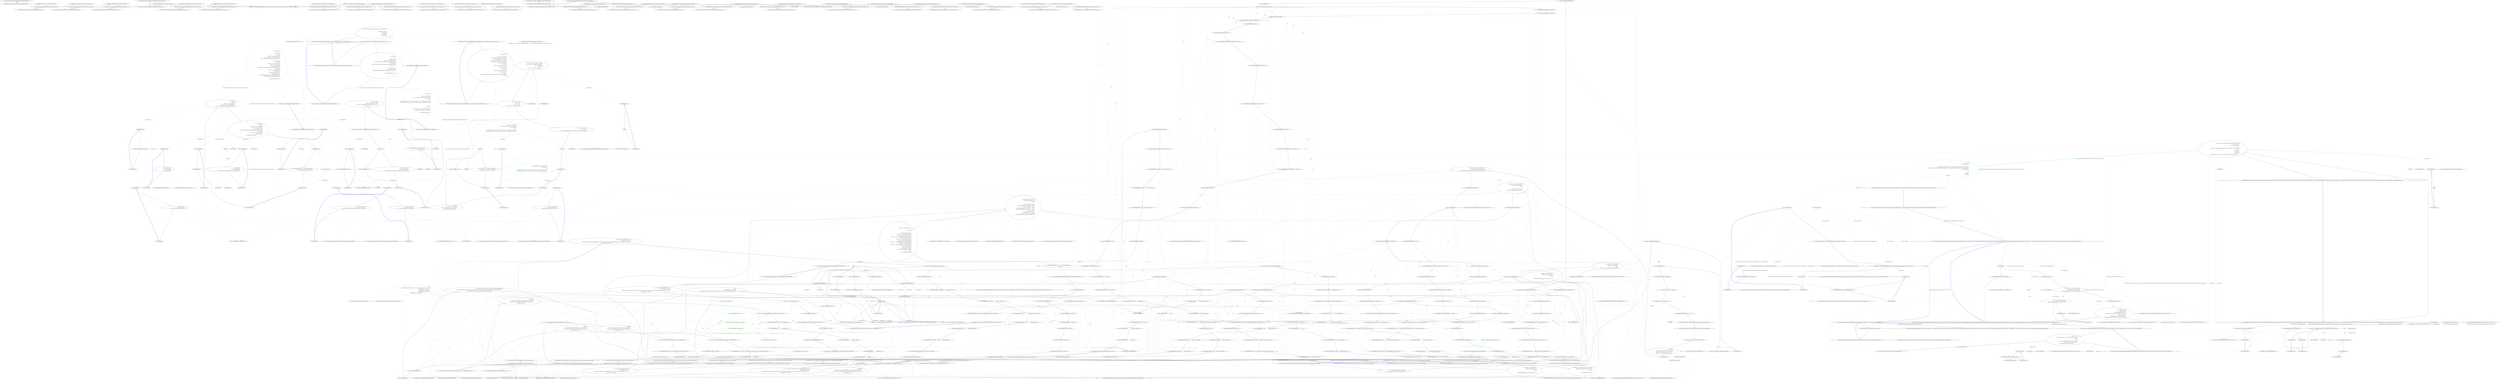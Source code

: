 digraph  {
n0 [label="Entry Humanizer.Tests.Localisation.bnBD.DateHumanizeTests.DateHumanizeTests()", span="9-9", cluster="Humanizer.Tests.Localisation.bnBD.DateHumanizeTests.DateHumanizeTests()"];
n1 [label="Exit Humanizer.Tests.Localisation.bnBD.DateHumanizeTests.DateHumanizeTests()", span="9-9", cluster="Humanizer.Tests.Localisation.bnBD.DateHumanizeTests.DateHumanizeTests()"];
n2 [label="Entry Humanizer.Tests.Localisation.bnBD.DateHumanizeTests.DaysFromNow(int, string)", span="14-14", cluster="Humanizer.Tests.Localisation.bnBD.DateHumanizeTests.DaysFromNow(int, string)"];
n3 [label="DateHumanize.Verify(expected, days, TimeUnit.Day, Tense.Future)", span="16-16", cluster="Humanizer.Tests.Localisation.bnBD.DateHumanizeTests.DaysFromNow(int, string)"];
n4 [label="Exit Humanizer.Tests.Localisation.bnBD.DateHumanizeTests.DaysFromNow(int, string)", span="14-14", cluster="Humanizer.Tests.Localisation.bnBD.DateHumanizeTests.DaysFromNow(int, string)"];
n5 [label="Entry Humanizer.Tests.DateHumanize.Verify(string, int, Humanizer.Localisation.TimeUnit, Humanizer.Localisation.Tense, double?, System.Globalization.CultureInfo)", span="30-30", cluster="Humanizer.Tests.DateHumanize.Verify(string, int, Humanizer.Localisation.TimeUnit, Humanizer.Localisation.Tense, double?, System.Globalization.CultureInfo)"];
n6 [label="Entry Humanizer.Tests.Localisation.bnBD.DateHumanizeTests.DaysAgo(int, string)", span="22-22", cluster="Humanizer.Tests.Localisation.bnBD.DateHumanizeTests.DaysAgo(int, string)"];
n7 [label="DateHumanize.Verify(expected, days, TimeUnit.Day, Tense.Past)", span="24-24", cluster="Humanizer.Tests.Localisation.bnBD.DateHumanizeTests.DaysAgo(int, string)"];
n8 [label="Exit Humanizer.Tests.Localisation.bnBD.DateHumanizeTests.DaysAgo(int, string)", span="22-22", cluster="Humanizer.Tests.Localisation.bnBD.DateHumanizeTests.DaysAgo(int, string)"];
n9 [label="Entry Humanizer.Tests.Localisation.bnBD.DateHumanizeTests.HoursFromNow(int, string)", span="30-30", cluster="Humanizer.Tests.Localisation.bnBD.DateHumanizeTests.HoursFromNow(int, string)"];
n10 [label="DateHumanize.Verify(expected, hours, TimeUnit.Hour, Tense.Future)", span="32-32", cluster="Humanizer.Tests.Localisation.bnBD.DateHumanizeTests.HoursFromNow(int, string)"];
n11 [label="Exit Humanizer.Tests.Localisation.bnBD.DateHumanizeTests.HoursFromNow(int, string)", span="30-30", cluster="Humanizer.Tests.Localisation.bnBD.DateHumanizeTests.HoursFromNow(int, string)"];
n12 [label="Entry Humanizer.Tests.Localisation.bnBD.DateHumanizeTests.HoursAgo(int, string)", span="38-38", cluster="Humanizer.Tests.Localisation.bnBD.DateHumanizeTests.HoursAgo(int, string)"];
n13 [label="DateHumanize.Verify(expected, hours, TimeUnit.Hour, Tense.Past)", span="40-40", cluster="Humanizer.Tests.Localisation.bnBD.DateHumanizeTests.HoursAgo(int, string)"];
n14 [label="Exit Humanizer.Tests.Localisation.bnBD.DateHumanizeTests.HoursAgo(int, string)", span="38-38", cluster="Humanizer.Tests.Localisation.bnBD.DateHumanizeTests.HoursAgo(int, string)"];
n15 [label="Entry Humanizer.Tests.Localisation.bnBD.DateHumanizeTests.MinutesFromNow(int, string)", span="46-46", cluster="Humanizer.Tests.Localisation.bnBD.DateHumanizeTests.MinutesFromNow(int, string)"];
n16 [label="DateHumanize.Verify(expected, minutes, TimeUnit.Minute, Tense.Future)", span="48-48", cluster="Humanizer.Tests.Localisation.bnBD.DateHumanizeTests.MinutesFromNow(int, string)"];
n17 [label="Exit Humanizer.Tests.Localisation.bnBD.DateHumanizeTests.MinutesFromNow(int, string)", span="46-46", cluster="Humanizer.Tests.Localisation.bnBD.DateHumanizeTests.MinutesFromNow(int, string)"];
n18 [label="Entry Humanizer.Tests.Localisation.bnBD.DateHumanizeTests.MinutesAgo(int, string)", span="54-54", cluster="Humanizer.Tests.Localisation.bnBD.DateHumanizeTests.MinutesAgo(int, string)"];
n19 [label="DateHumanize.Verify(expected, minutes, TimeUnit.Minute, Tense.Past)", span="56-56", cluster="Humanizer.Tests.Localisation.bnBD.DateHumanizeTests.MinutesAgo(int, string)"];
n20 [label="Exit Humanizer.Tests.Localisation.bnBD.DateHumanizeTests.MinutesAgo(int, string)", span="54-54", cluster="Humanizer.Tests.Localisation.bnBD.DateHumanizeTests.MinutesAgo(int, string)"];
n21 [label="Entry Humanizer.Tests.Localisation.bnBD.DateHumanizeTests.MonthsFromNow(int, string)", span="62-62", cluster="Humanizer.Tests.Localisation.bnBD.DateHumanizeTests.MonthsFromNow(int, string)"];
n22 [label="DateHumanize.Verify(expected, months, TimeUnit.Month, Tense.Future)", span="64-64", cluster="Humanizer.Tests.Localisation.bnBD.DateHumanizeTests.MonthsFromNow(int, string)"];
n23 [label="Exit Humanizer.Tests.Localisation.bnBD.DateHumanizeTests.MonthsFromNow(int, string)", span="62-62", cluster="Humanizer.Tests.Localisation.bnBD.DateHumanizeTests.MonthsFromNow(int, string)"];
n24 [label="Entry Humanizer.Tests.Localisation.bnBD.DateHumanizeTests.MonthsAgo(int, string)", span="70-70", cluster="Humanizer.Tests.Localisation.bnBD.DateHumanizeTests.MonthsAgo(int, string)"];
n25 [label="DateHumanize.Verify(expected, months, TimeUnit.Month, Tense.Past)", span="72-72", cluster="Humanizer.Tests.Localisation.bnBD.DateHumanizeTests.MonthsAgo(int, string)"];
n26 [label="Exit Humanizer.Tests.Localisation.bnBD.DateHumanizeTests.MonthsAgo(int, string)", span="70-70", cluster="Humanizer.Tests.Localisation.bnBD.DateHumanizeTests.MonthsAgo(int, string)"];
n27 [label="Entry Humanizer.Tests.Localisation.bnBD.DateHumanizeTests.SecondsFromNow(int, string)", span="78-78", cluster="Humanizer.Tests.Localisation.bnBD.DateHumanizeTests.SecondsFromNow(int, string)"];
n28 [label="DateHumanize.Verify(expected, seconds, TimeUnit.Second, Tense.Future)", span="80-80", cluster="Humanizer.Tests.Localisation.bnBD.DateHumanizeTests.SecondsFromNow(int, string)"];
n29 [label="Exit Humanizer.Tests.Localisation.bnBD.DateHumanizeTests.SecondsFromNow(int, string)", span="78-78", cluster="Humanizer.Tests.Localisation.bnBD.DateHumanizeTests.SecondsFromNow(int, string)"];
n30 [label="Entry Humanizer.Tests.Localisation.bnBD.DateHumanizeTests.SecondsAgo(int, string)", span="86-86", cluster="Humanizer.Tests.Localisation.bnBD.DateHumanizeTests.SecondsAgo(int, string)"];
n31 [label="DateHumanize.Verify(expected, seconds, TimeUnit.Second, Tense.Past)", span="88-88", cluster="Humanizer.Tests.Localisation.bnBD.DateHumanizeTests.SecondsAgo(int, string)"];
n32 [label="Exit Humanizer.Tests.Localisation.bnBD.DateHumanizeTests.SecondsAgo(int, string)", span="86-86", cluster="Humanizer.Tests.Localisation.bnBD.DateHumanizeTests.SecondsAgo(int, string)"];
n33 [label="Entry Humanizer.Tests.Localisation.bnBD.DateHumanizeTests.YearsFromNow(int, string)", span="94-94", cluster="Humanizer.Tests.Localisation.bnBD.DateHumanizeTests.YearsFromNow(int, string)"];
n34 [label="DateHumanize.Verify(expected, years, TimeUnit.Year, Tense.Future)", span="96-96", cluster="Humanizer.Tests.Localisation.bnBD.DateHumanizeTests.YearsFromNow(int, string)"];
n35 [label="Exit Humanizer.Tests.Localisation.bnBD.DateHumanizeTests.YearsFromNow(int, string)", span="94-94", cluster="Humanizer.Tests.Localisation.bnBD.DateHumanizeTests.YearsFromNow(int, string)"];
n36 [label="Entry Humanizer.Tests.Localisation.bnBD.DateHumanizeTests.YearsAgo(int, string)", span="102-102", cluster="Humanizer.Tests.Localisation.bnBD.DateHumanizeTests.YearsAgo(int, string)"];
n37 [label="DateHumanize.Verify(expected, years, TimeUnit.Year, Tense.Past)", span="104-104", cluster="Humanizer.Tests.Localisation.bnBD.DateHumanizeTests.YearsAgo(int, string)"];
n38 [label="Exit Humanizer.Tests.Localisation.bnBD.DateHumanizeTests.YearsAgo(int, string)", span="102-102", cluster="Humanizer.Tests.Localisation.bnBD.DateHumanizeTests.YearsAgo(int, string)"];
n39 [label="Entry Humanizer.Tests.Localisation.bnBD.DateHumanizeTests.DateHumanizeTests()", span="115-115", cluster="Humanizer.Tests.Localisation.bnBD.DateHumanizeTests.DateHumanizeTests()"];
n40 [label="Exit Humanizer.Tests.Localisation.bnBD.DateHumanizeTests.DateHumanizeTests()", span="115-115", cluster="Humanizer.Tests.Localisation.bnBD.DateHumanizeTests.DateHumanizeTests()"];
n41 [label="Entry Humanizer.Tests.Localisation.bnBD.DateHumanizeTests.DaysFromNow(int, string)", span="120-120", cluster="Humanizer.Tests.Localisation.bnBD.DateHumanizeTests.DaysFromNow(int, string)"];
n42 [label="Assert.Equal(expected, DateTime.UtcNow.AddDays(days).Humanize())", span="122-122", cluster="Humanizer.Tests.Localisation.bnBD.DateHumanizeTests.DaysFromNow(int, string)"];
n43 [label="Exit Humanizer.Tests.Localisation.bnBD.DateHumanizeTests.DaysFromNow(int, string)", span="120-120", cluster="Humanizer.Tests.Localisation.bnBD.DateHumanizeTests.DaysFromNow(int, string)"];
n44 [label="Entry System.DateTime.AddDays(double)", span="0-0", cluster="System.DateTime.AddDays(double)"];
n45 [label="Entry System.DateTime.Humanize(bool, System.DateTime?, System.Globalization.CultureInfo)", span="19-19", cluster="System.DateTime.Humanize(bool, System.DateTime?, System.Globalization.CultureInfo)"];
n46 [label="Entry Unk.Equal", span="", cluster="Unk.Equal"];
n47 [label="Entry Humanizer.Tests.Localisation.bnBD.DateHumanizeTests.DaysAgo(int, string)", span="128-128", cluster="Humanizer.Tests.Localisation.bnBD.DateHumanizeTests.DaysAgo(int, string)"];
n48 [label="Assert.Equal(expected, DateTime.UtcNow.AddDays(days).Humanize())", span="130-130", cluster="Humanizer.Tests.Localisation.bnBD.DateHumanizeTests.DaysAgo(int, string)"];
n49 [label="Exit Humanizer.Tests.Localisation.bnBD.DateHumanizeTests.DaysAgo(int, string)", span="128-128", cluster="Humanizer.Tests.Localisation.bnBD.DateHumanizeTests.DaysAgo(int, string)"];
n50 [label="Entry Humanizer.Tests.Localisation.bnBD.DateHumanizeTests.HoursFromNow(int, string)", span="136-136", cluster="Humanizer.Tests.Localisation.bnBD.DateHumanizeTests.HoursFromNow(int, string)"];
n51 [label="Assert.Equal(expected, DateTime.UtcNow.AddHours(hours).Humanize())", span="138-138", cluster="Humanizer.Tests.Localisation.bnBD.DateHumanizeTests.HoursFromNow(int, string)"];
n52 [label="Exit Humanizer.Tests.Localisation.bnBD.DateHumanizeTests.HoursFromNow(int, string)", span="136-136", cluster="Humanizer.Tests.Localisation.bnBD.DateHumanizeTests.HoursFromNow(int, string)"];
n53 [label="Entry System.DateTime.AddHours(double)", span="0-0", cluster="System.DateTime.AddHours(double)"];
n54 [label="Entry Humanizer.Tests.Localisation.bnBD.DateHumanizeTests.HoursAgo(int, string)", span="144-144", cluster="Humanizer.Tests.Localisation.bnBD.DateHumanizeTests.HoursAgo(int, string)"];
n55 [label="Assert.Equal(expected, DateTime.UtcNow.AddHours(hours).Humanize())", span="146-146", cluster="Humanizer.Tests.Localisation.bnBD.DateHumanizeTests.HoursAgo(int, string)"];
n56 [label="Exit Humanizer.Tests.Localisation.bnBD.DateHumanizeTests.HoursAgo(int, string)", span="144-144", cluster="Humanizer.Tests.Localisation.bnBD.DateHumanizeTests.HoursAgo(int, string)"];
n57 [label="Entry Humanizer.Tests.Localisation.bnBD.DateHumanizeTests.MinutesFromNow(int, string)", span="152-152", cluster="Humanizer.Tests.Localisation.bnBD.DateHumanizeTests.MinutesFromNow(int, string)"];
n58 [label="Assert.Equal(expected, DateTime.UtcNow.AddMinutes(minutes).Humanize())", span="154-154", cluster="Humanizer.Tests.Localisation.bnBD.DateHumanizeTests.MinutesFromNow(int, string)"];
n59 [label="Exit Humanizer.Tests.Localisation.bnBD.DateHumanizeTests.MinutesFromNow(int, string)", span="152-152", cluster="Humanizer.Tests.Localisation.bnBD.DateHumanizeTests.MinutesFromNow(int, string)"];
n60 [label="Entry System.DateTime.AddMinutes(double)", span="0-0", cluster="System.DateTime.AddMinutes(double)"];
n61 [label="Entry Humanizer.Tests.Localisation.bnBD.DateHumanizeTests.MinutesAgo(int, string)", span="160-160", cluster="Humanizer.Tests.Localisation.bnBD.DateHumanizeTests.MinutesAgo(int, string)"];
n62 [label="Assert.Equal(expected, DateTime.UtcNow.AddMinutes(minutes).Humanize())", span="162-162", cluster="Humanizer.Tests.Localisation.bnBD.DateHumanizeTests.MinutesAgo(int, string)"];
n63 [label="Exit Humanizer.Tests.Localisation.bnBD.DateHumanizeTests.MinutesAgo(int, string)", span="160-160", cluster="Humanizer.Tests.Localisation.bnBD.DateHumanizeTests.MinutesAgo(int, string)"];
n64 [label="Entry Humanizer.Tests.Localisation.bnBD.DateHumanizeTests.MonthsFromNow(int, string)", span="168-168", cluster="Humanizer.Tests.Localisation.bnBD.DateHumanizeTests.MonthsFromNow(int, string)"];
n65 [label="Assert.Equal(expected, DateTime.UtcNow.AddMonths(months).Humanize())", span="170-170", cluster="Humanizer.Tests.Localisation.bnBD.DateHumanizeTests.MonthsFromNow(int, string)"];
n66 [label="Exit Humanizer.Tests.Localisation.bnBD.DateHumanizeTests.MonthsFromNow(int, string)", span="168-168", cluster="Humanizer.Tests.Localisation.bnBD.DateHumanizeTests.MonthsFromNow(int, string)"];
n67 [label="Entry System.DateTime.AddMonths(int)", span="0-0", cluster="System.DateTime.AddMonths(int)"];
n68 [label="Entry Humanizer.Tests.Localisation.bnBD.DateHumanizeTests.MonthsAgo(int, string)", span="176-176", cluster="Humanizer.Tests.Localisation.bnBD.DateHumanizeTests.MonthsAgo(int, string)"];
n69 [label="Assert.Equal(expected, DateTime.UtcNow.AddMonths(months).Humanize())", span="178-178", cluster="Humanizer.Tests.Localisation.bnBD.DateHumanizeTests.MonthsAgo(int, string)"];
n70 [label="Exit Humanizer.Tests.Localisation.bnBD.DateHumanizeTests.MonthsAgo(int, string)", span="176-176", cluster="Humanizer.Tests.Localisation.bnBD.DateHumanizeTests.MonthsAgo(int, string)"];
n71 [label="Entry Humanizer.Tests.Localisation.bnBD.DateHumanizeTests.SecondsFromNow(int, string)", span="184-184", cluster="Humanizer.Tests.Localisation.bnBD.DateHumanizeTests.SecondsFromNow(int, string)"];
n72 [label="Assert.Equal(expected, DateTime.UtcNow.AddSeconds(seconds).Humanize())", span="186-186", cluster="Humanizer.Tests.Localisation.bnBD.DateHumanizeTests.SecondsFromNow(int, string)"];
n73 [label="Exit Humanizer.Tests.Localisation.bnBD.DateHumanizeTests.SecondsFromNow(int, string)", span="184-184", cluster="Humanizer.Tests.Localisation.bnBD.DateHumanizeTests.SecondsFromNow(int, string)"];
n74 [label="Entry System.DateTime.AddSeconds(double)", span="0-0", cluster="System.DateTime.AddSeconds(double)"];
n75 [label="Entry Humanizer.Tests.Localisation.bnBD.DateHumanizeTests.SecondsAgo(int, string)", span="192-192", cluster="Humanizer.Tests.Localisation.bnBD.DateHumanizeTests.SecondsAgo(int, string)"];
n76 [label="Assert.Equal(expected, DateTime.UtcNow.AddSeconds(seconds).Humanize())", span="194-194", cluster="Humanizer.Tests.Localisation.bnBD.DateHumanizeTests.SecondsAgo(int, string)"];
n77 [label="Exit Humanizer.Tests.Localisation.bnBD.DateHumanizeTests.SecondsAgo(int, string)", span="192-192", cluster="Humanizer.Tests.Localisation.bnBD.DateHumanizeTests.SecondsAgo(int, string)"];
n78 [label="Entry Humanizer.Tests.Localisation.bnBD.DateHumanizeTests.YearsFromNow(int, string)", span="200-200", cluster="Humanizer.Tests.Localisation.bnBD.DateHumanizeTests.YearsFromNow(int, string)"];
n79 [label="Assert.Equal(expected, DateTime.UtcNow.AddYears(years).Humanize())", span="202-202", cluster="Humanizer.Tests.Localisation.bnBD.DateHumanizeTests.YearsFromNow(int, string)"];
n80 [label="Exit Humanizer.Tests.Localisation.bnBD.DateHumanizeTests.YearsFromNow(int, string)", span="200-200", cluster="Humanizer.Tests.Localisation.bnBD.DateHumanizeTests.YearsFromNow(int, string)"];
n81 [label="Entry System.DateTime.AddYears(int)", span="0-0", cluster="System.DateTime.AddYears(int)"];
n82 [label="Entry Humanizer.Tests.Localisation.bnBD.DateHumanizeTests.YearsAgo(int, string)", span="208-208", cluster="Humanizer.Tests.Localisation.bnBD.DateHumanizeTests.YearsAgo(int, string)"];
n83 [label="Assert.Equal(expected, DateTime.UtcNow.AddYears(years).Humanize())", span="210-210", cluster="Humanizer.Tests.Localisation.bnBD.DateHumanizeTests.YearsAgo(int, string)"];
n84 [label="Exit Humanizer.Tests.Localisation.bnBD.DateHumanizeTests.YearsAgo(int, string)", span="208-208", cluster="Humanizer.Tests.Localisation.bnBD.DateHumanizeTests.YearsAgo(int, string)"];
d38 [label="return specProps =>\r\n            {\r\n                var setsWithTrue =\r\n                    specProps\r\n                        .Where(sp => sp.Specification.IsOption()\r\n                            && sp.Value.IsJust() && sp.Specification.Required)\r\n                        .Select(s => ((OptionSpecification)s.Specification).SetName).ToList();\r\n                \r\n                var requiredButEmpty =\r\n                    specProps\r\n                        .Where(sp => sp.Specification.IsOption())\r\n                        .Where(sp => sp.Value.IsNothing()\r\n                            && sp.Specification.Required\r\n                            && !setsWithTrue.Contains(((OptionSpecification)sp.Specification).SetName))\r\n                    .Concat(specProps\r\n                        .Where(sp => sp.Specification.IsValue()\r\n                            && sp.Value.IsNothing()\r\n                            && sp.Specification.Required)).ToList();\r\n                    if (requiredButEmpty.Any()) {\r\n                        return requiredButEmpty.Select(s =>new MissingRequiredOptionError(\r\n                            NameExtensions.FromSpecification(s.Specification)));\r\n                    }\r\n                    return Enumerable.Empty<Error>();\r\n                };", span="45-68", cluster="CommandLine.Core.SpecificationPropertyRules.EnforceRequired()", color=green, community=0];
d5 [label="Entry CommandLine.Core.SpecificationPropertyRules.EnforceRequired()", span="43-43", cluster="CommandLine.Core.SpecificationPropertyRules.EnforceRequired()"];
d39 [label="Exit CommandLine.Core.SpecificationPropertyRules.EnforceRequired()", span="43-43", cluster="CommandLine.Core.SpecificationPropertyRules.EnforceRequired()"];
d41 [label="var setsWithTrue =\r\n                    specProps\r\n                        .Where(sp => sp.Specification.IsOption()\r\n                            && sp.Value.IsJust() && sp.Specification.Required)\r\n                        .Select(s => ((OptionSpecification)s.Specification).SetName).ToList()", span="47-51", cluster="lambda expression"];
d42 [label="var requiredButEmpty =\r\n                    specProps\r\n                        .Where(sp => sp.Specification.IsOption())\r\n                        .Where(sp => sp.Value.IsNothing()\r\n                            && sp.Specification.Required\r\n                            && !setsWithTrue.Contains(((OptionSpecification)sp.Specification).SetName))\r\n                    .Concat(specProps\r\n                        .Where(sp => sp.Specification.IsValue()\r\n                            && sp.Value.IsNothing()\r\n                            && sp.Specification.Required)).ToList()", span="53-62", cluster="lambda expression"];
d45 [label="return Enumerable.Empty<Error>();", span="67-67", cluster="lambda expression", color=green, community=0];
d43 [label="requiredButEmpty.Any()", span="63-63", cluster="lambda expression"];
d46 [label="Exit lambda expression", span="45-68", cluster="lambda expression"];
d21 [label="Entry System.Linq.Enumerable.Empty<TResult>()", span="0-0", cluster="System.Linq.Enumerable.Empty<TResult>()"];
d75 [label="return specProps =>\r\n                {\r\n                    var options = specProps.Where(\r\n                        sp => sp.Specification.TargetType == TargetType.Sequence\r\n                        && sp.Value.IsJust()\r\n                        && (\r\n                            (sp.Specification.Min.IsJust() && ((Array)sp.Value.FromJust()).Length < sp.Specification.Min.FromJust())\r\n                            || (sp.Specification.Max.IsJust() && ((Array)sp.Value.FromJust()).Length > sp.Specification.Max.FromJust())\r\n                        )\r\n                    );\r\n                    if (options.Any())\r\n                    {\r\n                        return options.Select(s => new SequenceOutOfRangeError(\r\n                            NameExtensions.FromSpecification(s.Specification)));\r\n                    }\r\n                    return Enumerable.Empty<Error>();\r\n                };", span="73-89", cluster="CommandLine.Core.SpecificationPropertyRules.EnforceRange()", color=green, community=0];
d6 [label="Entry CommandLine.Core.SpecificationPropertyRules.EnforceRange()", span="71-71", cluster="CommandLine.Core.SpecificationPropertyRules.EnforceRange()"];
d76 [label="Exit CommandLine.Core.SpecificationPropertyRules.EnforceRange()", span="71-71", cluster="CommandLine.Core.SpecificationPropertyRules.EnforceRange()"];
d78 [label="var options = specProps.Where(\r\n                        sp => sp.Specification.TargetType == TargetType.Sequence\r\n                        && sp.Value.IsJust()\r\n                        && (\r\n                            (sp.Specification.Min.IsJust() && ((Array)sp.Value.FromJust()).Length < sp.Specification.Min.FromJust())\r\n                            || (sp.Specification.Max.IsJust() && ((Array)sp.Value.FromJust()).Length > sp.Specification.Max.FromJust())\r\n                        )\r\n                    )", span="75-82", cluster="lambda expression", color=green, community=0];
d77 [label="Entry lambda expression", span="73-89", cluster="lambda expression"];
d79 [label="options.Any()", span="83-83", cluster="lambda expression"];
d17 [label="Entry Unk.Where", span="", cluster="Unk.Where"];
d83 [label="Entry lambda expression", span="76-81", cluster="lambda expression"];
d80 [label="return options.Select(s => new SequenceOutOfRangeError(\r\n                            NameExtensions.FromSpecification(s.Specification)));", span="85-86", cluster="lambda expression"];
d84 [label="sp.Specification.TargetType == TargetType.Sequence\r\n                        && sp.Value.IsJust()\r\n                        && (\r\n                            (sp.Specification.Min.IsJust() && ((Array)sp.Value.FromJust()).Length < sp.Specification.Min.FromJust())\r\n                            || (sp.Specification.Max.IsJust() && ((Array)sp.Value.FromJust()).Length > sp.Specification.Max.FromJust())\r\n                        )", span="76-81", cluster="lambda expression", color=green, community=0];
d85 [label="Exit lambda expression", span="76-81", cluster="lambda expression"];
d53 [label="Entry CommandLine.Infrastructure.Maybe<T>.IsJust<T>()", span="149-149", cluster="CommandLine.Infrastructure.Maybe<T>.IsJust<T>()"];
d86 [label="Entry CommandLine.Infrastructure.Maybe<T>.FromJust<T>(System.Exception)", span="134-134", cluster="CommandLine.Infrastructure.Maybe<T>.FromJust<T>(System.Exception)"];
d1 [label="return new List<Func<IEnumerable<SpecificationProperty>, IEnumerable<Error>>>\r\n                {\r\n                    EnforceMutuallyExclusiveSet(),\r\n                    EnforceRequired(),\r\n                    EnforceRange(),\r\n                    EnforceSingle(tokens)\r\n                };", span="15-21", cluster="CommandLine.Core.SpecificationPropertyRules.Lookup(System.Collections.Generic.IEnumerable<CommandLine.Core.Token>)"];
d40 [label="Entry lambda expression", span="45-68", cluster="lambda expression"];
d20 [label="Entry Unk.Select", span="", cluster="Unk.Select"];
d47 [label="Entry Unk.ToList", span="", cluster="Unk.ToList"];
d50 [label="Entry lambda expression", span="49-50", cluster="lambda expression"];
d54 [label="Entry lambda expression", span="51-51", cluster="lambda expression"];
d61 [label="sp.Value.IsNothing()\r\n                            && sp.Specification.Required\r\n                            && !setsWithTrue.Contains(((OptionSpecification)sp.Specification).SetName)", span="56-58", cluster="lambda expression"];
d48 [label="Entry Unk.Concat", span="", cluster="Unk.Concat"];
d57 [label="Entry lambda expression", span="55-55", cluster="lambda expression"];
d60 [label="Entry lambda expression", span="56-58", cluster="lambda expression"];
d65 [label="Entry lambda expression", span="60-62", cluster="lambda expression"];
d44 [label="return requiredButEmpty.Select(s =>new MissingRequiredOptionError(\r\n                            NameExtensions.FromSpecification(s.Specification)));", span="64-65", cluster="lambda expression"];
d49 [label="Entry Unk.Any", span="", cluster="Unk.Any"];
d15 [label="return Enumerable.Empty<Error>();", span="39-39", cluster="lambda expression"];
d81 [label="return Enumerable.Empty<Error>();", span="88-88", cluster="lambda expression"];
d82 [label="Exit lambda expression", span="73-89", cluster="lambda expression"];
d11 [label="var options = specProps\r\n                            .Where(sp => sp.Specification.IsOption())\r\n                            .Where(sp => ((OptionSpecification)sp.Specification).SetName.Length > 0\r\n                                   && sp.Value.IsJust())", span="28-31", cluster="lambda expression"];
d95 [label="var options = from t in tokens.Where(t => t.IsName())\r\n                                  join o in specs on t.Text equals o.UniqueName() into to\r\n                                  from o in to.DefaultIfEmpty()\r\n                                  where o != null\r\n                                  select new { o.ShortName, o.LongName }", span="99-103", cluster="lambda expression"];
d87 [label="Entry lambda expression", span="85-86", cluster="lambda expression"];
d51 [label="sp.Specification.IsOption()\r\n                            && sp.Value.IsJust() && sp.Specification.Required", span="49-50", cluster="lambda expression"];
d94 [label="var specs = from sp in specProps\r\n                                where sp.Specification.IsOption() && sp.Value.IsJust()\r\n                                select (OptionSpecification)sp.Specification", span="96-98", cluster="lambda expression"];
d0 [label="Entry CommandLine.Core.SpecificationPropertyRules.Lookup(System.Collections.Generic.IEnumerable<CommandLine.Core.Token>)", span="12-12", cluster="CommandLine.Core.SpecificationPropertyRules.Lookup(System.Collections.Generic.IEnumerable<CommandLine.Core.Token>)"];
d2 [label="Exit CommandLine.Core.SpecificationPropertyRules.Lookup(System.Collections.Generic.IEnumerable<CommandLine.Core.Token>)", span="12-12", cluster="CommandLine.Core.SpecificationPropertyRules.Lookup(System.Collections.Generic.IEnumerable<CommandLine.Core.Token>)"];
d3 [label="Entry System.Collections.Generic.List<T>.List()", span="0-0", cluster="System.Collections.Generic.List<T>.List()"];
d4 [label="Entry CommandLine.Core.SpecificationPropertyRules.EnforceMutuallyExclusiveSet()", span="24-24", cluster="CommandLine.Core.SpecificationPropertyRules.EnforceMutuallyExclusiveSet()"];
d7 [label="Entry CommandLine.Core.SpecificationPropertyRules.EnforceSingle(System.Collections.Generic.IEnumerable<CommandLine.Core.Token>)", span="92-92", cluster="CommandLine.Core.SpecificationPropertyRules.EnforceSingle(System.Collections.Generic.IEnumerable<CommandLine.Core.Token>)"];
d14 [label="return options.Select(s =>\r\n                            new MutuallyExclusiveSetError(\r\n                                NameExtensions.FromOptionSpecification((OptionSpecification)s.Specification)));", span="35-37", cluster="lambda expression"];
d52 [label="Exit lambda expression", span="49-50", cluster="lambda expression"];
d56 [label="Exit lambda expression", span="51-51", cluster="lambda expression"];
d55 [label="((OptionSpecification)s.Specification).SetName", span="51-51", cluster="lambda expression"];
d108 [label=setsWithTrue, span=""];
d62 [label="Exit lambda expression", span="56-58", cluster="lambda expression"];
d63 [label="Entry Unk.IsNothing", span="", cluster="Unk.IsNothing"];
d64 [label="Entry Unk.Contains", span="", cluster="Unk.Contains"];
d59 [label="Exit lambda expression", span="55-55", cluster="lambda expression"];
d58 [label="sp.Specification.IsOption()", span="55-55", cluster="lambda expression"];
d67 [label="Exit lambda expression", span="60-62", cluster="lambda expression"];
d66 [label="sp.Specification.IsValue()\r\n                            && sp.Value.IsNothing()\r\n                            && sp.Specification.Required", span="60-62", cluster="lambda expression"];
d70 [label="Entry lambda expression", span="64-65", cluster="lambda expression"];
d13 [label="groups.Count() > 1", span="33-33", cluster="lambda expression"];
d16 [label="Exit lambda expression", span="26-40", cluster="lambda expression"];
d8 [label="return specProps =>\r\n                {\r\n                    var options = specProps\r\n                            .Where(sp => sp.Specification.IsOption())\r\n                            .Where(sp => ((OptionSpecification)sp.Specification).SetName.Length > 0\r\n                                   && sp.Value.IsJust());\r\n                    var groups = options.GroupBy(g => ((OptionSpecification)g.Specification).SetName);\r\n                    if (groups.Count() > 1)\r\n                    {\r\n                        return options.Select(s =>\r\n                            new MutuallyExclusiveSetError(\r\n                                NameExtensions.FromOptionSpecification((OptionSpecification)s.Specification)));\r\n                    }\r\n                    return Enumerable.Empty<Error>();\r\n                };", span="26-40", cluster="CommandLine.Core.SpecificationPropertyRules.EnforceMutuallyExclusiveSet()"];
d10 [label="Entry lambda expression", span="26-40", cluster="lambda expression"];
d12 [label="var groups = options.GroupBy(g => ((OptionSpecification)g.Specification).SetName)", span="32-32", cluster="lambda expression"];
d22 [label="Entry lambda expression", span="29-29", cluster="lambda expression"];
d26 [label="Entry lambda expression", span="30-31", cluster="lambda expression"];
d109 [label="System.Collections.Generic.IEnumerable<CommandLine.Core.Token>", span=""];
d96 [label="var groups = from x in options\r\n                                 group x by x into g\r\n                                 let count = g.Count()\r\n                                 select new { Value = g.Key, Count = count }", span="104-107", cluster="lambda expression"];
d100 [label="Entry Unk.UniqueName", span="", cluster="Unk.UniqueName"];
d101 [label="Entry Unk.DefaultIfEmpty", span="", cluster="Unk.DefaultIfEmpty"];
d104 [label="Entry lambda expression", span="99-99", cluster="lambda expression"];
d89 [label="Exit lambda expression", span="85-86", cluster="lambda expression"];
d88 [label="new SequenceOutOfRangeError(\r\n                            NameExtensions.FromSpecification(s.Specification))", span="85-86", cluster="lambda expression"];
d25 [label="Entry CommandLine.Core.Specification.IsOption()", span="10-10", cluster="CommandLine.Core.Specification.IsOption()"];
d91 [label="return specProps =>\r\n                {\r\n                    var specs = from sp in specProps\r\n                                where sp.Specification.IsOption() && sp.Value.IsJust()\r\n                                select (OptionSpecification)sp.Specification;\r\n                    var options = from t in tokens.Where(t => t.IsName())\r\n                                  join o in specs on t.Text equals o.UniqueName() into to\r\n                                  from o in to.DefaultIfEmpty()\r\n                                  where o != null\r\n                                  select new { o.ShortName, o.LongName };\r\n                    var groups = from x in options\r\n                                 group x by x into g\r\n                                 let count = g.Count()\r\n                                 select new { Value = g.Key, Count = count };\r\n                    var errors = from y in groups\r\n                                 where y.Count > 1\r\n                                 select new RepeatedOptionError(new NameInfo(y.Value.ShortName, y.Value.LongName));\r\n                    return errors;\r\n                };", span="94-112", cluster="CommandLine.Core.SpecificationPropertyRules.EnforceSingle(System.Collections.Generic.IEnumerable<CommandLine.Core.Token>)"];
d93 [label="Entry lambda expression", span="94-112", cluster="lambda expression"];
d9 [label="Exit CommandLine.Core.SpecificationPropertyRules.EnforceMutuallyExclusiveSet()", span="24-24", cluster="CommandLine.Core.SpecificationPropertyRules.EnforceMutuallyExclusiveSet()"];
d92 [label="Exit CommandLine.Core.SpecificationPropertyRules.EnforceSingle(System.Collections.Generic.IEnumerable<CommandLine.Core.Token>)", span="92-92", cluster="CommandLine.Core.SpecificationPropertyRules.EnforceSingle(System.Collections.Generic.IEnumerable<CommandLine.Core.Token>)"];
d33 [label="Entry lambda expression", span="35-37", cluster="lambda expression"];
d68 [label="Entry CommandLine.Core.Specification.IsValue()", span="15-15", cluster="CommandLine.Core.Specification.IsValue()"];
d69 [label="Entry CommandLine.Infrastructure.Maybe<T>.IsNothing<T>()", span="144-144", cluster="CommandLine.Infrastructure.Maybe<T>.IsNothing<T>()"];
d72 [label="Exit lambda expression", span="64-65", cluster="lambda expression"];
d71 [label="new MissingRequiredOptionError(\r\n                            NameExtensions.FromSpecification(s.Specification))", span="64-65", cluster="lambda expression"];
d19 [label="Entry Unk.Count", span="", cluster="Unk.Count"];
d18 [label="Entry Unk.GroupBy", span="", cluster="Unk.GroupBy"];
d30 [label="Entry lambda expression", span="32-32", cluster="lambda expression"];
d24 [label="Exit lambda expression", span="29-29", cluster="lambda expression"];
d23 [label="sp.Specification.IsOption()", span="29-29", cluster="lambda expression"];
d28 [label="Exit lambda expression", span="30-31", cluster="lambda expression"];
d27 [label="((OptionSpecification)sp.Specification).SetName.Length > 0\r\n                                   && sp.Value.IsJust()", span="30-31", cluster="lambda expression"];
d97 [label="var errors = from y in groups\r\n                                 where y.Count > 1\r\n                                 select new RepeatedOptionError(new NameInfo(y.Value.ShortName, y.Value.LongName))", span="108-110", cluster="lambda expression"];
d106 [label="Exit lambda expression", span="99-99", cluster="lambda expression"];
d105 [label="t.IsName()", span="99-99", cluster="lambda expression"];
d90 [label="Entry CommandLine.SequenceOutOfRangeError.SequenceOutOfRangeError(CommandLine.NameInfo)", span="324-324", cluster="CommandLine.SequenceOutOfRangeError.SequenceOutOfRangeError(CommandLine.NameInfo)"];
d74 [label="Entry Unk.FromSpecification", span="", cluster="Unk.FromSpecification"];
d99 [label="Exit lambda expression", span="94-112", cluster="lambda expression"];
d35 [label="Exit lambda expression", span="35-37", cluster="lambda expression"];
d34 [label="new MutuallyExclusiveSetError(\r\n                                NameExtensions.FromOptionSpecification((OptionSpecification)s.Specification))", span="36-37", cluster="lambda expression"];
d73 [label="Entry CommandLine.MissingRequiredOptionError.MissingRequiredOptionError(CommandLine.NameInfo)", span="291-291", cluster="CommandLine.MissingRequiredOptionError.MissingRequiredOptionError(CommandLine.NameInfo)"];
d32 [label="Exit lambda expression", span="32-32", cluster="lambda expression"];
d31 [label="((OptionSpecification)g.Specification).SetName", span="32-32", cluster="lambda expression"];
d29 [label="Entry Unk.IsJust", span="", cluster="Unk.IsJust"];
d98 [label="return errors;", span="111-111", cluster="lambda expression"];
d102 [label="Entry CommandLine.RepeatedOptionError.RepeatedOptionError(CommandLine.NameInfo)", span="335-335", cluster="CommandLine.RepeatedOptionError.RepeatedOptionError(CommandLine.NameInfo)"];
d103 [label="Entry NameInfo.cstr", span="", cluster="NameInfo.cstr"];
d107 [label="Entry CommandLine.Core.Token.IsName()", span="68-68", cluster="CommandLine.Core.Token.IsName()"];
d36 [label="Entry CommandLine.MutuallyExclusiveSetError.MutuallyExclusiveSetError(CommandLine.NameInfo)", span="302-302", cluster="CommandLine.MutuallyExclusiveSetError.MutuallyExclusiveSetError(CommandLine.NameInfo)"];
d37 [label="Entry CommandLine.Core.NameExtensions.FromOptionSpecification(CommandLine.Core.OptionSpecification)", span="15-15", cluster="CommandLine.Core.NameExtensions.FromOptionSpecification(CommandLine.Core.OptionSpecification)"];
m1_51 [label="Entry CommandLine.Tests.Unit.Text.HelpTextTests.Create_instance_with_enum_options_disabled()", span="95-95", cluster="CommandLine.Tests.Unit.Text.HelpTextTests.Create_instance_with_enum_options_disabled()", file="TokenGroup.cs"];
m1_52 [label="var sut = new HelpText { AddDashesToOption = true }\r\n                .AddPreOptionsLine(''pre-options'')\r\n                .AddOptions(new NotParsed<Options_With_Enum_Having_HelpText>(TypeInfo.Create(typeof(Options_With_Enum_Having_HelpText)), Enumerable.Empty<Error>()))\r\n                .AddPostOptionsLine(''post-options'')", span="99-102", cluster="CommandLine.Tests.Unit.Text.HelpTextTests.Create_instance_with_enum_options_disabled()", file="TokenGroup.cs"];
m1_53 [label="var lines = sut.ToString().ToNotEmptyLines().TrimStringArray()", span="106-106", cluster="CommandLine.Tests.Unit.Text.HelpTextTests.Create_instance_with_enum_options_disabled()", file="TokenGroup.cs"];
m1_54 [label="lines[0].ShouldBeEquivalentTo(''pre-options'')", span="107-107", cluster="CommandLine.Tests.Unit.Text.HelpTextTests.Create_instance_with_enum_options_disabled()", file="TokenGroup.cs"];
m1_55 [label="lines[1].ShouldBeEquivalentTo(''--stringvalue    Define a string value here.'')", span="108-108", cluster="CommandLine.Tests.Unit.Text.HelpTextTests.Create_instance_with_enum_options_disabled()", file="TokenGroup.cs"];
m1_56 [label="lines[2].ShouldBeEquivalentTo(''--shape          Define a enum value here.'')", span="109-109", cluster="CommandLine.Tests.Unit.Text.HelpTextTests.Create_instance_with_enum_options_disabled()", file="TokenGroup.cs"];
m1_57 [label="lines[3].ShouldBeEquivalentTo(''--help           Display this help screen.'')", span="110-110", cluster="CommandLine.Tests.Unit.Text.HelpTextTests.Create_instance_with_enum_options_disabled()", file="TokenGroup.cs"];
m1_58 [label="lines[4].ShouldBeEquivalentTo(''--version        Display version information.'')", span="111-111", cluster="CommandLine.Tests.Unit.Text.HelpTextTests.Create_instance_with_enum_options_disabled()", file="TokenGroup.cs"];
m1_59 [label="lines[5].ShouldBeEquivalentTo(''post-options'')", span="112-112", cluster="CommandLine.Tests.Unit.Text.HelpTextTests.Create_instance_with_enum_options_disabled()", file="TokenGroup.cs"];
m1_60 [label="Exit CommandLine.Tests.Unit.Text.HelpTextTests.Create_instance_with_enum_options_disabled()", span="95-95", cluster="CommandLine.Tests.Unit.Text.HelpTextTests.Create_instance_with_enum_options_disabled()", file="TokenGroup.cs"];
m1_16 [label="Entry CommandLine.Text.HelpText.HelpText(string, string)", span="83-83", cluster="CommandLine.Text.HelpText.HelpText(string, string)", file="TokenGroup.cs"];
m1_79 [label="Entry CommandLine.Tests.Unit.Text.HelpTextTests.When_help_text_is_longer_than_width_it_will_wrap_around_as_if_in_a_column_given_width_of_100()", span="158-158", cluster="CommandLine.Tests.Unit.Text.HelpTextTests.When_help_text_is_longer_than_width_it_will_wrap_around_as_if_in_a_column_given_width_of_100()", file="TokenGroup.cs"];
m1_82 [label="var lines = sut.ToString().Split(new[] { Environment.NewLine }, StringSplitOptions.None)", span="169-169", cluster="CommandLine.Tests.Unit.Text.HelpTextTests.When_help_text_is_longer_than_width_it_will_wrap_around_as_if_in_a_column_given_width_of_100()", file="TokenGroup.cs"];
m1_83 [label="lines[2].ShouldBeEquivalentTo(''  v, verbose    This is the description of the verbosity to test out the wrapping capabilities of '')", span="170-170", cluster="CommandLine.Tests.Unit.Text.HelpTextTests.When_help_text_is_longer_than_width_it_will_wrap_around_as_if_in_a_column_given_width_of_100()", file="TokenGroup.cs"];
m1_84 [label="lines[3].ShouldBeEquivalentTo(''                the Help Text.'')", span="172-172", cluster="CommandLine.Tests.Unit.Text.HelpTextTests.When_help_text_is_longer_than_width_it_will_wrap_around_as_if_in_a_column_given_width_of_100()", file="TokenGroup.cs"];
m1_80 [label="var sut = new HelpText(new HeadingInfo(''CommandLine.Tests.dll'', ''1.9.4.131'')) { MaximumDisplayWidth = 100}", span="162-162", cluster="CommandLine.Tests.Unit.Text.HelpTextTests.When_help_text_is_longer_than_width_it_will_wrap_around_as_if_in_a_column_given_width_of_100()", file="TokenGroup.cs"];
m1_81 [label="sut.AddOptions(\r\n                new NotParsed<Simple_Options_With_HelpText_Set_To_Long_Description>(\r\n                    TypeInfo.Create(typeof(Simple_Options_With_HelpText_Set_To_Long_Description)),\r\n                    Enumerable.Empty<Error>()))", span="163-166", cluster="CommandLine.Tests.Unit.Text.HelpTextTests.When_help_text_is_longer_than_width_it_will_wrap_around_as_if_in_a_column_given_width_of_100()", file="TokenGroup.cs"];
m1_85 [label="Exit CommandLine.Tests.Unit.Text.HelpTextTests.When_help_text_is_longer_than_width_it_will_wrap_around_as_if_in_a_column_given_width_of_100()", span="158-158", cluster="CommandLine.Tests.Unit.Text.HelpTextTests.When_help_text_is_longer_than_width_it_will_wrap_around_as_if_in_a_column_given_width_of_100()", file="TokenGroup.cs"];
m1_141 [label="Entry CommandLine.Text.HelpText.RenderParsingErrorsText<T>(CommandLine.ParserResult<T>, System.Func<CommandLine.Error, string>, System.Func<System.Collections.Generic.IEnumerable<CommandLine.MutuallyExclusiveSetError>, string>, int)", span="471-471", cluster="CommandLine.Text.HelpText.RenderParsingErrorsText<T>(CommandLine.ParserResult<T>, System.Func<CommandLine.Error, string>, System.Func<System.Collections.Generic.IEnumerable<CommandLine.MutuallyExclusiveSetError>, string>, int)", file="TokenGroup.cs"];
m1_22 [label="Entry CommandLine.Tests.Unit.Text.HelpTextTests.Create_instance_with_options()", span="47-47", cluster="CommandLine.Tests.Unit.Text.HelpTextTests.Create_instance_with_options()", file="TokenGroup.cs"];
m1_23 [label="var sut = new HelpText { AddDashesToOption = true }\r\n                .AddPreOptionsLine(''pre-options'')\r\n                .AddOptions(new NotParsed<Simple_Options>(TypeInfo.Create(typeof(Simple_Options)), Enumerable.Empty<Error>()))\r\n                .AddPostOptionsLine(''post-options'')", span="51-54", cluster="CommandLine.Tests.Unit.Text.HelpTextTests.Create_instance_with_options()", file="TokenGroup.cs"];
m1_24 [label="var lines = sut.ToString().ToNotEmptyLines().TrimStringArray()", span="58-58", cluster="CommandLine.Tests.Unit.Text.HelpTextTests.Create_instance_with_options()", file="TokenGroup.cs"];
m1_25 [label="lines[0].ShouldBeEquivalentTo(''pre-options'')", span="59-59", cluster="CommandLine.Tests.Unit.Text.HelpTextTests.Create_instance_with_options()", file="TokenGroup.cs"];
m1_26 [label="lines[1].ShouldBeEquivalentTo(''--stringvalue         Define a string value here.'')", span="60-60", cluster="CommandLine.Tests.Unit.Text.HelpTextTests.Create_instance_with_options()", file="TokenGroup.cs"];
m1_27 [label="lines[2].ShouldBeEquivalentTo(''-s, --shortandlong    Example with both short and long name.'')", span="61-61", cluster="CommandLine.Tests.Unit.Text.HelpTextTests.Create_instance_with_options()", file="TokenGroup.cs"];
m1_28 [label="lines[3].ShouldBeEquivalentTo(''-i                    Define a int sequence here.'')", span="62-62", cluster="CommandLine.Tests.Unit.Text.HelpTextTests.Create_instance_with_options()", file="TokenGroup.cs"];
m1_29 [label="lines[4].ShouldBeEquivalentTo(''-x                    Define a boolean or switch value here.'')", span="63-63", cluster="CommandLine.Tests.Unit.Text.HelpTextTests.Create_instance_with_options()", file="TokenGroup.cs"];
m1_30 [label="lines[5].ShouldBeEquivalentTo(''--help                Display this help screen.'')", span="64-64", cluster="CommandLine.Tests.Unit.Text.HelpTextTests.Create_instance_with_options()", file="TokenGroup.cs"];
m1_31 [label="lines[6].ShouldBeEquivalentTo(''--version             Display version information.'')", span="65-65", cluster="CommandLine.Tests.Unit.Text.HelpTextTests.Create_instance_with_options()", file="TokenGroup.cs"];
m1_32 [label="lines[7].ShouldBeEquivalentTo(''value pos. 0          Define a long value here.'')", span="66-66", cluster="CommandLine.Tests.Unit.Text.HelpTextTests.Create_instance_with_options()", file="TokenGroup.cs"];
m1_33 [label="lines[8].ShouldBeEquivalentTo(''post-options'')", span="67-67", cluster="CommandLine.Tests.Unit.Text.HelpTextTests.Create_instance_with_options()", file="TokenGroup.cs"];
m1_34 [label="Exit CommandLine.Tests.Unit.Text.HelpTextTests.Create_instance_with_options()", span="47-47", cluster="CommandLine.Tests.Unit.Text.HelpTextTests.Create_instance_with_options()", file="TokenGroup.cs"];
m1_86 [label="Entry CommandLine.Tests.Unit.Text.HelpTextTests.When_help_text_has_hidden_option_it_should_not_be_added_to_help_text_output()", span="177-177", cluster="CommandLine.Tests.Unit.Text.HelpTextTests.When_help_text_has_hidden_option_it_should_not_be_added_to_help_text_output()", file="TokenGroup.cs"];
m1_89 [label="var lines = sut.ToString().Split(new[] { Environment.NewLine }, StringSplitOptions.None)", span="188-188", cluster="CommandLine.Tests.Unit.Text.HelpTextTests.When_help_text_has_hidden_option_it_should_not_be_added_to_help_text_output()", file="TokenGroup.cs"];
m1_90 [label="lines[2].ShouldBeEquivalentTo(''  v, verbose    This is the description of the verbosity to test out the '')", span="189-189", cluster="CommandLine.Tests.Unit.Text.HelpTextTests.When_help_text_has_hidden_option_it_should_not_be_added_to_help_text_output()", file="TokenGroup.cs"];
m1_91 [label="lines[3].ShouldBeEquivalentTo(''                wrapping capabilities of the Help Text.'')", span="191-191", cluster="CommandLine.Tests.Unit.Text.HelpTextTests.When_help_text_has_hidden_option_it_should_not_be_added_to_help_text_output()", file="TokenGroup.cs"];
m1_87 [label="var sut = new HelpText(new HeadingInfo(''CommandLine.Tests.dll'', ''1.9.4.131''))", span="181-181", cluster="CommandLine.Tests.Unit.Text.HelpTextTests.When_help_text_has_hidden_option_it_should_not_be_added_to_help_text_output()", file="TokenGroup.cs"];
m1_88 [label="sut.AddOptions(\r\n                new NotParsed<Simple_Options_With_HelpText_Set_To_Long_Description>(\r\n                    TypeInfo.Create(typeof(Simple_Options_With_HelpText_Set_To_Long_Description)),\r\n                    Enumerable.Empty<Error>()))", span="182-185", cluster="CommandLine.Tests.Unit.Text.HelpTextTests.When_help_text_has_hidden_option_it_should_not_be_added_to_help_text_output()", file="TokenGroup.cs"];
m1_92 [label="Exit CommandLine.Tests.Unit.Text.HelpTextTests.When_help_text_has_hidden_option_it_should_not_be_added_to_help_text_output()", span="177-177", cluster="CommandLine.Tests.Unit.Text.HelpTextTests.When_help_text_has_hidden_option_it_should_not_be_added_to_help_text_output()", file="TokenGroup.cs"];
m1_249 [label="Entry CommandLine.Text.HelpText.RenderUsageText<T>(CommandLine.ParserResult<T>)", span="529-529", cluster="CommandLine.Text.HelpText.RenderUsageText<T>(CommandLine.ParserResult<T>)", file="TokenGroup.cs"];
m1_93 [label="Entry CommandLine.Tests.Unit.Text.HelpTextTests.Long_help_text_without_spaces()", span="196-196", cluster="CommandLine.Tests.Unit.Text.HelpTextTests.Long_help_text_without_spaces()", file="TokenGroup.cs"];
m1_97 [label="var lines = sut.ToString().ToNotEmptyLines()", span="208-208", cluster="CommandLine.Tests.Unit.Text.HelpTextTests.Long_help_text_without_spaces()", file="TokenGroup.cs"];
m1_98 [label="lines[1].ShouldBeEquivalentTo(''  v, verbose    Before '')", span="209-209", cluster="CommandLine.Tests.Unit.Text.HelpTextTests.Long_help_text_without_spaces()", file="TokenGroup.cs"];
m1_99 [label="lines[2].ShouldBeEquivalentTo(''                012345678901234567890123'')", span="210-210", cluster="CommandLine.Tests.Unit.Text.HelpTextTests.Long_help_text_without_spaces()", file="TokenGroup.cs"];
m1_100 [label="lines[3].ShouldBeEquivalentTo(''                After'')", span="211-211", cluster="CommandLine.Tests.Unit.Text.HelpTextTests.Long_help_text_without_spaces()", file="TokenGroup.cs"];
m1_101 [label="lines[4].ShouldBeEquivalentTo(''  input-file    Before '')", span="212-212", cluster="CommandLine.Tests.Unit.Text.HelpTextTests.Long_help_text_without_spaces()", file="TokenGroup.cs"];
m1_102 [label="lines[5].ShouldBeEquivalentTo(''                012345678901234567890123'')", span="213-213", cluster="CommandLine.Tests.Unit.Text.HelpTextTests.Long_help_text_without_spaces()", file="TokenGroup.cs"];
m1_103 [label="lines[6].ShouldBeEquivalentTo(''                456789 After'')", span="214-214", cluster="CommandLine.Tests.Unit.Text.HelpTextTests.Long_help_text_without_spaces()", file="TokenGroup.cs"];
m1_94 [label="var sut = new HelpText(new HeadingInfo(''CommandLine.Tests.dll'', ''1.9.4.131''))", span="200-200", cluster="CommandLine.Tests.Unit.Text.HelpTextTests.Long_help_text_without_spaces()", file="TokenGroup.cs"];
m1_96 [label="sut.AddOptions(\r\n                new NotParsed<Simple_Options_With_HelpText_Set_To_Long_Description_Without_Spaces>(\r\n                    TypeInfo.Create(typeof(Simple_Options_With_HelpText_Set_To_Long_Description_Without_Spaces)),\r\n                    Enumerable.Empty<Error>()))", span="202-205", cluster="CommandLine.Tests.Unit.Text.HelpTextTests.Long_help_text_without_spaces()", file="TokenGroup.cs"];
m1_95 [label="sut.MaximumDisplayWidth = 40", span="201-201", cluster="CommandLine.Tests.Unit.Text.HelpTextTests.Long_help_text_without_spaces()", file="TokenGroup.cs"];
m1_104 [label="Exit CommandLine.Tests.Unit.Text.HelpTextTests.Long_help_text_without_spaces()", span="196-196", cluster="CommandLine.Tests.Unit.Text.HelpTextTests.Long_help_text_without_spaces()", file="TokenGroup.cs"];
m1_218 [label="Entry System.Collections.Generic.IEnumerable<TSource>.Concat<TSource>(System.Collections.Generic.IEnumerable<TSource>)", span="0-0", cluster="System.Collections.Generic.IEnumerable<TSource>.Concat<TSource>(System.Collections.Generic.IEnumerable<TSource>)", file="TokenGroup.cs"];
m1_131 [label="Entry CommandLine.BadFormatTokenError.BadFormatTokenError(string)", span="221-221", cluster="CommandLine.BadFormatTokenError.BadFormatTokenError(string)", file="TokenGroup.cs"];
m1_220 [label="Entry CommandLine.Tests.Unit.Text.HelpTextTests.Create_instance_with_options_and_values()", span="435-435", cluster="CommandLine.Tests.Unit.Text.HelpTextTests.Create_instance_with_options_and_values()", file="TokenGroup.cs"];
m1_221 [label="var sut = new HelpText { AddDashesToOption = true }\r\n                .AddPreOptionsLine(''pre-options'')\r\n                .AddOptions(new NotParsed<Options_With_HelpText_And_MetaValue>(TypeInfo.Create(typeof(Options_With_HelpText_And_MetaValue)), Enumerable.Empty<Error>()))\r\n                .AddPostOptionsLine(''post-options'')", span="439-442", cluster="CommandLine.Tests.Unit.Text.HelpTextTests.Create_instance_with_options_and_values()", file="TokenGroup.cs"];
m1_222 [label="var lines = sut.ToString().ToNotEmptyLines().TrimStringArray()", span="446-446", cluster="CommandLine.Tests.Unit.Text.HelpTextTests.Create_instance_with_options_and_values()", file="TokenGroup.cs"];
m1_223 [label="lines[0].ShouldBeEquivalentTo(''pre-options'')", span="447-447", cluster="CommandLine.Tests.Unit.Text.HelpTextTests.Create_instance_with_options_and_values()", file="TokenGroup.cs"];
m1_224 [label="lines[1].ShouldBeEquivalentTo(''--stringvalue=STR            Define a string value here.'')", span="448-448", cluster="CommandLine.Tests.Unit.Text.HelpTextTests.Create_instance_with_options_and_values()", file="TokenGroup.cs"];
m1_225 [label="lines[2].ShouldBeEquivalentTo(''-i INTSEQ                    Define a int sequence here.'')", span="449-449", cluster="CommandLine.Tests.Unit.Text.HelpTextTests.Create_instance_with_options_and_values()", file="TokenGroup.cs"];
m1_226 [label="lines[3].ShouldBeEquivalentTo(''-x                           Define a boolean or switch value here.'')", span="450-450", cluster="CommandLine.Tests.Unit.Text.HelpTextTests.Create_instance_with_options_and_values()", file="TokenGroup.cs"];
m1_227 [label="lines[4].ShouldBeEquivalentTo(''--help                       Display this help screen.'')", span="451-451", cluster="CommandLine.Tests.Unit.Text.HelpTextTests.Create_instance_with_options_and_values()", file="TokenGroup.cs"];
m1_228 [label="lines[5].ShouldBeEquivalentTo(''--version                    Display version information.'')", span="452-452", cluster="CommandLine.Tests.Unit.Text.HelpTextTests.Create_instance_with_options_and_values()", file="TokenGroup.cs"];
m1_229 [label="lines[6].ShouldBeEquivalentTo(''number (pos. 0) NUM          Define a long value here.'')", span="453-453", cluster="CommandLine.Tests.Unit.Text.HelpTextTests.Create_instance_with_options_and_values()", file="TokenGroup.cs"];
m1_230 [label="lines[7].ShouldBeEquivalentTo(''paintcolor (pos. 1) COLOR    Define a color value here.'')", span="454-454", cluster="CommandLine.Tests.Unit.Text.HelpTextTests.Create_instance_with_options_and_values()", file="TokenGroup.cs"];
m1_231 [label="lines[8].ShouldBeEquivalentTo(''post-options'', lines[8])", span="455-455", cluster="CommandLine.Tests.Unit.Text.HelpTextTests.Create_instance_with_options_and_values()", file="TokenGroup.cs"];
m1_232 [label="Exit CommandLine.Tests.Unit.Text.HelpTextTests.Create_instance_with_options_and_values()", span="435-435", cluster="CommandLine.Tests.Unit.Text.HelpTextTests.Create_instance_with_options_and_values()", file="TokenGroup.cs"];
m1_164 [label="Entry CommandLine.Tests.Unit.Text.HelpTextTests.Invoke_AutoBuild_for_Options_returns_appropriate_formatted_text()", span="301-301", cluster="CommandLine.Tests.Unit.Text.HelpTextTests.Invoke_AutoBuild_for_Options_returns_appropriate_formatted_text()", file="TokenGroup.cs"];
m1_167 [label="var lines = helpText.ToString().ToNotEmptyLines().TrimStringArray()", span="316-316", cluster="CommandLine.Tests.Unit.Text.HelpTextTests.Invoke_AutoBuild_for_Options_returns_appropriate_formatted_text()", file="TokenGroup.cs"];
m1_170 [label="lines[2].ShouldBeEquivalentTo(''ERROR(S):'')", span="325-325", cluster="CommandLine.Tests.Unit.Text.HelpTextTests.Invoke_AutoBuild_for_Options_returns_appropriate_formatted_text()", file="TokenGroup.cs"];
m1_171 [label="lines[3].ShouldBeEquivalentTo(''Token 'badtoken' is not recognized.'')", span="326-326", cluster="CommandLine.Tests.Unit.Text.HelpTextTests.Invoke_AutoBuild_for_Options_returns_appropriate_formatted_text()", file="TokenGroup.cs"];
m1_172 [label="lines[4].ShouldBeEquivalentTo(''A sequence option 'i' is defined with fewer or more items than required.'')", span="327-327", cluster="CommandLine.Tests.Unit.Text.HelpTextTests.Invoke_AutoBuild_for_Options_returns_appropriate_formatted_text()", file="TokenGroup.cs"];
m1_173 [label="lines[5].ShouldBeEquivalentTo(''--stringvalue         Define a string value here.'')", span="328-328", cluster="CommandLine.Tests.Unit.Text.HelpTextTests.Invoke_AutoBuild_for_Options_returns_appropriate_formatted_text()", file="TokenGroup.cs"];
m1_174 [label="lines[6].ShouldBeEquivalentTo(''-s, --shortandlong    Example with both short and long name.'')", span="329-329", cluster="CommandLine.Tests.Unit.Text.HelpTextTests.Invoke_AutoBuild_for_Options_returns_appropriate_formatted_text()", file="TokenGroup.cs"];
m1_175 [label="lines[7].ShouldBeEquivalentTo(''-i                    Define a int sequence here.'')", span="330-330", cluster="CommandLine.Tests.Unit.Text.HelpTextTests.Invoke_AutoBuild_for_Options_returns_appropriate_formatted_text()", file="TokenGroup.cs"];
m1_176 [label="lines[8].ShouldBeEquivalentTo(''-x                    Define a boolean or switch value here.'')", span="331-331", cluster="CommandLine.Tests.Unit.Text.HelpTextTests.Invoke_AutoBuild_for_Options_returns_appropriate_formatted_text()", file="TokenGroup.cs"];
m1_177 [label="lines[9].ShouldBeEquivalentTo(''--help                Display this help screen.'')", span="332-332", cluster="CommandLine.Tests.Unit.Text.HelpTextTests.Invoke_AutoBuild_for_Options_returns_appropriate_formatted_text()", file="TokenGroup.cs"];
m1_166 [label="var helpText = HelpText.AutoBuild(fakeResult)", span="313-313", cluster="CommandLine.Tests.Unit.Text.HelpTextTests.Invoke_AutoBuild_for_Options_returns_appropriate_formatted_text()", file="TokenGroup.cs"];
m1_168 [label="lines[0].Should().StartWithEquivalent(''CommandLine'')", span="318-318", cluster="CommandLine.Tests.Unit.Text.HelpTextTests.Invoke_AutoBuild_for_Options_returns_appropriate_formatted_text()", file="TokenGroup.cs"];
m1_169 [label="lines[1].Should().StartWithEquivalent(''Copyright (c)'')", span="319-319", cluster="CommandLine.Tests.Unit.Text.HelpTextTests.Invoke_AutoBuild_for_Options_returns_appropriate_formatted_text()", file="TokenGroup.cs"];
m1_165 [label="var fakeResult = new NotParsed<Simple_Options>(\r\n                TypeInfo.Create(typeof(Simple_Options)),\r\n                new Error[]\r\n                    {\r\n                        new BadFormatTokenError(''badtoken''),\r\n                        new SequenceOutOfRangeError(new NameInfo(''i'', ''''))\r\n                    })", span="304-310", cluster="CommandLine.Tests.Unit.Text.HelpTextTests.Invoke_AutoBuild_for_Options_returns_appropriate_formatted_text()", file="TokenGroup.cs"];
m1_178 [label="Exit CommandLine.Tests.Unit.Text.HelpTextTests.Invoke_AutoBuild_for_Options_returns_appropriate_formatted_text()", span="301-301", cluster="CommandLine.Tests.Unit.Text.HelpTextTests.Invoke_AutoBuild_for_Options_returns_appropriate_formatted_text()", file="TokenGroup.cs"];
m1_67 [label="Entry CommandLine.Tests.Unit.Text.HelpTextTests.When_help_text_is_longer_than_width_it_will_wrap_around_as_if_in_a_column_given_width_of_40()", span="133-133", cluster="CommandLine.Tests.Unit.Text.HelpTextTests.When_help_text_is_longer_than_width_it_will_wrap_around_as_if_in_a_column_given_width_of_40()", file="TokenGroup.cs"];
m1_71 [label="var lines = sut.ToString().Split(new[] { Environment.NewLine }, StringSplitOptions.None)", span="145-145", cluster="CommandLine.Tests.Unit.Text.HelpTextTests.When_help_text_is_longer_than_width_it_will_wrap_around_as_if_in_a_column_given_width_of_40()", file="TokenGroup.cs"];
m1_72 [label="lines[2].ShouldBeEquivalentTo(''  v, verbose    This is the description'')", span="146-146", cluster="CommandLine.Tests.Unit.Text.HelpTextTests.When_help_text_is_longer_than_width_it_will_wrap_around_as_if_in_a_column_given_width_of_40()", file="TokenGroup.cs"];
m1_73 [label="lines[3].ShouldBeEquivalentTo(''                of the verbosity to '')", span="148-148", cluster="CommandLine.Tests.Unit.Text.HelpTextTests.When_help_text_is_longer_than_width_it_will_wrap_around_as_if_in_a_column_given_width_of_40()", file="TokenGroup.cs"];
m1_74 [label="lines[4].ShouldBeEquivalentTo(''                test out the wrapping '')", span="149-149", cluster="CommandLine.Tests.Unit.Text.HelpTextTests.When_help_text_is_longer_than_width_it_will_wrap_around_as_if_in_a_column_given_width_of_40()", file="TokenGroup.cs"];
m1_75 [label="lines[5].ShouldBeEquivalentTo(''                capabilities of the '')", span="150-150", cluster="CommandLine.Tests.Unit.Text.HelpTextTests.When_help_text_is_longer_than_width_it_will_wrap_around_as_if_in_a_column_given_width_of_40()", file="TokenGroup.cs"];
m1_76 [label="lines[6].ShouldBeEquivalentTo(''                Help Text.'')", span="151-151", cluster="CommandLine.Tests.Unit.Text.HelpTextTests.When_help_text_is_longer_than_width_it_will_wrap_around_as_if_in_a_column_given_width_of_40()", file="TokenGroup.cs"];
m1_68 [label="var sut = new HelpText(new HeadingInfo(''CommandLine.Tests.dll'', ''1.9.4.131''))", span="137-137", cluster="CommandLine.Tests.Unit.Text.HelpTextTests.When_help_text_is_longer_than_width_it_will_wrap_around_as_if_in_a_column_given_width_of_40()", file="TokenGroup.cs"];
m1_70 [label="sut.AddOptions(\r\n                new NotParsed<Simple_Options_With_HelpText_Set_To_Long_Description>(\r\n                    TypeInfo.Create(typeof(Simple_Options_With_HelpText_Set_To_Long_Description)),\r\n                    Enumerable.Empty<Error>()))", span="139-142", cluster="CommandLine.Tests.Unit.Text.HelpTextTests.When_help_text_is_longer_than_width_it_will_wrap_around_as_if_in_a_column_given_width_of_40()", file="TokenGroup.cs"];
m1_69 [label="sut.MaximumDisplayWidth = 40", span="138-138", cluster="CommandLine.Tests.Unit.Text.HelpTextTests.When_help_text_is_longer_than_width_it_will_wrap_around_as_if_in_a_column_given_width_of_40()", file="TokenGroup.cs"];
m1_77 [label="Exit CommandLine.Tests.Unit.Text.HelpTextTests.When_help_text_is_longer_than_width_it_will_wrap_around_as_if_in_a_column_given_width_of_40()", span="133-133", cluster="CommandLine.Tests.Unit.Text.HelpTextTests.When_help_text_is_longer_than_width_it_will_wrap_around_as_if_in_a_column_given_width_of_40()", file="TokenGroup.cs"];
m1_40 [label="Entry CommandLine.Tests.Unit.Text.HelpTextTests.Create_instance_with_enum_options_enabled()", span="72-72", cluster="CommandLine.Tests.Unit.Text.HelpTextTests.Create_instance_with_enum_options_enabled()", file="TokenGroup.cs"];
m1_41 [label="var sut = new HelpText { AddDashesToOption = true, AddEnumValuesToHelpText = true }\r\n                .AddPreOptionsLine(''pre-options'')\r\n                .AddOptions(new NotParsed<Options_With_Enum_Having_HelpText>(TypeInfo.Create(typeof(Options_With_Enum_Having_HelpText)), Enumerable.Empty<Error>()))\r\n                .AddPostOptionsLine(''post-options'')", span="76-79", cluster="CommandLine.Tests.Unit.Text.HelpTextTests.Create_instance_with_enum_options_enabled()", file="TokenGroup.cs"];
m1_42 [label="var lines = sut.ToString().ToNotEmptyLines().TrimStringArray()", span="83-83", cluster="CommandLine.Tests.Unit.Text.HelpTextTests.Create_instance_with_enum_options_enabled()", file="TokenGroup.cs"];
m1_43 [label="lines[0].ShouldBeEquivalentTo(''pre-options'')", span="84-84", cluster="CommandLine.Tests.Unit.Text.HelpTextTests.Create_instance_with_enum_options_enabled()", file="TokenGroup.cs"];
m1_44 [label="lines[1].ShouldBeEquivalentTo(''--stringvalue    Define a string value here.'')", span="85-85", cluster="CommandLine.Tests.Unit.Text.HelpTextTests.Create_instance_with_enum_options_enabled()", file="TokenGroup.cs"];
m1_45 [label="lines[2].ShouldBeEquivalentTo(''--shape          Define a enum value here. Valid values: Circle, Square,'')", span="86-86", cluster="CommandLine.Tests.Unit.Text.HelpTextTests.Create_instance_with_enum_options_enabled()", file="TokenGroup.cs"];
m1_46 [label="lines[3].ShouldBeEquivalentTo(''Triangle'')", span="87-87", cluster="CommandLine.Tests.Unit.Text.HelpTextTests.Create_instance_with_enum_options_enabled()", file="TokenGroup.cs"];
m1_47 [label="lines[4].ShouldBeEquivalentTo(''--help           Display this help screen.'')", span="88-88", cluster="CommandLine.Tests.Unit.Text.HelpTextTests.Create_instance_with_enum_options_enabled()", file="TokenGroup.cs"];
m1_48 [label="lines[5].ShouldBeEquivalentTo(''--version        Display version information.'')", span="89-89", cluster="CommandLine.Tests.Unit.Text.HelpTextTests.Create_instance_with_enum_options_enabled()", file="TokenGroup.cs"];
m1_49 [label="lines[6].ShouldBeEquivalentTo(''post-options'')", span="90-90", cluster="CommandLine.Tests.Unit.Text.HelpTextTests.Create_instance_with_enum_options_enabled()", file="TokenGroup.cs"];
m1_50 [label="Exit CommandLine.Tests.Unit.Text.HelpTextTests.Create_instance_with_enum_options_enabled()", span="72-72", cluster="CommandLine.Tests.Unit.Text.HelpTextTests.Create_instance_with_enum_options_enabled()", file="TokenGroup.cs"];
m1_105 [label="Entry CommandLine.Tests.Unit.Text.HelpTextTests.Long_pre_and_post_lines_without_spaces()", span="219-219", cluster="CommandLine.Tests.Unit.Text.HelpTextTests.Long_pre_and_post_lines_without_spaces()", file="TokenGroup.cs"];
m1_109 [label="var lines = sut.ToString().ToNotEmptyLines()", span="230-230", cluster="CommandLine.Tests.Unit.Text.HelpTextTests.Long_pre_and_post_lines_without_spaces()", file="TokenGroup.cs"];
m1_110 [label="lines[1].ShouldBeEquivalentTo(''Before '')", span="231-231", cluster="CommandLine.Tests.Unit.Text.HelpTextTests.Long_pre_and_post_lines_without_spaces()", file="TokenGroup.cs"];
m1_111 [label="lines[2].ShouldBeEquivalentTo(''0123456789012345678901234567890123456789'')", span="232-232", cluster="CommandLine.Tests.Unit.Text.HelpTextTests.Long_pre_and_post_lines_without_spaces()", file="TokenGroup.cs"];
m1_112 [label="lines[3].ShouldBeEquivalentTo(''012 After'')", span="233-233", cluster="CommandLine.Tests.Unit.Text.HelpTextTests.Long_pre_and_post_lines_without_spaces()", file="TokenGroup.cs"];
m1_113 [label="lines[lines.Length - 3].ShouldBeEquivalentTo(''Before '')", span="234-234", cluster="CommandLine.Tests.Unit.Text.HelpTextTests.Long_pre_and_post_lines_without_spaces()", file="TokenGroup.cs"];
m1_114 [label="lines[lines.Length - 2].ShouldBeEquivalentTo(''0123456789012345678901234567890123456789'')", span="235-235", cluster="CommandLine.Tests.Unit.Text.HelpTextTests.Long_pre_and_post_lines_without_spaces()", file="TokenGroup.cs"];
m1_115 [label="lines[lines.Length - 1].ShouldBeEquivalentTo('' After'')", span="236-236", cluster="CommandLine.Tests.Unit.Text.HelpTextTests.Long_pre_and_post_lines_without_spaces()", file="TokenGroup.cs"];
m1_108 [label="sut.AddPreOptionsLine(''Before 0123456789012345678901234567890123456789012 After'')\r\n                .AddOptions(new NotParsed<Simple_Options_Without_HelpText>(TypeInfo.Create(typeof(Simple_Options_Without_HelpText)), Enumerable.Empty<Error>()))\r\n                .AddPostOptionsLine(''Before 0123456789012345678901234567890123456789 After'')", span="225-227", cluster="CommandLine.Tests.Unit.Text.HelpTextTests.Long_pre_and_post_lines_without_spaces()", file="TokenGroup.cs"];
m1_106 [label="var sut = new HelpText(''Heading Info.'')", span="223-223", cluster="CommandLine.Tests.Unit.Text.HelpTextTests.Long_pre_and_post_lines_without_spaces()", file="TokenGroup.cs"];
m1_107 [label="sut.MaximumDisplayWidth = 40", span="224-224", cluster="CommandLine.Tests.Unit.Text.HelpTextTests.Long_pre_and_post_lines_without_spaces()", file="TokenGroup.cs"];
m1_116 [label="Exit CommandLine.Tests.Unit.Text.HelpTextTests.Long_pre_and_post_lines_without_spaces()", span="219-219", cluster="CommandLine.Tests.Unit.Text.HelpTextTests.Long_pre_and_post_lines_without_spaces()", file="TokenGroup.cs"];
m1_205 [label="Entry CommandLine.Tests.Unit.Text.HelpTextTests.Invoke_AutoBuild_for_Verbs_with_unknown_verb_returns_appropriate_formatted_text()", span="402-402", cluster="CommandLine.Tests.Unit.Text.HelpTextTests.Invoke_AutoBuild_for_Verbs_with_unknown_verb_returns_appropriate_formatted_text()", file="TokenGroup.cs"];
m1_209 [label="var lines = helpText.ToString().ToNotEmptyLines().TrimStringArray()", span="416-416", cluster="CommandLine.Tests.Unit.Text.HelpTextTests.Invoke_AutoBuild_for_Verbs_with_unknown_verb_returns_appropriate_formatted_text()", file="TokenGroup.cs"];
m1_212 [label="lines[2].ShouldBeEquivalentTo(''add        Add file contents to the index.'')", span="426-426", cluster="CommandLine.Tests.Unit.Text.HelpTextTests.Invoke_AutoBuild_for_Verbs_with_unknown_verb_returns_appropriate_formatted_text()", file="TokenGroup.cs"];
m1_213 [label="lines[3].ShouldBeEquivalentTo(''commit     Record changes to the repository.'')", span="427-427", cluster="CommandLine.Tests.Unit.Text.HelpTextTests.Invoke_AutoBuild_for_Verbs_with_unknown_verb_returns_appropriate_formatted_text()", file="TokenGroup.cs"];
m1_214 [label="lines[4].ShouldBeEquivalentTo(''clone      Clone a repository into a new directory.'')", span="428-428", cluster="CommandLine.Tests.Unit.Text.HelpTextTests.Invoke_AutoBuild_for_Verbs_with_unknown_verb_returns_appropriate_formatted_text()", file="TokenGroup.cs"];
m1_215 [label="lines[5].ShouldBeEquivalentTo(''help       Display more information on a specific command.'')", span="429-429", cluster="CommandLine.Tests.Unit.Text.HelpTextTests.Invoke_AutoBuild_for_Verbs_with_unknown_verb_returns_appropriate_formatted_text()", file="TokenGroup.cs"];
m1_216 [label="lines[6].ShouldBeEquivalentTo(''version    Display version information.'')", span="430-430", cluster="CommandLine.Tests.Unit.Text.HelpTextTests.Invoke_AutoBuild_for_Verbs_with_unknown_verb_returns_appropriate_formatted_text()", file="TokenGroup.cs"];
m1_208 [label="var helpText = HelpText.AutoBuild(fakeResult)", span="413-413", cluster="CommandLine.Tests.Unit.Text.HelpTextTests.Invoke_AutoBuild_for_Verbs_with_unknown_verb_returns_appropriate_formatted_text()", file="TokenGroup.cs"];
m1_210 [label="lines[0].Should().StartWithEquivalent(''CommandLine'')", span="419-419", cluster="CommandLine.Tests.Unit.Text.HelpTextTests.Invoke_AutoBuild_for_Verbs_with_unknown_verb_returns_appropriate_formatted_text()", file="TokenGroup.cs"];
m1_211 [label="lines[1].Should().StartWithEquivalent(''Copyright (c)'')", span="420-420", cluster="CommandLine.Tests.Unit.Text.HelpTextTests.Invoke_AutoBuild_for_Verbs_with_unknown_verb_returns_appropriate_formatted_text()", file="TokenGroup.cs"];
m1_207 [label="var fakeResult = new NotParsed<object>(\r\n                TypeInfo.Create(typeof(NullInstance),\r\n                    verbTypes),\r\n                new Error[] { new HelpVerbRequestedError(null, null, false) })", span="407-410", cluster="CommandLine.Tests.Unit.Text.HelpTextTests.Invoke_AutoBuild_for_Verbs_with_unknown_verb_returns_appropriate_formatted_text()", file="TokenGroup.cs"];
m1_206 [label="var verbTypes = Enumerable.Empty<Type>().Concat(\r\n                new[] { typeof(Add_Verb), typeof(Commit_Verb), typeof(Clone_Verb) })", span="405-406", cluster="CommandLine.Tests.Unit.Text.HelpTextTests.Invoke_AutoBuild_for_Verbs_with_unknown_verb_returns_appropriate_formatted_text()", file="TokenGroup.cs"];
m1_217 [label="Exit CommandLine.Tests.Unit.Text.HelpTextTests.Invoke_AutoBuild_for_Verbs_with_unknown_verb_returns_appropriate_formatted_text()", span="402-402", cluster="CommandLine.Tests.Unit.Text.HelpTextTests.Invoke_AutoBuild_for_Verbs_with_unknown_verb_returns_appropriate_formatted_text()", file="TokenGroup.cs"];
m1_0 [label="Entry CommandLine.Tests.Unit.Text.HelpTextTests.Create_empty_instance()", span="17-17", cluster="CommandLine.Tests.Unit.Text.HelpTextTests.Create_empty_instance()", file="TokenGroup.cs"];
m1_1 [label="string.Empty.ShouldBeEquivalentTo(new HelpText().ToString())", span="19-19", cluster="CommandLine.Tests.Unit.Text.HelpTextTests.Create_empty_instance()", color=green, community=0, file="TokenGroup.cs"];
m1_2 [label="Exit CommandLine.Tests.Unit.Text.HelpTextTests.Create_empty_instance()", span="17-17", cluster="CommandLine.Tests.Unit.Text.HelpTextTests.Create_empty_instance()", file="TokenGroup.cs"];
m1_295 [label="Entry System.Type.ToTypeInfo()", span="178-178", cluster="System.Type.ToTypeInfo()", file="TokenGroup.cs"];
m1_293 [label="Entry System.Globalization.CultureInfo.CultureInfo(string)", span="0-0", cluster="System.Globalization.CultureInfo.CultureInfo(string)", file="TokenGroup.cs"];
m1_160 [label="Entry System.InvalidOperationException.InvalidOperationException()", span="0-0", cluster="System.InvalidOperationException.InvalidOperationException()", file="TokenGroup.cs"];
m1_37 [label="Entry System.Linq.Enumerable.Empty<TResult>()", span="0-0", cluster="System.Linq.Enumerable.Empty<TResult>()", file="TokenGroup.cs"];
m1_39 [label="Entry System.Collections.Generic.IEnumerable<string>.TrimStringArray()", span="15-15", cluster="System.Collections.Generic.IEnumerable<string>.TrimStringArray()", file="TokenGroup.cs"];
m1_35 [label="Entry CommandLine.NotParsed<T>.NotParsed(CommandLine.TypeInfo, System.Collections.Generic.IEnumerable<CommandLine.Error>)", span="163-163", cluster="CommandLine.NotParsed<T>.NotParsed(CommandLine.TypeInfo, System.Collections.Generic.IEnumerable<CommandLine.Error>)", file="TokenGroup.cs"];
m1_138 [label="Entry CommandLine.BadVerbSelectedError.BadVerbSelectedError(string)", span="382-382", cluster="CommandLine.BadVerbSelectedError.BadVerbSelectedError(string)", file="TokenGroup.cs"];
m1_3 [label="Entry CommandLine.Text.HelpText.HelpText()", span="37-37", cluster="CommandLine.Text.HelpText.HelpText()", file="TokenGroup.cs"];
m1_61 [label="Entry CommandLine.Tests.Unit.Text.HelpTextTests.When_defined_MetaValue_should_be_rendered()", span="117-117", cluster="CommandLine.Tests.Unit.Text.HelpTextTests.When_defined_MetaValue_should_be_rendered()", file="TokenGroup.cs"];
m1_63 [label="var lines = sut.ToString().ToNotEmptyLines().TrimStringArray()", span="126-126", cluster="CommandLine.Tests.Unit.Text.HelpTextTests.When_defined_MetaValue_should_be_rendered()", file="TokenGroup.cs"];
m1_64 [label="lines[2].ShouldBeEquivalentTo(''i FILE, input-file=FILE    Required. Specify input FILE to be processed.'')", span="128-128", cluster="CommandLine.Tests.Unit.Text.HelpTextTests.When_defined_MetaValue_should_be_rendered()", file="TokenGroup.cs"];
m1_62 [label="var sut =\r\n                new HelpText(''Meta Value.'').AddOptions(\r\n                    new NotParsed<Options_With_MetaValue>(TypeInfo.Create(typeof(Options_With_MetaValue)), Enumerable.Empty<Error>()))", span="121-123", cluster="CommandLine.Tests.Unit.Text.HelpTextTests.When_defined_MetaValue_should_be_rendered()", file="TokenGroup.cs"];
m1_65 [label="Exit CommandLine.Tests.Unit.Text.HelpTextTests.When_defined_MetaValue_should_be_rendered()", span="117-117", cluster="CommandLine.Tests.Unit.Text.HelpTextTests.When_defined_MetaValue_should_be_rendered()", file="TokenGroup.cs"];
m1_19 [label="Entry CommandLine.Text.HelpText.AddPreOptionsLine(string)", span="335-335", cluster="CommandLine.Text.HelpText.AddPreOptionsLine(string)", file="TokenGroup.cs"];
m1_233 [label="Entry CommandLine.Tests.Unit.Text.HelpTextTests.RenderUsageText_returns_properly_formatted_text()", span="460-460", cluster="CommandLine.Tests.Unit.Text.HelpTextTests.RenderUsageText_returns_properly_formatted_text()", file="TokenGroup.cs"];
m1_237 [label="lines[0].ShouldBeEquivalentTo(''Normal scenario:'')", span="474-474", cluster="CommandLine.Tests.Unit.Text.HelpTextTests.RenderUsageText_returns_properly_formatted_text()", file="TokenGroup.cs"];
m1_238 [label="lines[1].ShouldBeEquivalentTo(''  mono testapp.exe --input file.bin --output out.bin'')", span="475-475", cluster="CommandLine.Tests.Unit.Text.HelpTextTests.RenderUsageText_returns_properly_formatted_text()", file="TokenGroup.cs"];
m1_239 [label="lines[2].ShouldBeEquivalentTo(''Logging warnings:'')", span="476-476", cluster="CommandLine.Tests.Unit.Text.HelpTextTests.RenderUsageText_returns_properly_formatted_text()", file="TokenGroup.cs"];
m1_240 [label="lines[3].ShouldBeEquivalentTo(''  mono testapp.exe -w --input file.bin'')", span="477-477", cluster="CommandLine.Tests.Unit.Text.HelpTextTests.RenderUsageText_returns_properly_formatted_text()", file="TokenGroup.cs"];
m1_241 [label="lines[4].ShouldBeEquivalentTo(''Logging errors:'')", span="478-478", cluster="CommandLine.Tests.Unit.Text.HelpTextTests.RenderUsageText_returns_properly_formatted_text()", file="TokenGroup.cs"];
m1_242 [label="lines[5].ShouldBeEquivalentTo(''  mono testapp.exe -e --input file.bin'')", span="479-479", cluster="CommandLine.Tests.Unit.Text.HelpTextTests.RenderUsageText_returns_properly_formatted_text()", file="TokenGroup.cs"];
m1_243 [label="lines[6].ShouldBeEquivalentTo(''  mono testapp.exe --errs --input=file.bin'')", span="480-480", cluster="CommandLine.Tests.Unit.Text.HelpTextTests.RenderUsageText_returns_properly_formatted_text()", file="TokenGroup.cs"];
m1_244 [label="lines[7].ShouldBeEquivalentTo(''List:'')", span="481-481", cluster="CommandLine.Tests.Unit.Text.HelpTextTests.RenderUsageText_returns_properly_formatted_text()", file="TokenGroup.cs"];
m1_245 [label="lines[8].ShouldBeEquivalentTo(''  mono testapp.exe -l 1,2'')", span="482-482", cluster="CommandLine.Tests.Unit.Text.HelpTextTests.RenderUsageText_returns_properly_formatted_text()", file="TokenGroup.cs"];
m1_246 [label="lines[9].ShouldBeEquivalentTo(''Value:'')", span="483-483", cluster="CommandLine.Tests.Unit.Text.HelpTextTests.RenderUsageText_returns_properly_formatted_text()", file="TokenGroup.cs"];
m1_247 [label="lines[10].ShouldBeEquivalentTo(''  mono testapp.exe value'')", span="484-484", cluster="CommandLine.Tests.Unit.Text.HelpTextTests.RenderUsageText_returns_properly_formatted_text()", file="TokenGroup.cs"];
m1_236 [label="var lines = text.ToNotEmptyLines()", span="471-471", cluster="CommandLine.Tests.Unit.Text.HelpTextTests.RenderUsageText_returns_properly_formatted_text()", file="TokenGroup.cs"];
m1_235 [label="var text = HelpText.RenderUsageText(result)", span="468-468", cluster="CommandLine.Tests.Unit.Text.HelpTextTests.RenderUsageText_returns_properly_formatted_text()", file="TokenGroup.cs"];
m1_234 [label="ParserResult<Options_With_Usage_Attribute> result =\r\n                new NotParsed<Options_With_Usage_Attribute>(\r\n                    TypeInfo.Create(typeof(Options_With_Usage_Attribute)), Enumerable.Empty<Error>())", span="463-465", cluster="CommandLine.Tests.Unit.Text.HelpTextTests.RenderUsageText_returns_properly_formatted_text()", file="TokenGroup.cs"];
m1_248 [label="Exit CommandLine.Tests.Unit.Text.HelpTextTests.RenderUsageText_returns_properly_formatted_text()", span="460-460", cluster="CommandLine.Tests.Unit.Text.HelpTextTests.RenderUsageText_returns_properly_formatted_text()", file="TokenGroup.cs"];
m1_140 [label="Entry CommandLine.HelpVerbRequestedError.HelpVerbRequestedError(string, System.Type, bool)", span="408-408", cluster="CommandLine.HelpVerbRequestedError.HelpVerbRequestedError(string, System.Type, bool)", file="TokenGroup.cs"];
m1_136 [label="Entry CommandLine.SequenceOutOfRangeError.SequenceOutOfRangeError(CommandLine.NameInfo)", span="360-360", cluster="CommandLine.SequenceOutOfRangeError.SequenceOutOfRangeError(CommandLine.NameInfo)", file="TokenGroup.cs"];
m1_281 [label="Entry CommandLine.Tests.Unit.Text.HelpTextTests.Default_set_to_sequence_should_be_properly_printed()", span="541-541", cluster="CommandLine.Tests.Unit.Text.HelpTextTests.Default_set_to_sequence_should_be_properly_printed()", file="TokenGroup.cs"];
m1_287 [label="var text = helpText.ToString()", span="556-556", cluster="CommandLine.Tests.Unit.Text.HelpTextTests.Default_set_to_sequence_should_be_properly_printed()", file="TokenGroup.cs"];
m1_288 [label="var lines = text.ToNotEmptyLines().TrimStringArray()", span="557-557", cluster="CommandLine.Tests.Unit.Text.HelpTextTests.Default_set_to_sequence_should_be_properly_printed()", file="TokenGroup.cs"];
m1_286 [label="handlers.ResetCulture()", span="553-553", cluster="CommandLine.Tests.Unit.Text.HelpTextTests.Default_set_to_sequence_should_be_properly_printed()", file="TokenGroup.cs"];
m1_285 [label="var helpText = HelpText.AutoBuild(fakeResult)", span="552-552", cluster="CommandLine.Tests.Unit.Text.HelpTextTests.Default_set_to_sequence_should_be_properly_printed()", file="TokenGroup.cs"];
m1_289 [label="lines[4].Should().Be(''-z, --strseq    (Default: a b c)'')", span="559-559", cluster="CommandLine.Tests.Unit.Text.HelpTextTests.Default_set_to_sequence_should_be_properly_printed()", file="TokenGroup.cs"];
m1_290 [label="lines[5].Should().Be(''-y, --intseq    (Default: 1 2 3)'')", span="560-560", cluster="CommandLine.Tests.Unit.Text.HelpTextTests.Default_set_to_sequence_should_be_properly_printed()", file="TokenGroup.cs"];
m1_291 [label="lines[6].Should().Be(''-q, --dblseq    (Default: 1.1 2.2 3.3)'')", span="561-561", cluster="CommandLine.Tests.Unit.Text.HelpTextTests.Default_set_to_sequence_should_be_properly_printed()", file="TokenGroup.cs"];
m1_283 [label="var fakeResult =\r\n                new NotParsed<Options_With_Default_Set_To_Sequence>(\r\n                    typeof(Options_With_Default_Set_To_Sequence).ToTypeInfo(),\r\n                    new Error[] { new BadFormatTokenError(''badtoken'') })", span="545-548", cluster="CommandLine.Tests.Unit.Text.HelpTextTests.Default_set_to_sequence_should_be_properly_printed()", file="TokenGroup.cs"];
m1_282 [label="var handlers = new CultureInfo(''en-US'').MakeCultureHandlers()", span="544-544", cluster="CommandLine.Tests.Unit.Text.HelpTextTests.Default_set_to_sequence_should_be_properly_printed()", file="TokenGroup.cs"];
m1_284 [label="handlers.ChangeCulture()", span="551-551", cluster="CommandLine.Tests.Unit.Text.HelpTextTests.Default_set_to_sequence_should_be_properly_printed()", file="TokenGroup.cs"];
m1_292 [label="Exit CommandLine.Tests.Unit.Text.HelpTextTests.Default_set_to_sequence_should_be_properly_printed()", span="541-541", cluster="CommandLine.Tests.Unit.Text.HelpTextTests.Default_set_to_sequence_should_be_properly_printed()", file="TokenGroup.cs"];
m1_38 [label="Entry CommandLine.Text.HelpText.AddOptions<T>(CommandLine.ParserResult<T>)", span="402-402", cluster="CommandLine.Text.HelpText.AddOptions<T>(CommandLine.ParserResult<T>)", file="TokenGroup.cs"];
m1_179 [label="Entry CommandLine.Text.HelpText.AutoBuild<T>(CommandLine.ParserResult<T>, int)", span="273-273", cluster="CommandLine.Text.HelpText.AutoBuild<T>(CommandLine.ParserResult<T>, int)", file="TokenGroup.cs"];
m1_219 [label="Entry CommandLine.TypeInfo.Create(System.Type, System.Collections.Generic.IEnumerable<System.Type>)", span="34-34", cluster="CommandLine.TypeInfo.Create(System.Type, System.Collections.Generic.IEnumerable<System.Type>)", file="TokenGroup.cs"];
m1_36 [label="Entry CommandLine.TypeInfo.Create(System.Type)", span="29-29", cluster="CommandLine.TypeInfo.Create(System.Type)", file="TokenGroup.cs"];
m1_142 [label="Entry lambda expression", span="259-280", cluster="lambda expression", file="TokenGroup.cs"];
m1_143 [label="err.Tag", span="261-261", cluster="lambda expression", file="TokenGroup.cs"];
m1_145 [label="return ''ERR '' + ((BadFormatTokenError)err).Token;", span="264-264", cluster="lambda expression", file="TokenGroup.cs"];
m1_147 [label="return ''ERR '' + ((MissingValueOptionError)err).NameInfo.NameText;", span="266-266", cluster="lambda expression", file="TokenGroup.cs"];
m1_149 [label="return ''ERR '' + ((UnknownOptionError)err).Token;", span="268-268", cluster="lambda expression", file="TokenGroup.cs"];
m1_151 [label="return ''ERR '' + ((MissingRequiredOptionError)err).NameInfo.NameText;", span="270-270", cluster="lambda expression", file="TokenGroup.cs"];
m1_153 [label="return ''ERR '' + ((SequenceOutOfRangeError)err).NameInfo.NameText;", span="272-272", cluster="lambda expression", file="TokenGroup.cs"];
m1_157 [label="return ''ERR '' + ((BadVerbSelectedError)err).Token;", span="276-276", cluster="lambda expression", file="TokenGroup.cs"];
m1_144 [label="ErrorType.BadFormatTokenError", span="263-263", cluster="lambda expression", file="TokenGroup.cs"];
m1_146 [label="ErrorType.MissingValueOptionError", span="265-265", cluster="lambda expression", file="TokenGroup.cs"];
m1_148 [label="ErrorType.UnknownOptionError", span="267-267", cluster="lambda expression", file="TokenGroup.cs"];
m1_150 [label="ErrorType.MissingRequiredOptionError", span="269-269", cluster="lambda expression", file="TokenGroup.cs"];
m1_152 [label="ErrorType.SequenceOutOfRangeError", span="271-271", cluster="lambda expression", file="TokenGroup.cs"];
m1_154 [label="ErrorType.NoVerbSelectedError", span="273-273", cluster="lambda expression", file="TokenGroup.cs"];
m1_156 [label="ErrorType.BadVerbSelectedError", span="275-275", cluster="lambda expression", file="TokenGroup.cs"];
m1_158 [label="throw new InvalidOperationException();", span="278-278", cluster="lambda expression", file="TokenGroup.cs"];
m1_155 [label="return ''ERR no-verb-selected'';", span="274-274", cluster="lambda expression", file="TokenGroup.cs"];
m1_159 [label="Exit lambda expression", span="259-280", cluster="lambda expression", file="TokenGroup.cs"];
m1_66 [label="Entry CommandLine.Text.HelpText.HelpText(string)", span="60-60", cluster="CommandLine.Text.HelpText.HelpText(string)", file="TokenGroup.cs"];
m1_132 [label="Entry CommandLine.MissingValueOptionError.MissingValueOptionError(CommandLine.NameInfo)", span="294-294", cluster="CommandLine.MissingValueOptionError.MissingValueOptionError(CommandLine.NameInfo)", file="TokenGroup.cs"];
m1_180 [label="Entry Unk.Should", span="", cluster="Unk.Should", file="TokenGroup.cs"];
m1_294 [label="Entry System.Globalization.CultureInfo.MakeCultureHandlers()", span="17-17", cluster="System.Globalization.CultureInfo.MakeCultureHandlers()", file="TokenGroup.cs"];
m1_297 [label="Entry Unk.Be", span="", cluster="Unk.Be", file="TokenGroup.cs"];
m1_4 [label="Entry CommandLine.Text.HelpText.ToString()", span="593-593", cluster="CommandLine.Text.HelpText.ToString()", file="TokenGroup.cs"];
m1_181 [label="Entry Unk.StartWithEquivalent", span="", cluster="Unk.StartWithEquivalent", file="TokenGroup.cs"];
m1_137 [label="Entry CommandLine.NoVerbSelectedError.NoVerbSelectedError()", span="446-446", cluster="CommandLine.NoVerbSelectedError.NoVerbSelectedError()", file="TokenGroup.cs"];
m1_17 [label="Entry CommandLine.Text.HeadingInfo.HeadingInfo(string, string)", span="27-27", cluster="CommandLine.Text.HeadingInfo.HeadingInfo(string, string)", file="TokenGroup.cs"];
m1_134 [label="Entry CommandLine.UnknownOptionError.UnknownOptionError(string)", span="305-305", cluster="CommandLine.UnknownOptionError.UnknownOptionError(string)", file="TokenGroup.cs"];
m1_18 [label="Entry CommandLine.Text.CopyrightInfo.CopyrightInfo(bool, string, params int[])", span="60-60", cluster="CommandLine.Text.CopyrightInfo.CopyrightInfo(bool, string, params int[])", file="TokenGroup.cs"];
m1_20 [label="Entry CommandLine.Text.HelpText.AddPostOptionsLine(string)", span="346-346", cluster="CommandLine.Text.HelpText.AddPostOptionsLine(string)", file="TokenGroup.cs"];
m1_21 [label="Entry string.ToNotEmptyLines()", span="10-10", cluster="string.ToNotEmptyLines()", file="TokenGroup.cs"];
m1_194 [label="Entry CommandLine.Tests.Unit.Text.HelpTextTests.Invoke_AutoBuild_for_Verbs_with_specific_verb_returns_appropriate_formatted_text_given_display_width_100()", span="370-370", cluster="CommandLine.Tests.Unit.Text.HelpTextTests.Invoke_AutoBuild_for_Verbs_with_specific_verb_returns_appropriate_formatted_text_given_display_width_100()", file="TokenGroup.cs"];
m1_197 [label="var lines = helpText.ToString().ToNotEmptyLines().TrimStringArray()", span="384-384", cluster="CommandLine.Tests.Unit.Text.HelpTextTests.Invoke_AutoBuild_for_Verbs_with_specific_verb_returns_appropriate_formatted_text_given_display_width_100()", file="TokenGroup.cs"];
m1_199 [label="lines[1].ShouldBeEquivalentTo(''Copyright (c) 2005 - 2015 Giacomo Stelluti Scala'')", span="388-388", cluster="CommandLine.Tests.Unit.Text.HelpTextTests.Invoke_AutoBuild_for_Verbs_with_specific_verb_returns_appropriate_formatted_text_given_display_width_100()", file="TokenGroup.cs"];
m1_200 [label="lines[2].ShouldBeEquivalentTo(''-p, --patch      Use the interactive patch selection interface to chose which changes to commit.'')", span="394-394", cluster="CommandLine.Tests.Unit.Text.HelpTextTests.Invoke_AutoBuild_for_Verbs_with_specific_verb_returns_appropriate_formatted_text_given_display_width_100()", file="TokenGroup.cs"];
m1_201 [label="lines[3].ShouldBeEquivalentTo(''--amend          Used to amend the tip of the current branch.'')", span="395-395", cluster="CommandLine.Tests.Unit.Text.HelpTextTests.Invoke_AutoBuild_for_Verbs_with_specific_verb_returns_appropriate_formatted_text_given_display_width_100()", file="TokenGroup.cs"];
m1_202 [label="lines[4].ShouldBeEquivalentTo(''-m, --message    Use the given message as the commit message.'')", span="396-396", cluster="CommandLine.Tests.Unit.Text.HelpTextTests.Invoke_AutoBuild_for_Verbs_with_specific_verb_returns_appropriate_formatted_text_given_display_width_100()", file="TokenGroup.cs"];
m1_203 [label="lines[5].ShouldBeEquivalentTo(''--help           Display this help screen.'')", span="397-397", cluster="CommandLine.Tests.Unit.Text.HelpTextTests.Invoke_AutoBuild_for_Verbs_with_specific_verb_returns_appropriate_formatted_text_given_display_width_100()", file="TokenGroup.cs"];
m1_196 [label="var helpText = HelpText.AutoBuild(fakeResult, maxDisplayWidth: 100)", span="381-381", cluster="CommandLine.Tests.Unit.Text.HelpTextTests.Invoke_AutoBuild_for_Verbs_with_specific_verb_returns_appropriate_formatted_text_given_display_width_100()", file="TokenGroup.cs"];
m1_198 [label="lines[0].Should().StartWithEquivalent(''CommandLine'')", span="387-387", cluster="CommandLine.Tests.Unit.Text.HelpTextTests.Invoke_AutoBuild_for_Verbs_with_specific_verb_returns_appropriate_formatted_text_given_display_width_100()", file="TokenGroup.cs"];
m1_195 [label="var fakeResult = new NotParsed<object>(\r\n                TypeInfo.Create(typeof(NullInstance)),\r\n                new Error[]\r\n                    {\r\n                        new HelpVerbRequestedError(''commit'', typeof(Commit_Verb), true)\r\n                    })", span="373-378", cluster="CommandLine.Tests.Unit.Text.HelpTextTests.Invoke_AutoBuild_for_Verbs_with_specific_verb_returns_appropriate_formatted_text_given_display_width_100()", file="TokenGroup.cs"];
m1_204 [label="Exit CommandLine.Tests.Unit.Text.HelpTextTests.Invoke_AutoBuild_for_Verbs_with_specific_verb_returns_appropriate_formatted_text_given_display_width_100()", span="370-370", cluster="CommandLine.Tests.Unit.Text.HelpTextTests.Invoke_AutoBuild_for_Verbs_with_specific_verb_returns_appropriate_formatted_text_given_display_width_100()", file="TokenGroup.cs"];
m1_250 [label="Entry CommandLine.Tests.Unit.Text.HelpTextTests.Invoke_AutoBuild_for_Options_with_Usage_returns_appropriate_formatted_text()", span="488-488", cluster="CommandLine.Tests.Unit.Text.HelpTextTests.Invoke_AutoBuild_for_Options_with_Usage_returns_appropriate_formatted_text()", file="TokenGroup.cs"];
m1_253 [label="var text = helpText.ToString()", span="502-502", cluster="CommandLine.Tests.Unit.Text.HelpTextTests.Invoke_AutoBuild_for_Options_with_Usage_returns_appropriate_formatted_text()", file="TokenGroup.cs"];
m1_257 [label="lines[2].ShouldBeEquivalentTo(''ERROR(S):'')", span="512-512", cluster="CommandLine.Tests.Unit.Text.HelpTextTests.Invoke_AutoBuild_for_Options_with_Usage_returns_appropriate_formatted_text()", file="TokenGroup.cs"];
m1_258 [label="lines[3].ShouldBeEquivalentTo(''Token 'badtoken' is not recognized.'')", span="513-513", cluster="CommandLine.Tests.Unit.Text.HelpTextTests.Invoke_AutoBuild_for_Options_with_Usage_returns_appropriate_formatted_text()", file="TokenGroup.cs"];
m1_259 [label="lines[4].ShouldBeEquivalentTo(''USAGE:'')", span="514-514", cluster="CommandLine.Tests.Unit.Text.HelpTextTests.Invoke_AutoBuild_for_Options_with_Usage_returns_appropriate_formatted_text()", file="TokenGroup.cs"];
m1_260 [label="lines[5].ShouldBeEquivalentTo(''Normal scenario:'')", span="515-515", cluster="CommandLine.Tests.Unit.Text.HelpTextTests.Invoke_AutoBuild_for_Options_with_Usage_returns_appropriate_formatted_text()", file="TokenGroup.cs"];
m1_261 [label="lines[6].ShouldBeEquivalentTo(''mono testapp.exe --input file.bin --output out.bin'')", span="516-516", cluster="CommandLine.Tests.Unit.Text.HelpTextTests.Invoke_AutoBuild_for_Options_with_Usage_returns_appropriate_formatted_text()", file="TokenGroup.cs"];
m1_262 [label="lines[7].ShouldBeEquivalentTo(''Logging warnings:'')", span="517-517", cluster="CommandLine.Tests.Unit.Text.HelpTextTests.Invoke_AutoBuild_for_Options_with_Usage_returns_appropriate_formatted_text()", file="TokenGroup.cs"];
m1_263 [label="lines[8].ShouldBeEquivalentTo(''mono testapp.exe -w --input file.bin'')", span="518-518", cluster="CommandLine.Tests.Unit.Text.HelpTextTests.Invoke_AutoBuild_for_Options_with_Usage_returns_appropriate_formatted_text()", file="TokenGroup.cs"];
m1_264 [label="lines[9].ShouldBeEquivalentTo(''Logging errors:'')", span="519-519", cluster="CommandLine.Tests.Unit.Text.HelpTextTests.Invoke_AutoBuild_for_Options_with_Usage_returns_appropriate_formatted_text()", file="TokenGroup.cs"];
m1_265 [label="lines[10].ShouldBeEquivalentTo(''mono testapp.exe -e --input file.bin'')", span="520-520", cluster="CommandLine.Tests.Unit.Text.HelpTextTests.Invoke_AutoBuild_for_Options_with_Usage_returns_appropriate_formatted_text()", file="TokenGroup.cs"];
m1_266 [label="lines[11].ShouldBeEquivalentTo(''mono testapp.exe --errs --input=file.bin'')", span="521-521", cluster="CommandLine.Tests.Unit.Text.HelpTextTests.Invoke_AutoBuild_for_Options_with_Usage_returns_appropriate_formatted_text()", file="TokenGroup.cs"];
m1_267 [label="lines[12].ShouldBeEquivalentTo(''List:'')", span="522-522", cluster="CommandLine.Tests.Unit.Text.HelpTextTests.Invoke_AutoBuild_for_Options_with_Usage_returns_appropriate_formatted_text()", file="TokenGroup.cs"];
m1_268 [label="lines[13].ShouldBeEquivalentTo(''mono testapp.exe -l 1,2'')", span="523-523", cluster="CommandLine.Tests.Unit.Text.HelpTextTests.Invoke_AutoBuild_for_Options_with_Usage_returns_appropriate_formatted_text()", file="TokenGroup.cs"];
m1_269 [label="lines[14].ShouldBeEquivalentTo(''Value:'')", span="524-524", cluster="CommandLine.Tests.Unit.Text.HelpTextTests.Invoke_AutoBuild_for_Options_with_Usage_returns_appropriate_formatted_text()", file="TokenGroup.cs"];
m1_270 [label="lines[15].ShouldBeEquivalentTo(''mono testapp.exe value'')", span="525-525", cluster="CommandLine.Tests.Unit.Text.HelpTextTests.Invoke_AutoBuild_for_Options_with_Usage_returns_appropriate_formatted_text()", file="TokenGroup.cs"];
m1_271 [label="lines[16].ShouldBeEquivalentTo(''-i, --input     Set input file.'')", span="526-526", cluster="CommandLine.Tests.Unit.Text.HelpTextTests.Invoke_AutoBuild_for_Options_with_Usage_returns_appropriate_formatted_text()", file="TokenGroup.cs"];
m1_272 [label="lines[17].ShouldBeEquivalentTo(''-i, --output    Set output file.'')", span="527-527", cluster="CommandLine.Tests.Unit.Text.HelpTextTests.Invoke_AutoBuild_for_Options_with_Usage_returns_appropriate_formatted_text()", file="TokenGroup.cs"];
m1_273 [label="lines[18].ShouldBeEquivalentTo(''--verbose       Set verbosity level.'')", span="528-528", cluster="CommandLine.Tests.Unit.Text.HelpTextTests.Invoke_AutoBuild_for_Options_with_Usage_returns_appropriate_formatted_text()", file="TokenGroup.cs"];
m1_274 [label="lines[19].ShouldBeEquivalentTo(''-w, --warns     Log warnings.'')", span="529-529", cluster="CommandLine.Tests.Unit.Text.HelpTextTests.Invoke_AutoBuild_for_Options_with_Usage_returns_appropriate_formatted_text()", file="TokenGroup.cs"];
m1_275 [label="lines[20].ShouldBeEquivalentTo(''-e, --errs      Log errors.'')", span="530-530", cluster="CommandLine.Tests.Unit.Text.HelpTextTests.Invoke_AutoBuild_for_Options_with_Usage_returns_appropriate_formatted_text()", file="TokenGroup.cs"];
m1_276 [label="lines[21].ShouldBeEquivalentTo(''-l              List.'')", span="531-531", cluster="CommandLine.Tests.Unit.Text.HelpTextTests.Invoke_AutoBuild_for_Options_with_Usage_returns_appropriate_formatted_text()", file="TokenGroup.cs"];
m1_277 [label="lines[22].ShouldBeEquivalentTo(''--help          Display this help screen.'')", span="532-532", cluster="CommandLine.Tests.Unit.Text.HelpTextTests.Invoke_AutoBuild_for_Options_with_Usage_returns_appropriate_formatted_text()", file="TokenGroup.cs"];
m1_278 [label="lines[23].ShouldBeEquivalentTo(''--version       Display version information.'')", span="533-533", cluster="CommandLine.Tests.Unit.Text.HelpTextTests.Invoke_AutoBuild_for_Options_with_Usage_returns_appropriate_formatted_text()", file="TokenGroup.cs"];
m1_279 [label="lines[24].ShouldBeEquivalentTo(''value pos. 0    Value.'')", span="534-534", cluster="CommandLine.Tests.Unit.Text.HelpTextTests.Invoke_AutoBuild_for_Options_with_Usage_returns_appropriate_formatted_text()", file="TokenGroup.cs"];
m1_254 [label="var lines = text.ToNotEmptyLines().TrimStringArray()", span="503-503", cluster="CommandLine.Tests.Unit.Text.HelpTextTests.Invoke_AutoBuild_for_Options_with_Usage_returns_appropriate_formatted_text()", file="TokenGroup.cs"];
m1_252 [label="var helpText = HelpText.AutoBuild(fakeResult)", span="499-499", cluster="CommandLine.Tests.Unit.Text.HelpTextTests.Invoke_AutoBuild_for_Options_with_Usage_returns_appropriate_formatted_text()", file="TokenGroup.cs"];
m1_256 [label="lines[1].Should().StartWithEquivalent(''Copyright (c)'')", span="506-506", cluster="CommandLine.Tests.Unit.Text.HelpTextTests.Invoke_AutoBuild_for_Options_with_Usage_returns_appropriate_formatted_text()", file="TokenGroup.cs"];
m1_255 [label="lines[0].Should().StartWithEquivalent(''CommandLine'')", span="505-505", cluster="CommandLine.Tests.Unit.Text.HelpTextTests.Invoke_AutoBuild_for_Options_with_Usage_returns_appropriate_formatted_text()", file="TokenGroup.cs"];
m1_251 [label="var fakeResult = new NotParsed<Options_With_Usage_Attribute>(\r\n                TypeInfo.Create(typeof(Options_With_Usage_Attribute)),\r\n                new Error[]\r\n                    {\r\n                        new BadFormatTokenError(''badtoken'')\r\n                    })", span="491-496", cluster="CommandLine.Tests.Unit.Text.HelpTextTests.Invoke_AutoBuild_for_Options_with_Usage_returns_appropriate_formatted_text()", file="TokenGroup.cs"];
m1_280 [label="Exit CommandLine.Tests.Unit.Text.HelpTextTests.Invoke_AutoBuild_for_Options_with_Usage_returns_appropriate_formatted_text()", span="488-488", cluster="CommandLine.Tests.Unit.Text.HelpTextTests.Invoke_AutoBuild_for_Options_with_Usage_returns_appropriate_formatted_text()", file="TokenGroup.cs"];
m1_133 [label="Entry CommandLine.NameInfo.NameInfo(string, string)", span="20-20", cluster="CommandLine.NameInfo.NameInfo(string, string)", file="TokenGroup.cs"];
m1_6 [label="Entry CommandLine.Tests.Unit.Text.HelpTextTests.Create_instance_without_options()", span="23-23", cluster="CommandLine.Tests.Unit.Text.HelpTextTests.Create_instance_without_options()", file="TokenGroup.cs"];
m1_7 [label="var sut =\r\n                new HelpText(new HeadingInfo(''Unit-tests'', ''2.0''), new CopyrightInfo(true, ''Author'', 2005, 2013))\r\n                    .AddPreOptionsLine(''pre-options line 1'')\r\n                    .AddPreOptionsLine(''pre-options line 2'')\r\n                    .AddPostOptionsLine(''post-options line 1'')\r\n                    .AddPostOptionsLine(''post-options line 2'')", span="27-32", cluster="CommandLine.Tests.Unit.Text.HelpTextTests.Create_instance_without_options()", color=green, community=0, file="TokenGroup.cs"];
m1_8 [label="var lines = sut.ToString().ToNotEmptyLines()", span="35-35", cluster="CommandLine.Tests.Unit.Text.HelpTextTests.Create_instance_without_options()", color=green, community=0, file="TokenGroup.cs"];
m1_9 [label="lines[0].ShouldBeEquivalentTo(''Unit-tests 2.0'')", span="37-37", cluster="CommandLine.Tests.Unit.Text.HelpTextTests.Create_instance_without_options()", color=green, community=0, file="TokenGroup.cs"];
m1_10 [label="lines[1].ShouldBeEquivalentTo(''Copyright (C) 2005 - 2013 Author'')", span="38-38", cluster="CommandLine.Tests.Unit.Text.HelpTextTests.Create_instance_without_options()", color=green, community=0, file="TokenGroup.cs"];
m1_11 [label="lines[2].ShouldBeEquivalentTo(''pre-options line 1'')", span="39-39", cluster="CommandLine.Tests.Unit.Text.HelpTextTests.Create_instance_without_options()", color=green, community=0, file="TokenGroup.cs"];
m1_12 [label="lines[3].ShouldBeEquivalentTo(''pre-options line 2'')", span="40-40", cluster="CommandLine.Tests.Unit.Text.HelpTextTests.Create_instance_without_options()", color=green, community=0, file="TokenGroup.cs"];
m1_13 [label="lines[4].ShouldBeEquivalentTo(''post-options line 1'')", span="41-41", cluster="CommandLine.Tests.Unit.Text.HelpTextTests.Create_instance_without_options()", color=green, community=0, file="TokenGroup.cs"];
m1_14 [label="lines[5].ShouldBeEquivalentTo(''post-options line 2'')", span="42-42", cluster="CommandLine.Tests.Unit.Text.HelpTextTests.Create_instance_without_options()", color=green, community=0, file="TokenGroup.cs"];
m1_15 [label="Exit CommandLine.Tests.Unit.Text.HelpTextTests.Create_instance_without_options()", span="23-23", cluster="CommandLine.Tests.Unit.Text.HelpTextTests.Create_instance_without_options()", file="TokenGroup.cs"];
m1_117 [label="Entry CommandLine.Tests.Unit.Text.HelpTextTests.Invoking_RenderParsingErrorsText_returns_appropriate_formatted_text()", span="242-242", cluster="CommandLine.Tests.Unit.Text.HelpTextTests.Invoking_RenderParsingErrorsText_returns_appropriate_formatted_text()", file="TokenGroup.cs"];
m1_123 [label="lines[0].ShouldBeEquivalentTo(''  ERR badtoken'')", span="290-290", cluster="CommandLine.Tests.Unit.Text.HelpTextTests.Invoking_RenderParsingErrorsText_returns_appropriate_formatted_text()", file="TokenGroup.cs"];
m1_124 [label="lines[1].ShouldBeEquivalentTo(''  ERR x, switch'')", span="291-291", cluster="CommandLine.Tests.Unit.Text.HelpTextTests.Invoking_RenderParsingErrorsText_returns_appropriate_formatted_text()", file="TokenGroup.cs"];
m1_125 [label="lines[2].ShouldBeEquivalentTo(''  ERR unknown'')", span="292-292", cluster="CommandLine.Tests.Unit.Text.HelpTextTests.Invoking_RenderParsingErrorsText_returns_appropriate_formatted_text()", file="TokenGroup.cs"];
m1_126 [label="lines[3].ShouldBeEquivalentTo(''  ERR missing'')", span="293-293", cluster="CommandLine.Tests.Unit.Text.HelpTextTests.Invoking_RenderParsingErrorsText_returns_appropriate_formatted_text()", file="TokenGroup.cs"];
m1_127 [label="lines[4].ShouldBeEquivalentTo(''  ERR s, sequence'')", span="294-294", cluster="CommandLine.Tests.Unit.Text.HelpTextTests.Invoking_RenderParsingErrorsText_returns_appropriate_formatted_text()", file="TokenGroup.cs"];
m1_128 [label="lines[5].ShouldBeEquivalentTo(''  ERR no-verb-selected'')", span="295-295", cluster="CommandLine.Tests.Unit.Text.HelpTextTests.Invoking_RenderParsingErrorsText_returns_appropriate_formatted_text()", file="TokenGroup.cs"];
m1_129 [label="lines[6].ShouldBeEquivalentTo(''  ERR badverb'')", span="296-296", cluster="CommandLine.Tests.Unit.Text.HelpTextTests.Invoking_RenderParsingErrorsText_returns_appropriate_formatted_text()", file="TokenGroup.cs"];
m1_122 [label="var lines = errorsText.ToNotEmptyLines()", span="288-288", cluster="CommandLine.Tests.Unit.Text.HelpTextTests.Invoking_RenderParsingErrorsText_returns_appropriate_formatted_text()", file="TokenGroup.cs"];
m1_121 [label="var errorsText = HelpText.RenderParsingErrorsText(fakeResult, fakeRenderer, fakeMutExclRenderer, 2)", span="285-285", cluster="CommandLine.Tests.Unit.Text.HelpTextTests.Invoking_RenderParsingErrorsText_returns_appropriate_formatted_text()", file="TokenGroup.cs"];
m1_118 [label="var fakeResult = new NotParsed<object>(\r\n                TypeInfo.Create(typeof(NullInstance)),\r\n                new Error[]\r\n                    {\r\n                        new BadFormatTokenError(''badtoken''),\r\n                        new MissingValueOptionError(new NameInfo(''x'', ''switch'')),\r\n                        new UnknownOptionError(''unknown''),\r\n                        new MissingRequiredOptionError(new NameInfo('''', ''missing'')),\r\n                        new SequenceOutOfRangeError(new NameInfo(''s'', ''sequence'')),\r\n                        new NoVerbSelectedError(),\r\n                        new BadVerbSelectedError(''badverb''),\r\n                        new HelpRequestedError(), // should be ignored\r\n                        new HelpVerbRequestedError(null, null, false) // should be ignored \r\n                    })", span="245-258", cluster="CommandLine.Tests.Unit.Text.HelpTextTests.Invoking_RenderParsingErrorsText_returns_appropriate_formatted_text()", file="TokenGroup.cs"];
m1_119 [label="Func<Error, string> fakeRenderer = err =>\r\n                {\r\n                    switch (err.Tag)\r\n                    {\r\n                        case ErrorType.BadFormatTokenError:\r\n                            return ''ERR '' + ((BadFormatTokenError)err).Token;\r\n                        case ErrorType.MissingValueOptionError:\r\n                            return ''ERR '' + ((MissingValueOptionError)err).NameInfo.NameText;\r\n                        case ErrorType.UnknownOptionError:\r\n                            return ''ERR '' + ((UnknownOptionError)err).Token;\r\n                        case ErrorType.MissingRequiredOptionError:\r\n                            return ''ERR '' + ((MissingRequiredOptionError)err).NameInfo.NameText;\r\n                        case ErrorType.SequenceOutOfRangeError:\r\n                            return ''ERR '' + ((SequenceOutOfRangeError)err).NameInfo.NameText;\r\n                        case ErrorType.NoVerbSelectedError:\r\n                            return ''ERR no-verb-selected'';\r\n                        case ErrorType.BadVerbSelectedError:\r\n                            return ''ERR '' + ((BadVerbSelectedError)err).Token;\r\n                        default:\r\n                            throw new InvalidOperationException();\r\n                    }\r\n                }", span="259-280", cluster="CommandLine.Tests.Unit.Text.HelpTextTests.Invoking_RenderParsingErrorsText_returns_appropriate_formatted_text()", file="TokenGroup.cs"];
m1_120 [label="Func<IEnumerable<MutuallyExclusiveSetError>, string> fakeMutExclRenderer =\r\n                _ => string.Empty", span="281-282", cluster="CommandLine.Tests.Unit.Text.HelpTextTests.Invoking_RenderParsingErrorsText_returns_appropriate_formatted_text()", file="TokenGroup.cs"];
m1_130 [label="Exit CommandLine.Tests.Unit.Text.HelpTextTests.Invoking_RenderParsingErrorsText_returns_appropriate_formatted_text()", span="242-242", cluster="CommandLine.Tests.Unit.Text.HelpTextTests.Invoking_RenderParsingErrorsText_returns_appropriate_formatted_text()", file="TokenGroup.cs"];
m1_182 [label="Entry CommandLine.Tests.Unit.Text.HelpTextTests.Invoke_AutoBuild_for_Verbs_with_specific_verb_returns_appropriate_formatted_text()", span="337-337", cluster="CommandLine.Tests.Unit.Text.HelpTextTests.Invoke_AutoBuild_for_Verbs_with_specific_verb_returns_appropriate_formatted_text()", file="TokenGroup.cs"];
m1_185 [label="var lines = helpText.ToString().ToNotEmptyLines().TrimStringArray()", span="351-351", cluster="CommandLine.Tests.Unit.Text.HelpTextTests.Invoke_AutoBuild_for_Verbs_with_specific_verb_returns_appropriate_formatted_text()", file="TokenGroup.cs"];
m1_188 [label="lines[2].ShouldBeEquivalentTo(''-p, --patch      Use the interactive patch selection interface to chose which'')", span="361-361", cluster="CommandLine.Tests.Unit.Text.HelpTextTests.Invoke_AutoBuild_for_Verbs_with_specific_verb_returns_appropriate_formatted_text()", file="TokenGroup.cs"];
m1_189 [label="lines[3].ShouldBeEquivalentTo(''changes to commit.'')", span="362-362", cluster="CommandLine.Tests.Unit.Text.HelpTextTests.Invoke_AutoBuild_for_Verbs_with_specific_verb_returns_appropriate_formatted_text()", file="TokenGroup.cs"];
m1_190 [label="lines[4].ShouldBeEquivalentTo(''--amend          Used to amend the tip of the current branch.'')", span="363-363", cluster="CommandLine.Tests.Unit.Text.HelpTextTests.Invoke_AutoBuild_for_Verbs_with_specific_verb_returns_appropriate_formatted_text()", file="TokenGroup.cs"];
m1_191 [label="lines[5].ShouldBeEquivalentTo(''-m, --message    Use the given message as the commit message.'')", span="364-364", cluster="CommandLine.Tests.Unit.Text.HelpTextTests.Invoke_AutoBuild_for_Verbs_with_specific_verb_returns_appropriate_formatted_text()", file="TokenGroup.cs"];
m1_192 [label="lines[6].ShouldBeEquivalentTo(''--help           Display this help screen.'')", span="365-365", cluster="CommandLine.Tests.Unit.Text.HelpTextTests.Invoke_AutoBuild_for_Verbs_with_specific_verb_returns_appropriate_formatted_text()", file="TokenGroup.cs"];
m1_184 [label="var helpText = HelpText.AutoBuild(fakeResult)", span="348-348", cluster="CommandLine.Tests.Unit.Text.HelpTextTests.Invoke_AutoBuild_for_Verbs_with_specific_verb_returns_appropriate_formatted_text()", file="TokenGroup.cs"];
m1_186 [label="lines[0].Should().StartWithEquivalent(''CommandLine'')", span="354-354", cluster="CommandLine.Tests.Unit.Text.HelpTextTests.Invoke_AutoBuild_for_Verbs_with_specific_verb_returns_appropriate_formatted_text()", file="TokenGroup.cs"];
m1_187 [label="lines[1].Should().StartWithEquivalent(''Copyright (c)'')", span="355-355", cluster="CommandLine.Tests.Unit.Text.HelpTextTests.Invoke_AutoBuild_for_Verbs_with_specific_verb_returns_appropriate_formatted_text()", file="TokenGroup.cs"];
m1_183 [label="var fakeResult = new NotParsed<object>(\r\n                TypeInfo.Create(typeof(NullInstance)),\r\n                new Error[]\r\n                    {\r\n                        new HelpVerbRequestedError(''commit'', typeof(Commit_Verb), true)\r\n                    })", span="340-345", cluster="CommandLine.Tests.Unit.Text.HelpTextTests.Invoke_AutoBuild_for_Verbs_with_specific_verb_returns_appropriate_formatted_text()", file="TokenGroup.cs"];
m1_193 [label="Exit CommandLine.Tests.Unit.Text.HelpTextTests.Invoke_AutoBuild_for_Verbs_with_specific_verb_returns_appropriate_formatted_text()", span="337-337", cluster="CommandLine.Tests.Unit.Text.HelpTextTests.Invoke_AutoBuild_for_Verbs_with_specific_verb_returns_appropriate_formatted_text()", file="TokenGroup.cs"];
m1_296 [label="Entry System.Action.Invoke()", span="0-0", cluster="System.Action.Invoke()", file="TokenGroup.cs"];
m1_139 [label="Entry CommandLine.HelpRequestedError.HelpRequestedError()", span="393-393", cluster="CommandLine.HelpRequestedError.HelpRequestedError()", file="TokenGroup.cs"];
m1_78 [label="Entry string.Split(string[], System.StringSplitOptions)", span="0-0", cluster="string.Split(string[], System.StringSplitOptions)", file="TokenGroup.cs"];
m1_5 [label="Entry Unk.ShouldBeEquivalentTo", span="", cluster="Unk.ShouldBeEquivalentTo", file="TokenGroup.cs"];
m2_66 [label="Entry Unk.SingleOrDefault", span="", cluster="Unk.SingleOrDefault", file="TokenPartitioner.cs"];
m2_28 [label="Entry CommandLine.Core.InstanceChooser.MakeNotParsed(System.Collections.Generic.IEnumerable<System.Type>, params CommandLine.Error[])", span="95-95", cluster="CommandLine.Core.InstanceChooser.MakeNotParsed(System.Collections.Generic.IEnumerable<System.Type>, params CommandLine.Error[])", file="TokenPartitioner.cs"];
m2_77 [label="return new NotParsed<object>(typeof(NullInstance), types, errors);", span="97-97", cluster="CommandLine.Core.InstanceChooser.MakeNotParsed(System.Collections.Generic.IEnumerable<System.Type>, params CommandLine.Error[])", file="TokenPartitioner.cs"];
m2_78 [label="Exit CommandLine.Core.InstanceChooser.MakeNotParsed(System.Collections.Generic.IEnumerable<System.Type>, params CommandLine.Error[])", span="95-95", cluster="CommandLine.Core.InstanceChooser.MakeNotParsed(System.Collections.Generic.IEnumerable<System.Type>, params CommandLine.Error[])", file="TokenPartitioner.cs"];
m2_46 [label="Entry CommandLine.Core.InstanceBuilder.Build<T>(CSharpx.Maybe<System.Func<T>>, System.Func<System.Collections.Generic.IEnumerable<string>, System.Collections.Generic.IEnumerable<CommandLine.Core.OptionSpecification>, RailwaySharp.ErrorHandling.Result<System.Collections.Generic.IEnumerable<CommandLine.Core.Token>, CommandLine.Error>>, System.Collections.Generic.IEnumerable<string>, System.StringComparer, System.Globalization.CultureInfo)", span="35-35", cluster="CommandLine.Core.InstanceBuilder.Build<T>(CSharpx.Maybe<System.Func<T>>, System.Func<System.Collections.Generic.IEnumerable<string>, System.Collections.Generic.IEnumerable<CommandLine.Core.OptionSpecification>, RailwaySharp.ErrorHandling.Result<System.Collections.Generic.IEnumerable<CommandLine.Core.Token>, CommandLine.Error>>, System.Collections.Generic.IEnumerable<string>, System.StringComparer, System.Globalization.CultureInfo)", file="TokenPartitioner.cs"];
m2_26 [label="Entry System.Collections.Generic.IEnumerable<TSource>.Empty<TSource>()", span="31-31", cluster="System.Collections.Generic.IEnumerable<TSource>.Empty<TSource>()", file="TokenPartitioner.cs"];
m2_10 [label="Entry CommandLine.Core.Tokenizer.ExplodeOptionList(RailwaySharp.ErrorHandling.Result<System.Collections.Generic.IEnumerable<CommandLine.Core.Token>, CommandLine.Error>, System.Func<string, CSharpx.Maybe<char>>)", span="46-46", cluster="CommandLine.Core.Tokenizer.ExplodeOptionList(RailwaySharp.ErrorHandling.Result<System.Collections.Generic.IEnumerable<CommandLine.Core.Token>, CommandLine.Error>, System.Func<string, CSharpx.Maybe<char>>)", file="TokenPartitioner.cs"];
m2_45 [label="Entry Unk.>", span="", cluster="Unk.>", file="TokenPartitioner.cs"];
m2_49 [label="Entry Unk.MakeNotParsed", span="", cluster="Unk.MakeNotParsed", file="TokenPartitioner.cs"];
m2_18 [label="Entry CommandLine.Core.NameLookup.HavingSeparator(string, System.Collections.Generic.IEnumerable<CommandLine.Core.OptionSpecification>, System.StringComparer)", span="16-16", cluster="CommandLine.Core.NameLookup.HavingSeparator(string, System.Collections.Generic.IEnumerable<CommandLine.Core.OptionSpecification>, System.StringComparer)", file="TokenPartitioner.cs"];
m2_31 [label="Entry System.Func<T, TResult>.Invoke(T)", span="0-0", cluster="System.Func<T, TResult>.Invoke(T)", file="TokenPartitioner.cs"];
m2_36 [label="Entry CommandLine.Core.InstanceChooser.MatchVerb(System.Func<System.Collections.Generic.IEnumerable<string>, System.Collections.Generic.IEnumerable<CommandLine.Core.OptionSpecification>, RailwaySharp.ErrorHandling.Result<System.Collections.Generic.IEnumerable<CommandLine.Core.Token>, CommandLine.Error>>, System.Collections.Generic.IEnumerable<System.Tuple<CommandLine.Core.Verb, System.Type>>, System.Collections.Generic.IEnumerable<string>, System.StringComparer, System.Globalization.CultureInfo)", span="62-62", cluster="CommandLine.Core.InstanceChooser.MatchVerb(System.Func<System.Collections.Generic.IEnumerable<string>, System.Collections.Generic.IEnumerable<CommandLine.Core.OptionSpecification>, RailwaySharp.ErrorHandling.Result<System.Collections.Generic.IEnumerable<CommandLine.Core.Token>, CommandLine.Error>>, System.Collections.Generic.IEnumerable<System.Tuple<CommandLine.Core.Verb, System.Type>>, System.Collections.Generic.IEnumerable<string>, System.StringComparer, System.Globalization.CultureInfo)", file="TokenPartitioner.cs"];
m2_42 [label="return verbs.Any(a => nameComparer.Equals(a.Item1.Name, arguments.First()))\r\n                ? InstanceBuilder.Build(\r\n                    Maybe.Just<Func<object>>(\r\n                        () =>\r\n                            verbs.Single(v => nameComparer.Equals(v.Item1.Name, arguments.First())).Item2.AutoDefault()),\r\n                    tokenizer,\r\n                    arguments.Skip(1),\r\n                    nameComparer,\r\n                    parsingCulture)\r\n                : MakeNotParsed(verbs.Select(v => v.Item2), new BadVerbSelectedError(arguments.First()));", span="69-78", cluster="CommandLine.Core.InstanceChooser.MatchVerb(System.Func<System.Collections.Generic.IEnumerable<string>, System.Collections.Generic.IEnumerable<CommandLine.Core.OptionSpecification>, RailwaySharp.ErrorHandling.Result<System.Collections.Generic.IEnumerable<CommandLine.Core.Token>, CommandLine.Error>>, System.Collections.Generic.IEnumerable<System.Tuple<CommandLine.Core.Verb, System.Type>>, System.Collections.Generic.IEnumerable<string>, System.StringComparer, System.Globalization.CultureInfo)", file="TokenPartitioner.cs"];
m2_43 [label="Exit CommandLine.Core.InstanceChooser.MatchVerb(System.Func<System.Collections.Generic.IEnumerable<string>, System.Collections.Generic.IEnumerable<CommandLine.Core.OptionSpecification>, RailwaySharp.ErrorHandling.Result<System.Collections.Generic.IEnumerable<CommandLine.Core.Token>, CommandLine.Error>>, System.Collections.Generic.IEnumerable<System.Tuple<CommandLine.Core.Verb, System.Type>>, System.Collections.Generic.IEnumerable<string>, System.StringComparer, System.Globalization.CultureInfo)", span="62-62", cluster="CommandLine.Core.InstanceChooser.MatchVerb(System.Func<System.Collections.Generic.IEnumerable<string>, System.Collections.Generic.IEnumerable<CommandLine.Core.OptionSpecification>, RailwaySharp.ErrorHandling.Result<System.Collections.Generic.IEnumerable<CommandLine.Core.Token>, CommandLine.Error>>, System.Collections.Generic.IEnumerable<System.Tuple<CommandLine.Core.Verb, System.Type>>, System.Collections.Generic.IEnumerable<string>, System.StringComparer, System.Globalization.CultureInfo)", file="TokenPartitioner.cs"];
m2_48 [label="Entry CommandLine.BadVerbSelectedError.BadVerbSelectedError(string)", span="357-357", cluster="CommandLine.BadVerbSelectedError.BadVerbSelectedError(string)", file="TokenPartitioner.cs"];
m2_68 [label="Entry CommandLine.HelpVerbRequestedError.HelpVerbRequestedError(string, System.Type, bool)", span="383-383", cluster="CommandLine.HelpVerbRequestedError.HelpVerbRequestedError(string, System.Type, bool)", file="TokenPartitioner.cs"];
m2_14 [label="Entry CommandLine.Core.NameLookup.Contains(string, System.Collections.Generic.IEnumerable<CommandLine.Core.OptionSpecification>, System.StringComparer)", span="11-11", cluster="CommandLine.Core.NameLookup.Contains(string, System.Collections.Generic.IEnumerable<CommandLine.Core.OptionSpecification>, System.StringComparer)", file="TokenPartitioner.cs"];
m2_35 [label="Entry CommandLine.VersionRequestedError.VersionRequestedError()", span="432-432", cluster="CommandLine.VersionRequestedError.VersionRequestedError()", file="TokenPartitioner.cs"];
m2_40 [label="Entry System.StringComparer.Equals(string, string)", span="0-0", cluster="System.StringComparer.Equals(string, string)", file="TokenPartitioner.cs"];
m2_56 [label="Entry Unk.Single", span="", cluster="Unk.Single", file="TokenPartitioner.cs"];
m2_67 [label="Entry Unk.ToMaybe", span="", cluster="Unk.ToMaybe", file="TokenPartitioner.cs"];
m2_41 [label="Entry string.Concat(string, string)", span="0-0", cluster="string.Concat(string, string)", file="TokenPartitioner.cs"];
m2_73 [label="Entry lambda expression", span="90-90", cluster="lambda expression", file="TokenPartitioner.cs"];
m2_4 [label="Entry lambda expression", span="21-26", cluster="lambda expression", file="TokenPartitioner.cs"];
m2_5 [label="var tokens = Tokenizer.Tokenize(args, name => NameLookup.Contains(name, optionSpecs, nameComparer))", span="23-23", cluster="lambda expression", file="TokenPartitioner.cs"];
m2_12 [label="NameLookup.Contains(name, optionSpecs, nameComparer)", span="23-23", cluster="lambda expression", file="TokenPartitioner.cs"];
m2_6 [label="var explodedTokens = Tokenizer.ExplodeOptionList(tokens, name => NameLookup.HavingSeparator(name, optionSpecs, nameComparer))", span="24-24", cluster="lambda expression", file="TokenPartitioner.cs"];
m2_16 [label="NameLookup.HavingSeparator(name, optionSpecs, nameComparer)", span="24-24", cluster="lambda expression", file="TokenPartitioner.cs"];
m2_50 [label="Entry lambda expression", span="69-69", cluster="lambda expression", file="TokenPartitioner.cs"];
m2_53 [label="Entry lambda expression", span="72-73", cluster="lambda expression", file="TokenPartitioner.cs"];
m2_61 [label="Entry lambda expression", span="78-78", cluster="lambda expression", file="TokenPartitioner.cs"];
m2_38 [label="nameComparer.Equals(command, firstArg) ||\r\n                    nameComparer.Equals(string.Concat(''--'', command), firstArg)", span="48-49", cluster="lambda expression", file="TokenPartitioner.cs"];
m2_8 [label="Exit lambda expression", span="21-26", cluster="lambda expression", file="TokenPartitioner.cs"];
m2_11 [label="Entry lambda expression", span="23-23", cluster="lambda expression", file="TokenPartitioner.cs"];
m2_13 [label="Exit lambda expression", span="23-23", cluster="lambda expression", file="TokenPartitioner.cs"];
m2_7 [label="return explodedTokens;", span="25-25", cluster="lambda expression", file="TokenPartitioner.cs"];
m2_15 [label="Entry lambda expression", span="24-24", cluster="lambda expression", file="TokenPartitioner.cs"];
m2_17 [label="Exit lambda expression", span="24-24", cluster="lambda expression", file="TokenPartitioner.cs"];
m2_51 [label="nameComparer.Equals(a.Item1.Name, arguments.First())", span="69-69", cluster="lambda expression", file="TokenPartitioner.cs"];
m2_54 [label="verbs.Single(v => nameComparer.Equals(v.Item1.Name, arguments.First())).Item2.AutoDefault()", span="73-73", cluster="lambda expression", file="TokenPartitioner.cs"];
m2_59 [label="nameComparer.Equals(v.Item1.Name, arguments.First())", span="73-73", cluster="lambda expression", file="TokenPartitioner.cs"];
m2_52 [label="Exit lambda expression", span="69-69", cluster="lambda expression", file="TokenPartitioner.cs"];
m2_55 [label="Exit lambda expression", span="72-73", cluster="lambda expression", file="TokenPartitioner.cs"];
m2_63 [label="Exit lambda expression", span="78-78", cluster="lambda expression", file="TokenPartitioner.cs"];
m2_62 [label="v.Item2", span="78-78", cluster="lambda expression", file="TokenPartitioner.cs"];
m2_37 [label="Entry lambda expression", span="47-49", cluster="lambda expression", file="TokenPartitioner.cs"];
m2_39 [label="Exit lambda expression", span="47-49", cluster="lambda expression", file="TokenPartitioner.cs"];
m2_58 [label="Entry lambda expression", span="73-73", cluster="lambda expression", file="TokenPartitioner.cs"];
m2_60 [label="Exit lambda expression", span="73-73", cluster="lambda expression", file="TokenPartitioner.cs"];
m2_71 [label="nameComparer.Equals(v.Item1.Name, verb)", span="87-87", cluster="lambda expression", file="TokenPartitioner.cs"];
m2_70 [label="Entry lambda expression", span="87-87", cluster="lambda expression", file="TokenPartitioner.cs"];
m2_72 [label="Exit lambda expression", span="87-87", cluster="lambda expression", file="TokenPartitioner.cs"];
m2_74 [label="new HelpVerbRequestedError(v.Item1.Name, v.Item2, true)", span="90-90", cluster="lambda expression", file="TokenPartitioner.cs"];
m2_75 [label="Exit lambda expression", span="90-90", cluster="lambda expression", file="TokenPartitioner.cs"];
m2_29 [label="Entry System.Collections.Generic.IEnumerable<TSource>.First<TSource>()", span="0-0", cluster="System.Collections.Generic.IEnumerable<TSource>.First<TSource>()", file="TokenPartitioner.cs"];
m2_32 [label="Entry System.Collections.Generic.IEnumerable<TSource>.Skip<TSource>(int)", span="0-0", cluster="System.Collections.Generic.IEnumerable<TSource>.Skip<TSource>(int)", file="TokenPartitioner.cs"];
m2_79 [label="Entry CommandLine.NotParsed<T>.NotParsed(System.Type, System.Collections.Generic.IEnumerable<System.Type>, System.Collections.Generic.IEnumerable<CommandLine.Error>)", span="184-184", cluster="CommandLine.NotParsed<T>.NotParsed(System.Type, System.Collections.Generic.IEnumerable<System.Type>, System.Collections.Generic.IEnumerable<CommandLine.Error>)", file="TokenPartitioner.cs"];
m2_34 [label="Entry CommandLine.Core.InstanceChooser.MakeHelpVerbRequestedError(System.Collections.Generic.IEnumerable<System.Tuple<CommandLine.Core.Verb, System.Type>>, string, System.StringComparer)", span="81-81", cluster="CommandLine.Core.InstanceChooser.MakeHelpVerbRequestedError(System.Collections.Generic.IEnumerable<System.Tuple<CommandLine.Core.Verb, System.Type>>, string, System.StringComparer)", file="TokenPartitioner.cs"];
m2_64 [label="return verb.Length > 0\r\n                ? verbs.SingleOrDefault(v => nameComparer.Equals(v.Item1.Name, verb))\r\n                        .ToMaybe()\r\n                        .Return(\r\n                            v => new HelpVerbRequestedError(v.Item1.Name, v.Item2, true),\r\n                            new HelpVerbRequestedError(null, null, false))\r\n                : new HelpVerbRequestedError(null, null, false);", span="86-92", cluster="CommandLine.Core.InstanceChooser.MakeHelpVerbRequestedError(System.Collections.Generic.IEnumerable<System.Tuple<CommandLine.Core.Verb, System.Type>>, string, System.StringComparer)", file="TokenPartitioner.cs"];
m2_65 [label="Exit CommandLine.Core.InstanceChooser.MakeHelpVerbRequestedError(System.Collections.Generic.IEnumerable<System.Tuple<CommandLine.Core.Verb, System.Type>>, string, System.StringComparer)", span="81-81", cluster="CommandLine.Core.InstanceChooser.MakeHelpVerbRequestedError(System.Collections.Generic.IEnumerable<System.Tuple<CommandLine.Core.Verb, System.Type>>, string, System.StringComparer)", file="TokenPartitioner.cs"];
m2_47 [label="Entry Unk.Select", span="", cluster="Unk.Select", file="TokenPartitioner.cs"];
m2_27 [label="Entry CommandLine.NoVerbSelectedError.NoVerbSelectedError()", span="421-421", cluster="CommandLine.NoVerbSelectedError.NoVerbSelectedError()", file="TokenPartitioner.cs"];
m2_0 [label="Entry CommandLine.Core.InstanceChooser.Choose(System.Collections.Generic.IEnumerable<System.Type>, System.Collections.Generic.IEnumerable<string>, System.StringComparer, System.Globalization.CultureInfo)", span="14-14", cluster="CommandLine.Core.InstanceChooser.Choose(System.Collections.Generic.IEnumerable<System.Type>, System.Collections.Generic.IEnumerable<string>, System.StringComparer, System.Globalization.CultureInfo)", file="TokenPartitioner.cs"];
m2_1 [label="return Choose(\r\n                (args, optionSpecs) =>\r\n                    {\r\n                        var tokens = Tokenizer.Tokenize(args, name => NameLookup.Contains(name, optionSpecs, nameComparer));\r\n                        var explodedTokens = Tokenizer.ExplodeOptionList(tokens, name => NameLookup.HavingSeparator(name, optionSpecs, nameComparer));\r\n                        return explodedTokens;\r\n                    },\r\n                types,\r\n                arguments,\r\n                nameComparer,\r\n                parsingCulture);", span="20-30", cluster="CommandLine.Core.InstanceChooser.Choose(System.Collections.Generic.IEnumerable<System.Type>, System.Collections.Generic.IEnumerable<string>, System.StringComparer, System.Globalization.CultureInfo)", color=green, community=0, file="TokenPartitioner.cs"];
m2_2 [label="Exit CommandLine.Core.InstanceChooser.Choose(System.Collections.Generic.IEnumerable<System.Type>, System.Collections.Generic.IEnumerable<string>, System.StringComparer, System.Globalization.CultureInfo)", span="14-14", cluster="CommandLine.Core.InstanceChooser.Choose(System.Collections.Generic.IEnumerable<System.Type>, System.Collections.Generic.IEnumerable<string>, System.StringComparer, System.Globalization.CultureInfo)", file="TokenPartitioner.cs"];
m2_3 [label="Entry CommandLine.Core.InstanceChooser.Choose(System.Func<System.Collections.Generic.IEnumerable<string>, System.Collections.Generic.IEnumerable<CommandLine.Core.OptionSpecification>, RailwaySharp.ErrorHandling.Result<System.Collections.Generic.IEnumerable<CommandLine.Core.Token>, CommandLine.Error>>, System.Collections.Generic.IEnumerable<System.Type>, System.Collections.Generic.IEnumerable<string>, System.StringComparer, System.Globalization.CultureInfo)", span="33-33", cluster="CommandLine.Core.InstanceChooser.Choose(System.Func<System.Collections.Generic.IEnumerable<string>, System.Collections.Generic.IEnumerable<CommandLine.Core.OptionSpecification>, RailwaySharp.ErrorHandling.Result<System.Collections.Generic.IEnumerable<CommandLine.Core.Token>, CommandLine.Error>>, System.Collections.Generic.IEnumerable<System.Type>, System.Collections.Generic.IEnumerable<string>, System.StringComparer, System.Globalization.CultureInfo)", file="TokenPartitioner.cs"];
m2_19 [label="arguments.Empty()", span="40-40", cluster="CommandLine.Core.InstanceChooser.Choose(System.Func<System.Collections.Generic.IEnumerable<string>, System.Collections.Generic.IEnumerable<CommandLine.Core.OptionSpecification>, RailwaySharp.ErrorHandling.Result<System.Collections.Generic.IEnumerable<CommandLine.Core.Token>, CommandLine.Error>>, System.Collections.Generic.IEnumerable<System.Type>, System.Collections.Generic.IEnumerable<string>, System.StringComparer, System.Globalization.CultureInfo)", file="TokenPartitioner.cs"];
m2_20 [label="return MakeNotParsed(types, new NoVerbSelectedError());", span="42-42", cluster="CommandLine.Core.InstanceChooser.Choose(System.Func<System.Collections.Generic.IEnumerable<string>, System.Collections.Generic.IEnumerable<CommandLine.Core.OptionSpecification>, RailwaySharp.ErrorHandling.Result<System.Collections.Generic.IEnumerable<CommandLine.Core.Token>, CommandLine.Error>>, System.Collections.Generic.IEnumerable<System.Type>, System.Collections.Generic.IEnumerable<string>, System.StringComparer, System.Globalization.CultureInfo)", file="TokenPartitioner.cs"];
m2_21 [label="var firstArg = arguments.First()", span="45-45", cluster="CommandLine.Core.InstanceChooser.Choose(System.Func<System.Collections.Generic.IEnumerable<string>, System.Collections.Generic.IEnumerable<CommandLine.Core.OptionSpecification>, RailwaySharp.ErrorHandling.Result<System.Collections.Generic.IEnumerable<CommandLine.Core.Token>, CommandLine.Error>>, System.Collections.Generic.IEnumerable<System.Type>, System.Collections.Generic.IEnumerable<string>, System.StringComparer, System.Globalization.CultureInfo)", file="TokenPartitioner.cs"];
m2_22 [label="Func<string, bool> preprocCompare = command =>\r\n                    nameComparer.Equals(command, firstArg) ||\r\n                    nameComparer.Equals(string.Concat(''--'', command), firstArg)", span="47-49", cluster="CommandLine.Core.InstanceChooser.Choose(System.Func<System.Collections.Generic.IEnumerable<string>, System.Collections.Generic.IEnumerable<CommandLine.Core.OptionSpecification>, RailwaySharp.ErrorHandling.Result<System.Collections.Generic.IEnumerable<CommandLine.Core.Token>, CommandLine.Error>>, System.Collections.Generic.IEnumerable<System.Type>, System.Collections.Generic.IEnumerable<string>, System.StringComparer, System.Globalization.CultureInfo)", file="TokenPartitioner.cs"];
m2_23 [label="var verbs = Verb.SelectFromTypes(types)", span="51-51", cluster="CommandLine.Core.InstanceChooser.Choose(System.Func<System.Collections.Generic.IEnumerable<string>, System.Collections.Generic.IEnumerable<CommandLine.Core.OptionSpecification>, RailwaySharp.ErrorHandling.Result<System.Collections.Generic.IEnumerable<CommandLine.Core.Token>, CommandLine.Error>>, System.Collections.Generic.IEnumerable<System.Type>, System.Collections.Generic.IEnumerable<string>, System.StringComparer, System.Globalization.CultureInfo)", file="TokenPartitioner.cs"];
m2_24 [label="return preprocCompare(''help'')\r\n                ? MakeNotParsed(types,\r\n                    MakeHelpVerbRequestedError(verbs,\r\n                        arguments.Skip(1).SingleOrDefault() ?? string.Empty, nameComparer))\r\n                : preprocCompare(''version'')\r\n                    ? MakeNotParsed(types, new VersionRequestedError())\r\n                    : MatchVerb(tokenizer, verbs, arguments, nameComparer, parsingCulture);", span="53-59", cluster="CommandLine.Core.InstanceChooser.Choose(System.Func<System.Collections.Generic.IEnumerable<string>, System.Collections.Generic.IEnumerable<CommandLine.Core.OptionSpecification>, RailwaySharp.ErrorHandling.Result<System.Collections.Generic.IEnumerable<CommandLine.Core.Token>, CommandLine.Error>>, System.Collections.Generic.IEnumerable<System.Type>, System.Collections.Generic.IEnumerable<string>, System.StringComparer, System.Globalization.CultureInfo)", file="TokenPartitioner.cs"];
m2_25 [label="Exit CommandLine.Core.InstanceChooser.Choose(System.Func<System.Collections.Generic.IEnumerable<string>, System.Collections.Generic.IEnumerable<CommandLine.Core.OptionSpecification>, RailwaySharp.ErrorHandling.Result<System.Collections.Generic.IEnumerable<CommandLine.Core.Token>, CommandLine.Error>>, System.Collections.Generic.IEnumerable<System.Type>, System.Collections.Generic.IEnumerable<string>, System.StringComparer, System.Globalization.CultureInfo)", span="33-33", cluster="CommandLine.Core.InstanceChooser.Choose(System.Func<System.Collections.Generic.IEnumerable<string>, System.Collections.Generic.IEnumerable<CommandLine.Core.OptionSpecification>, RailwaySharp.ErrorHandling.Result<System.Collections.Generic.IEnumerable<CommandLine.Core.Token>, CommandLine.Error>>, System.Collections.Generic.IEnumerable<System.Type>, System.Collections.Generic.IEnumerable<string>, System.StringComparer, System.Globalization.CultureInfo)", file="TokenPartitioner.cs"];
m2_9 [label="Entry CommandLine.Core.Tokenizer.Tokenize(System.Collections.Generic.IEnumerable<string>, System.Func<string, bool>)", span="13-13", cluster="CommandLine.Core.Tokenizer.Tokenize(System.Collections.Generic.IEnumerable<string>, System.Func<string, bool>)", file="TokenPartitioner.cs"];
m2_69 [label="Entry Unk.Return", span="", cluster="Unk.Return", file="TokenPartitioner.cs"];
m2_57 [label="Entry Unk.AutoDefault", span="", cluster="Unk.AutoDefault", file="TokenPartitioner.cs"];
m2_30 [label="Entry CommandLine.Core.Verb.SelectFromTypes(System.Collections.Generic.IEnumerable<System.Type>)", span="40-40", cluster="CommandLine.Core.Verb.SelectFromTypes(System.Collections.Generic.IEnumerable<System.Type>)", file="TokenPartitioner.cs"];
m2_33 [label="Entry System.Collections.Generic.IEnumerable<TSource>.SingleOrDefault<TSource>()", span="0-0", cluster="System.Collections.Generic.IEnumerable<TSource>.SingleOrDefault<TSource>()", file="TokenPartitioner.cs"];
m2_76 [label="Entry HelpVerbRequestedError.cstr", span="", cluster="HelpVerbRequestedError.cstr", file="TokenPartitioner.cs"];
m2_80 [label="System.StringComparer", span="", file="TokenPartitioner.cs"];
m2_81 [label="System.Collections.Generic.IEnumerable<CommandLine.Core.OptionSpecification>", span="", file="TokenPartitioner.cs"];
m2_82 [label="System.StringComparer", span="", file="TokenPartitioner.cs"];
m2_83 [label=firstArg, span="", file="TokenPartitioner.cs"];
m2_84 [label="System.Collections.Generic.IEnumerable<string>", span="", file="TokenPartitioner.cs"];
m2_85 [label="System.StringComparer", span="", file="TokenPartitioner.cs"];
m2_86 [label="System.Collections.Generic.IEnumerable<System.Tuple<CommandLine.Core.Verb, System.Type>>", span="", file="TokenPartitioner.cs"];
m2_87 [label=string, span="", file="TokenPartitioner.cs"];
m2_88 [label="System.StringComparer", span="", file="TokenPartitioner.cs"];
n0 -> n1  [key=0, style=solid];
n1 -> n0  [key=0, style=bold, color=blue];
n2 -> n3  [key=0, style=solid];
n3 -> n4  [key=0, style=solid];
n3 -> n5  [key=2, style=dotted];
n4 -> n2  [key=0, style=bold, color=blue];
n6 -> n7  [key=0, style=solid];
n7 -> n8  [key=0, style=solid];
n7 -> n5  [key=2, style=dotted];
n8 -> n6  [key=0, style=bold, color=blue];
n9 -> n10  [key=0, style=solid];
n10 -> n11  [key=0, style=solid];
n10 -> n5  [key=2, style=dotted];
n11 -> n9  [key=0, style=bold, color=blue];
n12 -> n13  [key=0, style=solid];
n13 -> n14  [key=0, style=solid];
n13 -> n5  [key=2, style=dotted];
n14 -> n12  [key=0, style=bold, color=blue];
n15 -> n16  [key=0, style=solid];
n16 -> n17  [key=0, style=solid];
n16 -> n5  [key=2, style=dotted];
n17 -> n15  [key=0, style=bold, color=blue];
n18 -> n19  [key=0, style=solid];
n19 -> n20  [key=0, style=solid];
n19 -> n5  [key=2, style=dotted];
n20 -> n18  [key=0, style=bold, color=blue];
n21 -> n22  [key=0, style=solid];
n22 -> n23  [key=0, style=solid];
n22 -> n5  [key=2, style=dotted];
n23 -> n21  [key=0, style=bold, color=blue];
n24 -> n25  [key=0, style=solid];
n25 -> n26  [key=0, style=solid];
n25 -> n5  [key=2, style=dotted];
n26 -> n24  [key=0, style=bold, color=blue];
n27 -> n28  [key=0, style=solid];
n28 -> n29  [key=0, style=solid];
n28 -> n5  [key=2, style=dotted];
n29 -> n27  [key=0, style=bold, color=blue];
n30 -> n31  [key=0, style=solid];
n31 -> n32  [key=0, style=solid];
n31 -> n5  [key=2, style=dotted];
n32 -> n30  [key=0, style=bold, color=blue];
n33 -> n34  [key=0, style=solid];
n34 -> n35  [key=0, style=solid];
n34 -> n5  [key=2, style=dotted];
n35 -> n33  [key=0, style=bold, color=blue];
n36 -> n37  [key=0, style=solid];
n37 -> n38  [key=0, style=solid];
n37 -> n5  [key=2, style=dotted];
n38 -> n36  [key=0, style=bold, color=blue];
n39 -> n40  [key=0, style=solid];
n40 -> n39  [key=0, style=bold, color=blue];
n41 -> n42  [key=0, style=solid];
n42 -> n43  [key=0, style=solid];
n42 -> n44  [key=2, style=dotted];
n42 -> n45  [key=2, style=dotted];
n42 -> n46  [key=2, style=dotted];
n43 -> n41  [key=0, style=bold, color=blue];
n47 -> n48  [key=0, style=solid];
n48 -> n49  [key=0, style=solid];
n48 -> n44  [key=2, style=dotted];
n48 -> n45  [key=2, style=dotted];
n48 -> n46  [key=2, style=dotted];
n49 -> n47  [key=0, style=bold, color=blue];
n50 -> n51  [key=0, style=solid];
n51 -> n52  [key=0, style=solid];
n51 -> n53  [key=2, style=dotted];
n51 -> n45  [key=2, style=dotted];
n51 -> n46  [key=2, style=dotted];
n52 -> n50  [key=0, style=bold, color=blue];
n54 -> n55  [key=0, style=solid];
n55 -> n56  [key=0, style=solid];
n55 -> n53  [key=2, style=dotted];
n55 -> n45  [key=2, style=dotted];
n55 -> n46  [key=2, style=dotted];
n56 -> n54  [key=0, style=bold, color=blue];
n57 -> n58  [key=0, style=solid];
n58 -> n59  [key=0, style=solid];
n58 -> n60  [key=2, style=dotted];
n58 -> n45  [key=2, style=dotted];
n58 -> n46  [key=2, style=dotted];
n59 -> n57  [key=0, style=bold, color=blue];
n61 -> n62  [key=0, style=solid];
n62 -> n63  [key=0, style=solid];
n62 -> n60  [key=2, style=dotted];
n62 -> n45  [key=2, style=dotted];
n62 -> n46  [key=2, style=dotted];
n63 -> n61  [key=0, style=bold, color=blue];
n64 -> n65  [key=0, style=solid];
n65 -> n66  [key=0, style=solid];
n65 -> n67  [key=2, style=dotted];
n65 -> n45  [key=2, style=dotted];
n65 -> n46  [key=2, style=dotted];
n66 -> n64  [key=0, style=bold, color=blue];
n68 -> n69  [key=0, style=solid];
n69 -> n70  [key=0, style=solid];
n69 -> n67  [key=2, style=dotted];
n69 -> n45  [key=2, style=dotted];
n69 -> n46  [key=2, style=dotted];
n70 -> n68  [key=0, style=bold, color=blue];
n71 -> n72  [key=0, style=solid];
n72 -> n73  [key=0, style=solid];
n72 -> n74  [key=2, style=dotted];
n72 -> n45  [key=2, style=dotted];
n72 -> n46  [key=2, style=dotted];
n73 -> n71  [key=0, style=bold, color=blue];
n75 -> n76  [key=0, style=solid];
n76 -> n77  [key=0, style=solid];
n76 -> n74  [key=2, style=dotted];
n76 -> n45  [key=2, style=dotted];
n76 -> n46  [key=2, style=dotted];
n77 -> n75  [key=0, style=bold, color=blue];
n78 -> n79  [key=0, style=solid];
n79 -> n80  [key=0, style=solid];
n79 -> n81  [key=2, style=dotted];
n79 -> n45  [key=2, style=dotted];
n79 -> n46  [key=2, style=dotted];
n80 -> n78  [key=0, style=bold, color=blue];
n82 -> n83  [key=0, style=solid];
n83 -> n84  [key=0, style=solid];
n83 -> n81  [key=2, style=dotted];
n83 -> n45  [key=2, style=dotted];
n83 -> n46  [key=2, style=dotted];
n84 -> n82  [key=0, style=bold, color=blue];
d38 -> d39  [key=0, style=solid, color=green];
d38 -> d41  [key=1, style=dashed, color=green, label="System.Collections.Generic.IEnumerable<CommandLine.Core.SpecificationProperty>"];
d38 -> d42  [key=1, style=dashed, color=green, label="System.Collections.Generic.IEnumerable<CommandLine.Core.SpecificationProperty>"];
d5 -> d38  [key=0, style=solid, color=green];
d39 -> d5  [key=0, style=bold, color=blue];
d41 -> d42  [key=0, style=solid];
d41 -> d17  [key=2, style=dotted];
d41 -> d20  [key=2, style=dotted];
d41 -> d47  [key=2, style=dotted];
d41 -> d50  [key=1, style=dashed, color=darkseagreen4, label="lambda expression"];
d41 -> d54  [key=1, style=dashed, color=darkseagreen4, label="lambda expression"];
d41 -> d61  [key=1, style=dashed, color=darkseagreen4, label=setsWithTrue];
d42 -> d43  [key=0, style=solid];
d42 -> d17  [key=2, style=dotted];
d42 -> d48  [key=2, style=dotted];
d42 -> d47  [key=2, style=dotted];
d42 -> d57  [key=1, style=dashed, color=darkseagreen4, label="lambda expression"];
d42 -> d60  [key=1, style=dashed, color=darkseagreen4, label="lambda expression"];
d42 -> d65  [key=1, style=dashed, color=darkseagreen4, label="lambda expression"];
d42 -> d44  [key=1, style=dashed, color=darkseagreen4, label=requiredButEmpty];
d45 -> d46  [key=0, style=solid, color=green];
d45 -> d21  [key=2, style=dotted, color=green];
d43 -> d45  [key=0, style=solid, color=green];
d43 -> d44  [key=0, style=solid];
d43 -> d49  [key=2, style=dotted];
d46 -> d40  [key=0, style=bold, color=blue];
d75 -> d76  [key=0, style=solid, color=green];
d75 -> d78  [key=1, style=dashed, color=green, label="System.Collections.Generic.IEnumerable<CommandLine.Core.SpecificationProperty>"];
d6 -> d75  [key=0, style=solid, color=green];
d76 -> d6  [key=0, style=bold, color=blue];
d78 -> d79  [key=0, style=solid, color=green];
d78 -> d17  [key=2, style=dotted, color=green];
d78 -> d83  [key=1, style=dashed, color=green, label="lambda expression"];
d78 -> d80  [key=1, style=dashed, color=green, label=options];
d77 -> d78  [key=0, style=solid, color=green];
d79 -> d80  [key=0, style=solid];
d79 -> d81  [key=0, style=solid];
d79 -> d49  [key=2, style=dotted];
d83 -> d84  [key=0, style=solid, color=green];
d80 -> d82  [key=0, style=solid];
d80 -> d20  [key=2, style=dotted];
d80 -> d87  [key=1, style=dashed, color=darkseagreen4, label="lambda expression"];
d84 -> d85  [key=0, style=solid, color=green];
d84 -> d53  [key=2, style=dotted, color=green];
d84 -> d86  [key=2, style=dotted, color=green];
d85 -> d83  [key=0, style=bold, color=blue];
d1 -> d5  [key=2, style=dotted];
d1 -> d6  [key=2, style=dotted];
d1 -> d2  [key=0, style=solid];
d1 -> d3  [key=2, style=dotted];
d1 -> d4  [key=2, style=dotted];
d1 -> d7  [key=2, style=dotted];
d40 -> d41  [key=0, style=solid];
d40 -> d42  [key=1, style=dashed, color=darkseagreen4, label="System.Collections.Generic.IEnumerable<CommandLine.Core.SpecificationProperty>"];
d50 -> d51  [key=0, style=solid];
d54 -> d55  [key=0, style=solid];
d61 -> d62  [key=0, style=solid];
d61 -> d63  [key=2, style=dotted];
d61 -> d64  [key=2, style=dotted];
d57 -> d58  [key=0, style=solid];
d60 -> d61  [key=0, style=solid];
d65 -> d66  [key=0, style=solid];
d44 -> d46  [key=0, style=solid];
d44 -> d20  [key=2, style=dotted];
d44 -> d70  [key=1, style=dashed, color=darkseagreen4, label="lambda expression"];
d15 -> d21  [key=2, style=dotted];
d15 -> d16  [key=0, style=solid];
d81 -> d21  [key=2, style=dotted];
d81 -> d82  [key=0, style=solid];
d82 -> d77  [key=0, style=bold, color=blue];
d11 -> d17  [key=2, style=dotted];
d11 -> d12  [key=0, style=solid];
d11 -> d22  [key=1, style=dashed, color=darkseagreen4, label="lambda expression"];
d11 -> d26  [key=1, style=dashed, color=darkseagreen4, label="lambda expression"];
d11 -> d14  [key=1, style=dashed, color=darkseagreen4, label=options];
d95 -> d17  [key=2, style=dotted];
d95 -> d95  [key=1, style=dashed, color=darkseagreen4, label=t];
d95 -> d96  [key=0, style=solid];
d95 -> d100  [key=2, style=dotted];
d95 -> d101  [key=2, style=dotted];
d95 -> d104  [key=1, style=dashed, color=darkseagreen4, label="lambda expression"];
d87 -> d88  [key=0, style=solid];
d51 -> d53  [key=2, style=dotted];
d51 -> d52  [key=0, style=solid];
d51 -> d25  [key=2, style=dotted];
d94 -> d53  [key=2, style=dotted];
d94 -> d95  [key=0, style=solid];
d94 -> d94  [key=1, style=dashed, color=darkseagreen4, label=sp];
d94 -> d25  [key=2, style=dotted];
d0 -> d1  [key=0, style=solid];
d2 -> d0  [key=0, style=bold, color=blue];
d4 -> d8  [key=0, style=solid];
d7 -> d95  [key=1, style=dashed, color=darkseagreen4, label="System.Collections.Generic.IEnumerable<CommandLine.Core.Token>"];
d7 -> d91  [key=0, style=solid];
d14 -> d20  [key=2, style=dotted];
d14 -> d16  [key=0, style=solid];
d14 -> d33  [key=1, style=dashed, color=darkseagreen4, label="lambda expression"];
d52 -> d50  [key=0, style=bold, color=blue];
d56 -> d54  [key=0, style=bold, color=blue];
d55 -> d56  [key=0, style=solid];
d108 -> d61  [key=1, style=dashed, color=darkseagreen4, label=setsWithTrue];
d62 -> d60  [key=0, style=bold, color=blue];
d59 -> d57  [key=0, style=bold, color=blue];
d58 -> d59  [key=0, style=solid];
d58 -> d25  [key=2, style=dotted];
d67 -> d65  [key=0, style=bold, color=blue];
d66 -> d67  [key=0, style=solid];
d66 -> d68  [key=2, style=dotted];
d66 -> d69  [key=2, style=dotted];
d70 -> d71  [key=0, style=solid];
d13 -> d15  [key=0, style=solid];
d13 -> d14  [key=0, style=solid];
d13 -> d19  [key=2, style=dotted];
d16 -> d10  [key=0, style=bold, color=blue];
d8 -> d11  [key=1, style=dashed, color=darkseagreen4, label="System.Collections.Generic.IEnumerable<CommandLine.Core.SpecificationProperty>"];
d8 -> d9  [key=0, style=solid];
d10 -> d11  [key=0, style=solid];
d12 -> d13  [key=0, style=solid];
d12 -> d18  [key=2, style=dotted];
d12 -> d30  [key=1, style=dashed, color=darkseagreen4, label="lambda expression"];
d22 -> d23  [key=0, style=solid];
d26 -> d27  [key=0, style=solid];
d109 -> d95  [key=1, style=dashed, color=darkseagreen4, label="System.Collections.Generic.IEnumerable<CommandLine.Core.Token>"];
d96 -> d96  [key=1, style=dashed, color=darkseagreen4, label=x];
d96 -> d97  [key=0, style=solid];
d96 -> d19  [key=2, style=dotted];
d104 -> d105  [key=0, style=solid];
d89 -> d87  [key=0, style=bold, color=blue];
d88 -> d89  [key=0, style=solid];
d88 -> d90  [key=2, style=dotted];
d88 -> d74  [key=2, style=dotted];
d91 -> d94  [key=1, style=dashed, color=darkseagreen4, label="System.Collections.Generic.IEnumerable<CommandLine.Core.SpecificationProperty>"];
d91 -> d92  [key=0, style=solid];
d93 -> d94  [key=0, style=solid];
d9 -> d4  [key=0, style=bold, color=blue];
d92 -> d7  [key=0, style=bold, color=blue];
d33 -> d34  [key=0, style=solid];
d72 -> d70  [key=0, style=bold, color=blue];
d71 -> d72  [key=0, style=solid];
d71 -> d73  [key=2, style=dotted];
d71 -> d74  [key=2, style=dotted];
d30 -> d31  [key=0, style=solid];
d24 -> d22  [key=0, style=bold, color=blue];
d23 -> d25  [key=2, style=dotted];
d23 -> d24  [key=0, style=solid];
d28 -> d26  [key=0, style=bold, color=blue];
d27 -> d28  [key=0, style=solid];
d27 -> d29  [key=2, style=dotted];
d97 -> d97  [key=1, style=dashed, color=darkseagreen4, label=y];
d97 -> d98  [key=0, style=solid];
d97 -> d102  [key=2, style=dotted];
d97 -> d103  [key=2, style=dotted];
d106 -> d104  [key=0, style=bold, color=blue];
d105 -> d106  [key=0, style=solid];
d105 -> d107  [key=2, style=dotted];
d99 -> d93  [key=0, style=bold, color=blue];
d35 -> d33  [key=0, style=bold, color=blue];
d34 -> d35  [key=0, style=solid];
d34 -> d36  [key=2, style=dotted];
d34 -> d37  [key=2, style=dotted];
d32 -> d30  [key=0, style=bold, color=blue];
d31 -> d32  [key=0, style=solid];
d98 -> d99  [key=0, style=solid];
m1_51 -> m1_52  [key=0, style=solid];
m1_52 -> m1_3  [key=2, style=dotted];
m1_52 -> m1_19  [key=2, style=dotted];
m1_52 -> m1_20  [key=2, style=dotted];
m1_52 -> m1_53  [key=0, style=solid];
m1_52 -> m1_35  [key=2, style=dotted];
m1_52 -> m1_36  [key=2, style=dotted];
m1_52 -> m1_37  [key=2, style=dotted];
m1_52 -> m1_38  [key=2, style=dotted];
m1_53 -> m1_4  [key=2, style=dotted];
m1_53 -> m1_21  [key=2, style=dotted];
m1_53 -> m1_54  [key=0, style=solid];
m1_53 -> m1_39  [key=2, style=dotted];
m1_53 -> m1_55  [key=1, style=dashed, color=darkseagreen4, label=lines];
m1_53 -> m1_56  [key=1, style=dashed, color=darkseagreen4, label=lines];
m1_53 -> m1_57  [key=1, style=dashed, color=darkseagreen4, label=lines];
m1_53 -> m1_58  [key=1, style=dashed, color=darkseagreen4, label=lines];
m1_53 -> m1_59  [key=1, style=dashed, color=darkseagreen4, label=lines];
m1_54 -> m1_5  [key=2, style=dotted];
m1_54 -> m1_55  [key=0, style=solid];
m1_55 -> m1_5  [key=2, style=dotted];
m1_55 -> m1_56  [key=0, style=solid];
m1_56 -> m1_5  [key=2, style=dotted];
m1_56 -> m1_57  [key=0, style=solid];
m1_57 -> m1_5  [key=2, style=dotted];
m1_57 -> m1_58  [key=0, style=solid];
m1_58 -> m1_5  [key=2, style=dotted];
m1_58 -> m1_59  [key=0, style=solid];
m1_59 -> m1_5  [key=2, style=dotted];
m1_59 -> m1_60  [key=0, style=solid];
m1_60 -> m1_51  [key=0, style=bold, color=blue];
m1_79 -> m1_80  [key=0, style=solid];
m1_82 -> m1_4  [key=2, style=dotted];
m1_82 -> m1_83  [key=0, style=solid];
m1_82 -> m1_78  [key=2, style=dotted];
m1_82 -> m1_84  [key=1, style=dashed, color=darkseagreen4, label=lines];
m1_83 -> m1_5  [key=2, style=dotted];
m1_83 -> m1_84  [key=0, style=solid];
m1_84 -> m1_5  [key=2, style=dotted];
m1_84 -> m1_85  [key=0, style=solid];
m1_80 -> m1_17  [key=2, style=dotted];
m1_80 -> m1_82  [key=1, style=dashed, color=darkseagreen4, label=sut];
m1_80 -> m1_81  [key=0, style=solid];
m1_80 -> m1_66  [key=2, style=dotted];
m1_81 -> m1_82  [key=0, style=solid];
m1_81 -> m1_35  [key=2, style=dotted];
m1_81 -> m1_36  [key=2, style=dotted];
m1_81 -> m1_37  [key=2, style=dotted];
m1_81 -> m1_38  [key=2, style=dotted];
m1_85 -> m1_79  [key=0, style=bold, color=blue];
m1_22 -> m1_23  [key=0, style=solid];
m1_23 -> m1_3  [key=2, style=dotted];
m1_23 -> m1_19  [key=2, style=dotted];
m1_23 -> m1_20  [key=2, style=dotted];
m1_23 -> m1_24  [key=0, style=solid];
m1_23 -> m1_35  [key=2, style=dotted];
m1_23 -> m1_36  [key=2, style=dotted];
m1_23 -> m1_37  [key=2, style=dotted];
m1_23 -> m1_38  [key=2, style=dotted];
m1_24 -> m1_4  [key=2, style=dotted];
m1_24 -> m1_21  [key=2, style=dotted];
m1_24 -> m1_25  [key=0, style=solid];
m1_24 -> m1_39  [key=2, style=dotted];
m1_24 -> m1_26  [key=1, style=dashed, color=darkseagreen4, label=lines];
m1_24 -> m1_27  [key=1, style=dashed, color=darkseagreen4, label=lines];
m1_24 -> m1_28  [key=1, style=dashed, color=darkseagreen4, label=lines];
m1_24 -> m1_29  [key=1, style=dashed, color=darkseagreen4, label=lines];
m1_24 -> m1_30  [key=1, style=dashed, color=darkseagreen4, label=lines];
m1_24 -> m1_31  [key=1, style=dashed, color=darkseagreen4, label=lines];
m1_24 -> m1_32  [key=1, style=dashed, color=darkseagreen4, label=lines];
m1_24 -> m1_33  [key=1, style=dashed, color=darkseagreen4, label=lines];
m1_25 -> m1_5  [key=2, style=dotted];
m1_25 -> m1_26  [key=0, style=solid];
m1_26 -> m1_5  [key=2, style=dotted];
m1_26 -> m1_27  [key=0, style=solid];
m1_27 -> m1_5  [key=2, style=dotted];
m1_27 -> m1_28  [key=0, style=solid];
m1_28 -> m1_5  [key=2, style=dotted];
m1_28 -> m1_29  [key=0, style=solid];
m1_29 -> m1_5  [key=2, style=dotted];
m1_29 -> m1_30  [key=0, style=solid];
m1_30 -> m1_5  [key=2, style=dotted];
m1_30 -> m1_31  [key=0, style=solid];
m1_31 -> m1_5  [key=2, style=dotted];
m1_31 -> m1_32  [key=0, style=solid];
m1_32 -> m1_5  [key=2, style=dotted];
m1_32 -> m1_33  [key=0, style=solid];
m1_33 -> m1_5  [key=2, style=dotted];
m1_33 -> m1_34  [key=0, style=solid];
m1_34 -> m1_22  [key=0, style=bold, color=blue];
m1_86 -> m1_87  [key=0, style=solid];
m1_89 -> m1_4  [key=2, style=dotted];
m1_89 -> m1_90  [key=0, style=solid];
m1_89 -> m1_78  [key=2, style=dotted];
m1_89 -> m1_91  [key=1, style=dashed, color=darkseagreen4, label=lines];
m1_90 -> m1_5  [key=2, style=dotted];
m1_90 -> m1_91  [key=0, style=solid];
m1_91 -> m1_5  [key=2, style=dotted];
m1_91 -> m1_92  [key=0, style=solid];
m1_87 -> m1_17  [key=2, style=dotted];
m1_87 -> m1_89  [key=1, style=dashed, color=darkseagreen4, label=sut];
m1_87 -> m1_88  [key=0, style=solid];
m1_87 -> m1_66  [key=2, style=dotted];
m1_88 -> m1_89  [key=0, style=solid];
m1_88 -> m1_35  [key=2, style=dotted];
m1_88 -> m1_36  [key=2, style=dotted];
m1_88 -> m1_37  [key=2, style=dotted];
m1_88 -> m1_38  [key=2, style=dotted];
m1_92 -> m1_86  [key=0, style=bold, color=blue];
m1_93 -> m1_94  [key=0, style=solid];
m1_97 -> m1_4  [key=2, style=dotted];
m1_97 -> m1_21  [key=2, style=dotted];
m1_97 -> m1_98  [key=0, style=solid];
m1_97 -> m1_99  [key=1, style=dashed, color=darkseagreen4, label=lines];
m1_97 -> m1_100  [key=1, style=dashed, color=darkseagreen4, label=lines];
m1_97 -> m1_101  [key=1, style=dashed, color=darkseagreen4, label=lines];
m1_97 -> m1_102  [key=1, style=dashed, color=darkseagreen4, label=lines];
m1_97 -> m1_103  [key=1, style=dashed, color=darkseagreen4, label=lines];
m1_98 -> m1_5  [key=2, style=dotted];
m1_98 -> m1_99  [key=0, style=solid];
m1_99 -> m1_5  [key=2, style=dotted];
m1_99 -> m1_100  [key=0, style=solid];
m1_100 -> m1_5  [key=2, style=dotted];
m1_100 -> m1_101  [key=0, style=solid];
m1_101 -> m1_5  [key=2, style=dotted];
m1_101 -> m1_102  [key=0, style=solid];
m1_102 -> m1_5  [key=2, style=dotted];
m1_102 -> m1_103  [key=0, style=solid];
m1_103 -> m1_5  [key=2, style=dotted];
m1_103 -> m1_104  [key=0, style=solid];
m1_94 -> m1_17  [key=2, style=dotted];
m1_94 -> m1_97  [key=1, style=dashed, color=darkseagreen4, label=sut];
m1_94 -> m1_95  [key=0, style=solid];
m1_94 -> m1_66  [key=2, style=dotted];
m1_94 -> m1_96  [key=1, style=dashed, color=darkseagreen4, label=sut];
m1_96 -> m1_97  [key=0, style=solid];
m1_96 -> m1_35  [key=2, style=dotted];
m1_96 -> m1_36  [key=2, style=dotted];
m1_96 -> m1_37  [key=2, style=dotted];
m1_96 -> m1_38  [key=2, style=dotted];
m1_95 -> m1_96  [key=0, style=solid];
m1_104 -> m1_93  [key=0, style=bold, color=blue];
m1_220 -> m1_221  [key=0, style=solid];
m1_221 -> m1_3  [key=2, style=dotted];
m1_221 -> m1_19  [key=2, style=dotted];
m1_221 -> m1_20  [key=2, style=dotted];
m1_221 -> m1_222  [key=0, style=solid];
m1_221 -> m1_35  [key=2, style=dotted];
m1_221 -> m1_36  [key=2, style=dotted];
m1_221 -> m1_37  [key=2, style=dotted];
m1_221 -> m1_38  [key=2, style=dotted];
m1_222 -> m1_4  [key=2, style=dotted];
m1_222 -> m1_21  [key=2, style=dotted];
m1_222 -> m1_223  [key=0, style=solid];
m1_222 -> m1_39  [key=2, style=dotted];
m1_222 -> m1_224  [key=1, style=dashed, color=darkseagreen4, label=lines];
m1_222 -> m1_225  [key=1, style=dashed, color=darkseagreen4, label=lines];
m1_222 -> m1_226  [key=1, style=dashed, color=darkseagreen4, label=lines];
m1_222 -> m1_227  [key=1, style=dashed, color=darkseagreen4, label=lines];
m1_222 -> m1_228  [key=1, style=dashed, color=darkseagreen4, label=lines];
m1_222 -> m1_229  [key=1, style=dashed, color=darkseagreen4, label=lines];
m1_222 -> m1_230  [key=1, style=dashed, color=darkseagreen4, label=lines];
m1_222 -> m1_231  [key=1, style=dashed, color=darkseagreen4, label=lines];
m1_223 -> m1_5  [key=2, style=dotted];
m1_223 -> m1_224  [key=0, style=solid];
m1_224 -> m1_5  [key=2, style=dotted];
m1_224 -> m1_225  [key=0, style=solid];
m1_225 -> m1_5  [key=2, style=dotted];
m1_225 -> m1_226  [key=0, style=solid];
m1_226 -> m1_5  [key=2, style=dotted];
m1_226 -> m1_227  [key=0, style=solid];
m1_227 -> m1_5  [key=2, style=dotted];
m1_227 -> m1_228  [key=0, style=solid];
m1_228 -> m1_5  [key=2, style=dotted];
m1_228 -> m1_229  [key=0, style=solid];
m1_229 -> m1_5  [key=2, style=dotted];
m1_229 -> m1_230  [key=0, style=solid];
m1_230 -> m1_5  [key=2, style=dotted];
m1_230 -> m1_231  [key=0, style=solid];
m1_231 -> m1_5  [key=2, style=dotted];
m1_231 -> m1_232  [key=0, style=solid];
m1_232 -> m1_220  [key=0, style=bold, color=blue];
m1_164 -> m1_165  [key=0, style=solid];
m1_167 -> m1_4  [key=2, style=dotted];
m1_167 -> m1_21  [key=2, style=dotted];
m1_167 -> m1_168  [key=0, style=solid];
m1_167 -> m1_39  [key=2, style=dotted];
m1_167 -> m1_169  [key=1, style=dashed, color=darkseagreen4, label=lines];
m1_167 -> m1_170  [key=1, style=dashed, color=darkseagreen4, label=lines];
m1_167 -> m1_171  [key=1, style=dashed, color=darkseagreen4, label=lines];
m1_167 -> m1_172  [key=1, style=dashed, color=darkseagreen4, label=lines];
m1_167 -> m1_173  [key=1, style=dashed, color=darkseagreen4, label=lines];
m1_167 -> m1_174  [key=1, style=dashed, color=darkseagreen4, label=lines];
m1_167 -> m1_175  [key=1, style=dashed, color=darkseagreen4, label=lines];
m1_167 -> m1_176  [key=1, style=dashed, color=darkseagreen4, label=lines];
m1_167 -> m1_177  [key=1, style=dashed, color=darkseagreen4, label=lines];
m1_170 -> m1_5  [key=2, style=dotted];
m1_170 -> m1_171  [key=0, style=solid];
m1_171 -> m1_5  [key=2, style=dotted];
m1_171 -> m1_172  [key=0, style=solid];
m1_172 -> m1_5  [key=2, style=dotted];
m1_172 -> m1_173  [key=0, style=solid];
m1_173 -> m1_5  [key=2, style=dotted];
m1_173 -> m1_174  [key=0, style=solid];
m1_174 -> m1_5  [key=2, style=dotted];
m1_174 -> m1_175  [key=0, style=solid];
m1_175 -> m1_5  [key=2, style=dotted];
m1_175 -> m1_176  [key=0, style=solid];
m1_176 -> m1_5  [key=2, style=dotted];
m1_176 -> m1_177  [key=0, style=solid];
m1_177 -> m1_5  [key=2, style=dotted];
m1_177 -> m1_178  [key=0, style=solid];
m1_166 -> m1_167  [key=0, style=solid];
m1_166 -> m1_179  [key=2, style=dotted];
m1_168 -> m1_169  [key=0, style=solid];
m1_168 -> m1_180  [key=2, style=dotted];
m1_168 -> m1_181  [key=2, style=dotted];
m1_169 -> m1_170  [key=0, style=solid];
m1_169 -> m1_180  [key=2, style=dotted];
m1_169 -> m1_181  [key=2, style=dotted];
m1_165 -> m1_35  [key=2, style=dotted];
m1_165 -> m1_36  [key=2, style=dotted];
m1_165 -> m1_166  [key=0, style=solid];
m1_165 -> m1_131  [key=2, style=dotted];
m1_165 -> m1_136  [key=2, style=dotted];
m1_165 -> m1_133  [key=2, style=dotted];
m1_178 -> m1_164  [key=0, style=bold, color=blue];
m1_67 -> m1_68  [key=0, style=solid];
m1_71 -> m1_4  [key=2, style=dotted];
m1_71 -> m1_72  [key=0, style=solid];
m1_71 -> m1_78  [key=2, style=dotted];
m1_71 -> m1_73  [key=1, style=dashed, color=darkseagreen4, label=lines];
m1_71 -> m1_74  [key=1, style=dashed, color=darkseagreen4, label=lines];
m1_71 -> m1_75  [key=1, style=dashed, color=darkseagreen4, label=lines];
m1_71 -> m1_76  [key=1, style=dashed, color=darkseagreen4, label=lines];
m1_72 -> m1_5  [key=2, style=dotted];
m1_72 -> m1_73  [key=0, style=solid];
m1_73 -> m1_5  [key=2, style=dotted];
m1_73 -> m1_74  [key=0, style=solid];
m1_74 -> m1_5  [key=2, style=dotted];
m1_74 -> m1_75  [key=0, style=solid];
m1_75 -> m1_5  [key=2, style=dotted];
m1_75 -> m1_76  [key=0, style=solid];
m1_76 -> m1_5  [key=2, style=dotted];
m1_76 -> m1_77  [key=0, style=solid];
m1_68 -> m1_17  [key=2, style=dotted];
m1_68 -> m1_71  [key=1, style=dashed, color=darkseagreen4, label=sut];
m1_68 -> m1_69  [key=0, style=solid];
m1_68 -> m1_66  [key=2, style=dotted];
m1_68 -> m1_70  [key=1, style=dashed, color=darkseagreen4, label=sut];
m1_70 -> m1_71  [key=0, style=solid];
m1_70 -> m1_35  [key=2, style=dotted];
m1_70 -> m1_36  [key=2, style=dotted];
m1_70 -> m1_37  [key=2, style=dotted];
m1_70 -> m1_38  [key=2, style=dotted];
m1_69 -> m1_70  [key=0, style=solid];
m1_77 -> m1_67  [key=0, style=bold, color=blue];
m1_40 -> m1_41  [key=0, style=solid];
m1_41 -> m1_3  [key=2, style=dotted];
m1_41 -> m1_19  [key=2, style=dotted];
m1_41 -> m1_20  [key=2, style=dotted];
m1_41 -> m1_42  [key=0, style=solid];
m1_41 -> m1_35  [key=2, style=dotted];
m1_41 -> m1_36  [key=2, style=dotted];
m1_41 -> m1_37  [key=2, style=dotted];
m1_41 -> m1_38  [key=2, style=dotted];
m1_42 -> m1_4  [key=2, style=dotted];
m1_42 -> m1_21  [key=2, style=dotted];
m1_42 -> m1_43  [key=0, style=solid];
m1_42 -> m1_39  [key=2, style=dotted];
m1_42 -> m1_44  [key=1, style=dashed, color=darkseagreen4, label=lines];
m1_42 -> m1_45  [key=1, style=dashed, color=darkseagreen4, label=lines];
m1_42 -> m1_46  [key=1, style=dashed, color=darkseagreen4, label=lines];
m1_42 -> m1_47  [key=1, style=dashed, color=darkseagreen4, label=lines];
m1_42 -> m1_48  [key=1, style=dashed, color=darkseagreen4, label=lines];
m1_42 -> m1_49  [key=1, style=dashed, color=darkseagreen4, label=lines];
m1_43 -> m1_5  [key=2, style=dotted];
m1_43 -> m1_44  [key=0, style=solid];
m1_44 -> m1_5  [key=2, style=dotted];
m1_44 -> m1_45  [key=0, style=solid];
m1_45 -> m1_5  [key=2, style=dotted];
m1_45 -> m1_46  [key=0, style=solid];
m1_46 -> m1_5  [key=2, style=dotted];
m1_46 -> m1_47  [key=0, style=solid];
m1_47 -> m1_5  [key=2, style=dotted];
m1_47 -> m1_48  [key=0, style=solid];
m1_48 -> m1_5  [key=2, style=dotted];
m1_48 -> m1_49  [key=0, style=solid];
m1_49 -> m1_5  [key=2, style=dotted];
m1_49 -> m1_50  [key=0, style=solid];
m1_50 -> m1_40  [key=0, style=bold, color=blue];
m1_105 -> m1_106  [key=0, style=solid];
m1_109 -> m1_4  [key=2, style=dotted];
m1_109 -> m1_21  [key=2, style=dotted];
m1_109 -> m1_110  [key=0, style=solid];
m1_109 -> m1_111  [key=1, style=dashed, color=darkseagreen4, label=lines];
m1_109 -> m1_112  [key=1, style=dashed, color=darkseagreen4, label=lines];
m1_109 -> m1_113  [key=1, style=dashed, color=darkseagreen4, label=lines];
m1_109 -> m1_114  [key=1, style=dashed, color=darkseagreen4, label=lines];
m1_109 -> m1_115  [key=1, style=dashed, color=darkseagreen4, label=lines];
m1_110 -> m1_5  [key=2, style=dotted];
m1_110 -> m1_111  [key=0, style=solid];
m1_111 -> m1_5  [key=2, style=dotted];
m1_111 -> m1_112  [key=0, style=solid];
m1_112 -> m1_5  [key=2, style=dotted];
m1_112 -> m1_113  [key=0, style=solid];
m1_113 -> m1_5  [key=2, style=dotted];
m1_113 -> m1_114  [key=0, style=solid];
m1_114 -> m1_5  [key=2, style=dotted];
m1_114 -> m1_115  [key=0, style=solid];
m1_115 -> m1_5  [key=2, style=dotted];
m1_115 -> m1_116  [key=0, style=solid];
m1_108 -> m1_19  [key=2, style=dotted];
m1_108 -> m1_20  [key=2, style=dotted];
m1_108 -> m1_109  [key=0, style=solid];
m1_108 -> m1_35  [key=2, style=dotted];
m1_108 -> m1_36  [key=2, style=dotted];
m1_108 -> m1_37  [key=2, style=dotted];
m1_108 -> m1_38  [key=2, style=dotted];
m1_106 -> m1_109  [key=1, style=dashed, color=darkseagreen4, label=sut];
m1_106 -> m1_108  [key=1, style=dashed, color=darkseagreen4, label=sut];
m1_106 -> m1_107  [key=0, style=solid];
m1_106 -> m1_66  [key=2, style=dotted];
m1_107 -> m1_108  [key=0, style=solid];
m1_116 -> m1_105  [key=0, style=bold, color=blue];
m1_205 -> m1_206  [key=0, style=solid];
m1_209 -> m1_4  [key=2, style=dotted];
m1_209 -> m1_21  [key=2, style=dotted];
m1_209 -> m1_210  [key=0, style=solid];
m1_209 -> m1_39  [key=2, style=dotted];
m1_209 -> m1_211  [key=1, style=dashed, color=darkseagreen4, label=lines];
m1_209 -> m1_212  [key=1, style=dashed, color=darkseagreen4, label=lines];
m1_209 -> m1_213  [key=1, style=dashed, color=darkseagreen4, label=lines];
m1_209 -> m1_214  [key=1, style=dashed, color=darkseagreen4, label=lines];
m1_209 -> m1_215  [key=1, style=dashed, color=darkseagreen4, label=lines];
m1_209 -> m1_216  [key=1, style=dashed, color=darkseagreen4, label=lines];
m1_212 -> m1_5  [key=2, style=dotted];
m1_212 -> m1_213  [key=0, style=solid];
m1_213 -> m1_5  [key=2, style=dotted];
m1_213 -> m1_214  [key=0, style=solid];
m1_214 -> m1_5  [key=2, style=dotted];
m1_214 -> m1_215  [key=0, style=solid];
m1_215 -> m1_5  [key=2, style=dotted];
m1_215 -> m1_216  [key=0, style=solid];
m1_216 -> m1_5  [key=2, style=dotted];
m1_216 -> m1_217  [key=0, style=solid];
m1_208 -> m1_209  [key=0, style=solid];
m1_208 -> m1_179  [key=2, style=dotted];
m1_210 -> m1_211  [key=0, style=solid];
m1_210 -> m1_180  [key=2, style=dotted];
m1_210 -> m1_181  [key=2, style=dotted];
m1_211 -> m1_212  [key=0, style=solid];
m1_211 -> m1_180  [key=2, style=dotted];
m1_211 -> m1_181  [key=2, style=dotted];
m1_207 -> m1_35  [key=2, style=dotted];
m1_207 -> m1_208  [key=0, style=solid];
m1_207 -> m1_219  [key=2, style=dotted];
m1_207 -> m1_140  [key=2, style=dotted];
m1_206 -> m1_37  [key=2, style=dotted];
m1_206 -> m1_207  [key=0, style=solid];
m1_206 -> m1_218  [key=2, style=dotted];
m1_217 -> m1_205  [key=0, style=bold, color=blue];
m1_0 -> m1_1  [key=0, style=solid, color=green];
m1_1 -> m1_2  [key=0, style=solid, color=green];
m1_1 -> m1_3  [key=2, style=dotted, color=green];
m1_1 -> m1_4  [key=2, style=dotted, color=green];
m1_1 -> m1_5  [key=2, style=dotted, color=green];
m1_2 -> m1_0  [key=0, style=bold, color=blue];
m1_61 -> m1_62  [key=0, style=solid];
m1_63 -> m1_4  [key=2, style=dotted];
m1_63 -> m1_21  [key=2, style=dotted];
m1_63 -> m1_64  [key=0, style=solid];
m1_63 -> m1_39  [key=2, style=dotted];
m1_64 -> m1_5  [key=2, style=dotted];
m1_64 -> m1_65  [key=0, style=solid];
m1_62 -> m1_63  [key=0, style=solid];
m1_62 -> m1_35  [key=2, style=dotted];
m1_62 -> m1_36  [key=2, style=dotted];
m1_62 -> m1_37  [key=2, style=dotted];
m1_62 -> m1_38  [key=2, style=dotted];
m1_62 -> m1_66  [key=2, style=dotted];
m1_65 -> m1_61  [key=0, style=bold, color=blue];
m1_233 -> m1_234  [key=0, style=solid];
m1_237 -> m1_5  [key=2, style=dotted];
m1_237 -> m1_238  [key=0, style=solid];
m1_238 -> m1_5  [key=2, style=dotted];
m1_238 -> m1_239  [key=0, style=solid];
m1_239 -> m1_5  [key=2, style=dotted];
m1_239 -> m1_240  [key=0, style=solid];
m1_240 -> m1_5  [key=2, style=dotted];
m1_240 -> m1_241  [key=0, style=solid];
m1_241 -> m1_5  [key=2, style=dotted];
m1_241 -> m1_242  [key=0, style=solid];
m1_242 -> m1_5  [key=2, style=dotted];
m1_242 -> m1_243  [key=0, style=solid];
m1_243 -> m1_5  [key=2, style=dotted];
m1_243 -> m1_244  [key=0, style=solid];
m1_244 -> m1_5  [key=2, style=dotted];
m1_244 -> m1_245  [key=0, style=solid];
m1_245 -> m1_5  [key=2, style=dotted];
m1_245 -> m1_246  [key=0, style=solid];
m1_246 -> m1_5  [key=2, style=dotted];
m1_246 -> m1_247  [key=0, style=solid];
m1_247 -> m1_5  [key=2, style=dotted];
m1_247 -> m1_248  [key=0, style=solid];
m1_236 -> m1_21  [key=2, style=dotted];
m1_236 -> m1_237  [key=0, style=solid];
m1_236 -> m1_238  [key=1, style=dashed, color=darkseagreen4, label=lines];
m1_236 -> m1_239  [key=1, style=dashed, color=darkseagreen4, label=lines];
m1_236 -> m1_240  [key=1, style=dashed, color=darkseagreen4, label=lines];
m1_236 -> m1_241  [key=1, style=dashed, color=darkseagreen4, label=lines];
m1_236 -> m1_242  [key=1, style=dashed, color=darkseagreen4, label=lines];
m1_236 -> m1_243  [key=1, style=dashed, color=darkseagreen4, label=lines];
m1_236 -> m1_244  [key=1, style=dashed, color=darkseagreen4, label=lines];
m1_236 -> m1_245  [key=1, style=dashed, color=darkseagreen4, label=lines];
m1_236 -> m1_246  [key=1, style=dashed, color=darkseagreen4, label=lines];
m1_236 -> m1_247  [key=1, style=dashed, color=darkseagreen4, label=lines];
m1_235 -> m1_236  [key=0, style=solid];
m1_235 -> m1_249  [key=2, style=dotted];
m1_234 -> m1_35  [key=2, style=dotted];
m1_234 -> m1_36  [key=2, style=dotted];
m1_234 -> m1_37  [key=2, style=dotted];
m1_234 -> m1_235  [key=0, style=solid];
m1_248 -> m1_233  [key=0, style=bold, color=blue];
m1_281 -> m1_282  [key=0, style=solid];
m1_287 -> m1_4  [key=2, style=dotted];
m1_287 -> m1_288  [key=0, style=solid];
m1_288 -> m1_21  [key=2, style=dotted];
m1_288 -> m1_289  [key=0, style=solid];
m1_288 -> m1_39  [key=2, style=dotted];
m1_288 -> m1_290  [key=1, style=dashed, color=darkseagreen4, label=lines];
m1_288 -> m1_291  [key=1, style=dashed, color=darkseagreen4, label=lines];
m1_286 -> m1_287  [key=0, style=solid];
m1_286 -> m1_296  [key=2, style=dotted];
m1_285 -> m1_287  [key=1, style=dashed, color=darkseagreen4, label=helpText];
m1_285 -> m1_286  [key=0, style=solid];
m1_285 -> m1_179  [key=2, style=dotted];
m1_289 -> m1_290  [key=0, style=solid];
m1_289 -> m1_180  [key=2, style=dotted];
m1_289 -> m1_297  [key=2, style=dotted];
m1_290 -> m1_291  [key=0, style=solid];
m1_290 -> m1_180  [key=2, style=dotted];
m1_290 -> m1_297  [key=2, style=dotted];
m1_291 -> m1_292  [key=0, style=solid];
m1_291 -> m1_180  [key=2, style=dotted];
m1_291 -> m1_297  [key=2, style=dotted];
m1_283 -> m1_35  [key=2, style=dotted];
m1_283 -> m1_285  [key=1, style=dashed, color=darkseagreen4, label=fakeResult];
m1_283 -> m1_284  [key=0, style=solid];
m1_283 -> m1_295  [key=2, style=dotted];
m1_283 -> m1_131  [key=2, style=dotted];
m1_282 -> m1_286  [key=1, style=dashed, color=darkseagreen4, label=handlers];
m1_282 -> m1_283  [key=0, style=solid];
m1_282 -> m1_293  [key=2, style=dotted];
m1_282 -> m1_294  [key=2, style=dotted];
m1_282 -> m1_284  [key=1, style=dashed, color=darkseagreen4, label=handlers];
m1_284 -> m1_285  [key=0, style=solid];
m1_284 -> m1_296  [key=2, style=dotted];
m1_292 -> m1_281  [key=0, style=bold, color=blue];
m1_142 -> m1_143  [key=0, style=solid];
m1_142 -> m1_145  [key=1, style=dashed, color=darkseagreen4, label="CommandLine.Error"];
m1_142 -> m1_147  [key=1, style=dashed, color=darkseagreen4, label="CommandLine.Error"];
m1_142 -> m1_149  [key=1, style=dashed, color=darkseagreen4, label="CommandLine.Error"];
m1_142 -> m1_151  [key=1, style=dashed, color=darkseagreen4, label="CommandLine.Error"];
m1_142 -> m1_153  [key=1, style=dashed, color=darkseagreen4, label="CommandLine.Error"];
m1_142 -> m1_157  [key=1, style=dashed, color=darkseagreen4, label="CommandLine.Error"];
m1_143 -> m1_144  [key=0, style=solid];
m1_143 -> m1_146  [key=0, style=solid];
m1_143 -> m1_148  [key=0, style=solid];
m1_143 -> m1_150  [key=0, style=solid];
m1_143 -> m1_152  [key=0, style=solid];
m1_143 -> m1_154  [key=0, style=solid];
m1_143 -> m1_156  [key=0, style=solid];
m1_143 -> m1_158  [key=0, style=solid];
m1_145 -> m1_159  [key=0, style=solid];
m1_147 -> m1_159  [key=0, style=solid];
m1_149 -> m1_159  [key=0, style=solid];
m1_151 -> m1_159  [key=0, style=solid];
m1_153 -> m1_159  [key=0, style=solid];
m1_157 -> m1_159  [key=0, style=solid];
m1_144 -> m1_145  [key=0, style=solid];
m1_146 -> m1_147  [key=0, style=solid];
m1_148 -> m1_149  [key=0, style=solid];
m1_150 -> m1_151  [key=0, style=solid];
m1_152 -> m1_153  [key=0, style=solid];
m1_154 -> m1_155  [key=0, style=solid];
m1_156 -> m1_157  [key=0, style=solid];
m1_158 -> m1_159  [key=0, style=solid];
m1_158 -> m1_160  [key=2, style=dotted];
m1_155 -> m1_159  [key=0, style=solid];
m1_159 -> m1_142  [key=0, style=bold, color=blue];
m1_194 -> m1_195  [key=0, style=solid];
m1_197 -> m1_4  [key=2, style=dotted];
m1_197 -> m1_21  [key=2, style=dotted];
m1_197 -> m1_198  [key=0, style=solid];
m1_197 -> m1_39  [key=2, style=dotted];
m1_197 -> m1_199  [key=1, style=dashed, color=darkseagreen4, label=lines];
m1_197 -> m1_200  [key=1, style=dashed, color=darkseagreen4, label=lines];
m1_197 -> m1_201  [key=1, style=dashed, color=darkseagreen4, label=lines];
m1_197 -> m1_202  [key=1, style=dashed, color=darkseagreen4, label=lines];
m1_197 -> m1_203  [key=1, style=dashed, color=darkseagreen4, label=lines];
m1_199 -> m1_5  [key=2, style=dotted];
m1_199 -> m1_200  [key=0, style=solid];
m1_200 -> m1_5  [key=2, style=dotted];
m1_200 -> m1_201  [key=0, style=solid];
m1_201 -> m1_5  [key=2, style=dotted];
m1_201 -> m1_202  [key=0, style=solid];
m1_202 -> m1_5  [key=2, style=dotted];
m1_202 -> m1_203  [key=0, style=solid];
m1_203 -> m1_5  [key=2, style=dotted];
m1_203 -> m1_204  [key=0, style=solid];
m1_196 -> m1_197  [key=0, style=solid];
m1_196 -> m1_179  [key=2, style=dotted];
m1_198 -> m1_199  [key=0, style=solid];
m1_198 -> m1_180  [key=2, style=dotted];
m1_198 -> m1_181  [key=2, style=dotted];
m1_195 -> m1_35  [key=2, style=dotted];
m1_195 -> m1_36  [key=2, style=dotted];
m1_195 -> m1_196  [key=0, style=solid];
m1_195 -> m1_140  [key=2, style=dotted];
m1_204 -> m1_194  [key=0, style=bold, color=blue];
m1_250 -> m1_251  [key=0, style=solid];
m1_253 -> m1_4  [key=2, style=dotted];
m1_253 -> m1_254  [key=0, style=solid];
m1_257 -> m1_5  [key=2, style=dotted];
m1_257 -> m1_258  [key=0, style=solid];
m1_258 -> m1_5  [key=2, style=dotted];
m1_258 -> m1_259  [key=0, style=solid];
m1_259 -> m1_5  [key=2, style=dotted];
m1_259 -> m1_260  [key=0, style=solid];
m1_260 -> m1_5  [key=2, style=dotted];
m1_260 -> m1_261  [key=0, style=solid];
m1_261 -> m1_5  [key=2, style=dotted];
m1_261 -> m1_262  [key=0, style=solid];
m1_262 -> m1_5  [key=2, style=dotted];
m1_262 -> m1_263  [key=0, style=solid];
m1_263 -> m1_5  [key=2, style=dotted];
m1_263 -> m1_264  [key=0, style=solid];
m1_264 -> m1_5  [key=2, style=dotted];
m1_264 -> m1_265  [key=0, style=solid];
m1_265 -> m1_5  [key=2, style=dotted];
m1_265 -> m1_266  [key=0, style=solid];
m1_266 -> m1_5  [key=2, style=dotted];
m1_266 -> m1_267  [key=0, style=solid];
m1_267 -> m1_5  [key=2, style=dotted];
m1_267 -> m1_268  [key=0, style=solid];
m1_268 -> m1_5  [key=2, style=dotted];
m1_268 -> m1_269  [key=0, style=solid];
m1_269 -> m1_5  [key=2, style=dotted];
m1_269 -> m1_270  [key=0, style=solid];
m1_270 -> m1_5  [key=2, style=dotted];
m1_270 -> m1_271  [key=0, style=solid];
m1_271 -> m1_5  [key=2, style=dotted];
m1_271 -> m1_272  [key=0, style=solid];
m1_272 -> m1_5  [key=2, style=dotted];
m1_272 -> m1_273  [key=0, style=solid];
m1_273 -> m1_5  [key=2, style=dotted];
m1_273 -> m1_274  [key=0, style=solid];
m1_274 -> m1_5  [key=2, style=dotted];
m1_274 -> m1_275  [key=0, style=solid];
m1_275 -> m1_5  [key=2, style=dotted];
m1_275 -> m1_276  [key=0, style=solid];
m1_276 -> m1_5  [key=2, style=dotted];
m1_276 -> m1_277  [key=0, style=solid];
m1_277 -> m1_5  [key=2, style=dotted];
m1_277 -> m1_278  [key=0, style=solid];
m1_278 -> m1_5  [key=2, style=dotted];
m1_278 -> m1_279  [key=0, style=solid];
m1_279 -> m1_5  [key=2, style=dotted];
m1_279 -> m1_280  [key=0, style=solid];
m1_254 -> m1_21  [key=2, style=dotted];
m1_254 -> m1_257  [key=1, style=dashed, color=darkseagreen4, label=lines];
m1_254 -> m1_258  [key=1, style=dashed, color=darkseagreen4, label=lines];
m1_254 -> m1_259  [key=1, style=dashed, color=darkseagreen4, label=lines];
m1_254 -> m1_260  [key=1, style=dashed, color=darkseagreen4, label=lines];
m1_254 -> m1_261  [key=1, style=dashed, color=darkseagreen4, label=lines];
m1_254 -> m1_262  [key=1, style=dashed, color=darkseagreen4, label=lines];
m1_254 -> m1_263  [key=1, style=dashed, color=darkseagreen4, label=lines];
m1_254 -> m1_264  [key=1, style=dashed, color=darkseagreen4, label=lines];
m1_254 -> m1_265  [key=1, style=dashed, color=darkseagreen4, label=lines];
m1_254 -> m1_266  [key=1, style=dashed, color=darkseagreen4, label=lines];
m1_254 -> m1_267  [key=1, style=dashed, color=darkseagreen4, label=lines];
m1_254 -> m1_268  [key=1, style=dashed, color=darkseagreen4, label=lines];
m1_254 -> m1_269  [key=1, style=dashed, color=darkseagreen4, label=lines];
m1_254 -> m1_270  [key=1, style=dashed, color=darkseagreen4, label=lines];
m1_254 -> m1_271  [key=1, style=dashed, color=darkseagreen4, label=lines];
m1_254 -> m1_272  [key=1, style=dashed, color=darkseagreen4, label=lines];
m1_254 -> m1_273  [key=1, style=dashed, color=darkseagreen4, label=lines];
m1_254 -> m1_274  [key=1, style=dashed, color=darkseagreen4, label=lines];
m1_254 -> m1_275  [key=1, style=dashed, color=darkseagreen4, label=lines];
m1_254 -> m1_276  [key=1, style=dashed, color=darkseagreen4, label=lines];
m1_254 -> m1_277  [key=1, style=dashed, color=darkseagreen4, label=lines];
m1_254 -> m1_278  [key=1, style=dashed, color=darkseagreen4, label=lines];
m1_254 -> m1_279  [key=1, style=dashed, color=darkseagreen4, label=lines];
m1_254 -> m1_255  [key=0, style=solid];
m1_254 -> m1_39  [key=2, style=dotted];
m1_254 -> m1_256  [key=1, style=dashed, color=darkseagreen4, label=lines];
m1_252 -> m1_253  [key=0, style=solid];
m1_252 -> m1_179  [key=2, style=dotted];
m1_256 -> m1_257  [key=0, style=solid];
m1_256 -> m1_180  [key=2, style=dotted];
m1_256 -> m1_181  [key=2, style=dotted];
m1_255 -> m1_256  [key=0, style=solid];
m1_255 -> m1_180  [key=2, style=dotted];
m1_255 -> m1_181  [key=2, style=dotted];
m1_251 -> m1_35  [key=2, style=dotted];
m1_251 -> m1_36  [key=2, style=dotted];
m1_251 -> m1_252  [key=0, style=solid];
m1_251 -> m1_131  [key=2, style=dotted];
m1_280 -> m1_250  [key=0, style=bold, color=blue];
m1_6 -> m1_7  [key=0, style=solid, color=green];
m1_7 -> m1_8  [key=0, style=solid, color=green];
m1_7 -> m1_16  [key=2, style=dotted, color=green];
m1_7 -> m1_17  [key=2, style=dotted, color=green];
m1_7 -> m1_18  [key=2, style=dotted, color=green];
m1_7 -> m1_19  [key=2, style=dotted, color=green];
m1_7 -> m1_20  [key=2, style=dotted, color=green];
m1_8 -> m1_9  [key=0, style=solid, color=green];
m1_8 -> m1_4  [key=2, style=dotted, color=green];
m1_8 -> m1_21  [key=2, style=dotted, color=green];
m1_8 -> m1_10  [key=1, style=dashed, color=green, label=lines];
m1_8 -> m1_11  [key=1, style=dashed, color=green, label=lines];
m1_8 -> m1_12  [key=1, style=dashed, color=green, label=lines];
m1_8 -> m1_13  [key=1, style=dashed, color=green, label=lines];
m1_8 -> m1_14  [key=1, style=dashed, color=green, label=lines];
m1_9 -> m1_10  [key=0, style=solid, color=green];
m1_9 -> m1_5  [key=2, style=dotted, color=green];
m1_10 -> m1_11  [key=0, style=solid, color=green];
m1_10 -> m1_5  [key=2, style=dotted, color=green];
m1_11 -> m1_12  [key=0, style=solid, color=green];
m1_11 -> m1_5  [key=2, style=dotted, color=green];
m1_12 -> m1_13  [key=0, style=solid, color=green];
m1_12 -> m1_5  [key=2, style=dotted, color=green];
m1_13 -> m1_14  [key=0, style=solid, color=green];
m1_13 -> m1_5  [key=2, style=dotted, color=green];
m1_14 -> m1_15  [key=0, style=solid, color=green];
m1_14 -> m1_5  [key=2, style=dotted, color=green];
m1_15 -> m1_6  [key=0, style=bold, color=blue];
m1_117 -> m1_118  [key=0, style=solid];
m1_123 -> m1_5  [key=2, style=dotted];
m1_123 -> m1_124  [key=0, style=solid];
m1_124 -> m1_5  [key=2, style=dotted];
m1_124 -> m1_125  [key=0, style=solid];
m1_125 -> m1_5  [key=2, style=dotted];
m1_125 -> m1_126  [key=0, style=solid];
m1_126 -> m1_5  [key=2, style=dotted];
m1_126 -> m1_127  [key=0, style=solid];
m1_127 -> m1_5  [key=2, style=dotted];
m1_127 -> m1_128  [key=0, style=solid];
m1_128 -> m1_5  [key=2, style=dotted];
m1_128 -> m1_129  [key=0, style=solid];
m1_129 -> m1_5  [key=2, style=dotted];
m1_129 -> m1_130  [key=0, style=solid];
m1_122 -> m1_21  [key=2, style=dotted];
m1_122 -> m1_123  [key=0, style=solid];
m1_122 -> m1_124  [key=1, style=dashed, color=darkseagreen4, label=lines];
m1_122 -> m1_125  [key=1, style=dashed, color=darkseagreen4, label=lines];
m1_122 -> m1_126  [key=1, style=dashed, color=darkseagreen4, label=lines];
m1_122 -> m1_127  [key=1, style=dashed, color=darkseagreen4, label=lines];
m1_122 -> m1_128  [key=1, style=dashed, color=darkseagreen4, label=lines];
m1_122 -> m1_129  [key=1, style=dashed, color=darkseagreen4, label=lines];
m1_121 -> m1_122  [key=0, style=solid];
m1_121 -> m1_141  [key=2, style=dotted];
m1_118 -> m1_35  [key=2, style=dotted];
m1_118 -> m1_36  [key=2, style=dotted];
m1_118 -> m1_121  [key=1, style=dashed, color=darkseagreen4, label=fakeResult];
m1_118 -> m1_119  [key=0, style=solid];
m1_118 -> m1_131  [key=2, style=dotted];
m1_118 -> m1_132  [key=2, style=dotted];
m1_118 -> m1_133  [key=2, style=dotted];
m1_118 -> m1_134  [key=2, style=dotted];
m1_118 -> d73  [key=2, style=dotted];
m1_118 -> m1_136  [key=2, style=dotted];
m1_118 -> m1_137  [key=2, style=dotted];
m1_118 -> m1_138  [key=2, style=dotted];
m1_118 -> m1_139  [key=2, style=dotted];
m1_118 -> m1_140  [key=2, style=dotted];
m1_119 -> m1_121  [key=1, style=dashed, color=darkseagreen4, label=fakeRenderer];
m1_119 -> m1_120  [key=0, style=solid];
m1_119 -> m1_143  [key=1, style=dashed, color=darkseagreen4, label="CommandLine.Error"];
m1_119 -> m1_145  [key=1, style=dashed, color=darkseagreen4, label="CommandLine.Error"];
m1_119 -> m1_147  [key=1, style=dashed, color=darkseagreen4, label="CommandLine.Error"];
m1_119 -> m1_149  [key=1, style=dashed, color=darkseagreen4, label="CommandLine.Error"];
m1_119 -> m1_151  [key=1, style=dashed, color=darkseagreen4, label="CommandLine.Error"];
m1_119 -> m1_153  [key=1, style=dashed, color=darkseagreen4, label="CommandLine.Error"];
m1_119 -> m1_157  [key=1, style=dashed, color=darkseagreen4, label="CommandLine.Error"];
m1_120 -> m1_121  [key=0, style=solid];
m1_130 -> m1_117  [key=0, style=bold, color=blue];
m1_182 -> m1_183  [key=0, style=solid];
m1_185 -> m1_4  [key=2, style=dotted];
m1_185 -> m1_21  [key=2, style=dotted];
m1_185 -> m1_186  [key=0, style=solid];
m1_185 -> m1_39  [key=2, style=dotted];
m1_185 -> m1_187  [key=1, style=dashed, color=darkseagreen4, label=lines];
m1_185 -> m1_188  [key=1, style=dashed, color=darkseagreen4, label=lines];
m1_185 -> m1_189  [key=1, style=dashed, color=darkseagreen4, label=lines];
m1_185 -> m1_190  [key=1, style=dashed, color=darkseagreen4, label=lines];
m1_185 -> m1_191  [key=1, style=dashed, color=darkseagreen4, label=lines];
m1_185 -> m1_192  [key=1, style=dashed, color=darkseagreen4, label=lines];
m1_188 -> m1_5  [key=2, style=dotted];
m1_188 -> m1_189  [key=0, style=solid];
m1_189 -> m1_5  [key=2, style=dotted];
m1_189 -> m1_190  [key=0, style=solid];
m1_190 -> m1_5  [key=2, style=dotted];
m1_190 -> m1_191  [key=0, style=solid];
m1_191 -> m1_5  [key=2, style=dotted];
m1_191 -> m1_192  [key=0, style=solid];
m1_192 -> m1_5  [key=2, style=dotted];
m1_192 -> m1_193  [key=0, style=solid];
m1_184 -> m1_185  [key=0, style=solid];
m1_184 -> m1_179  [key=2, style=dotted];
m1_186 -> m1_187  [key=0, style=solid];
m1_186 -> m1_180  [key=2, style=dotted];
m1_186 -> m1_181  [key=2, style=dotted];
m1_187 -> m1_188  [key=0, style=solid];
m1_187 -> m1_180  [key=2, style=dotted];
m1_187 -> m1_181  [key=2, style=dotted];
m1_183 -> m1_35  [key=2, style=dotted];
m1_183 -> m1_36  [key=2, style=dotted];
m1_183 -> m1_184  [key=0, style=solid];
m1_183 -> m1_140  [key=2, style=dotted];
m1_193 -> m1_182  [key=0, style=bold, color=blue];
m2_28 -> m2_46  [key=3, color=darkorchid, style=bold, label="Parameter variable System.Collections.Generic.IEnumerable<System.Type> types"];
m2_28 -> m2_77  [key=0, style=solid];
m2_28 -> m2_34  [key=3, color=darkorchid, style=bold, label="Parameter variable CommandLine.Error[] errors"];
m2_77 -> m2_78  [key=0, style=solid];
m2_77 -> m2_79  [key=2, style=dotted];
m2_78 -> m2_28  [key=0, style=bold, color=blue];
m2_36 -> m2_42  [key=0, style=solid];
m2_36 -> m2_51  [key=1, style=dashed, color=darkseagreen4, label="System.Collections.Generic.IEnumerable<string>"];
m2_36 -> m2_54  [key=1, style=dashed, color=darkseagreen4, label="System.Collections.Generic.IEnumerable<System.Tuple<CommandLine.Core.Verb, System.Type>>"];
m2_36 -> m2_59  [key=1, style=dashed, color=darkseagreen4, label="System.Collections.Generic.IEnumerable<string>"];
m2_42 -> m2_1  [key=3, color=green, style=bold, label="Parameter variable System.Collections.Generic.IEnumerable<CommandLine.Core.Token> tokens"];
m2_42 -> m2_43  [key=0, style=solid];
m2_42 -> d49  [key=2, style=dotted];
m2_42 -> m2_45  [key=2, style=dotted];
m2_42 -> m2_32  [key=2, style=dotted];
m2_42 -> m2_46  [key=2, style=dotted];
m2_42 -> m2_47  [key=2, style=dotted];
m2_42 -> m2_48  [key=2, style=dotted];
m2_42 -> m2_29  [key=2, style=dotted];
m2_42 -> m2_49  [key=2, style=dotted];
m2_42 -> m2_50  [key=1, style=dashed, color=darkseagreen4, label="lambda expression"];
m2_42 -> m2_53  [key=1, style=dashed, color=darkseagreen4, label="lambda expression"];
m2_42 -> m2_61  [key=1, style=dashed, color=darkseagreen4, label="lambda expression"];
m2_43 -> m2_36  [key=0, style=bold, color=blue];
m2_73 -> m2_74  [key=0, style=solid];
m2_4 -> m2_5  [key=0, style=solid];
m2_4 -> m2_12  [key=1, style=dashed, color=darkseagreen4, label="System.Collections.Generic.IEnumerable<CommandLine.Core.OptionSpecification>"];
m2_4 -> m2_6  [key=1, style=dashed, color=darkseagreen4, label="System.Collections.Generic.IEnumerable<CommandLine.Core.OptionSpecification>"];
m2_4 -> m2_16  [key=1, style=dashed, color=darkseagreen4, label="System.Collections.Generic.IEnumerable<CommandLine.Core.OptionSpecification>"];
m2_5 -> m2_6  [key=0, style=solid];
m2_5 -> m2_9  [key=2, style=dotted];
m2_5 -> m2_11  [key=1, style=dashed, color=darkseagreen4, label="lambda expression"];
m2_12 -> m2_13  [key=0, style=solid];
m2_12 -> m2_14  [key=2, style=dotted];
m2_6 -> m2_7  [key=0, style=solid];
m2_6 -> m2_10  [key=2, style=dotted];
m2_6 -> m2_15  [key=1, style=dashed, color=darkseagreen4, label="lambda expression"];
m2_16 -> m2_17  [key=0, style=solid];
m2_16 -> m2_18  [key=2, style=dotted];
m2_50 -> m2_51  [key=0, style=solid];
m2_53 -> m2_54  [key=0, style=solid];
m2_61 -> m2_62  [key=0, style=solid];
m2_38 -> m2_39  [key=0, style=solid];
m2_38 -> m2_40  [key=2, style=dotted];
m2_38 -> m2_41  [key=2, style=dotted];
m2_8 -> m2_4  [key=0, style=bold, color=blue];
m2_11 -> m2_12  [key=0, style=solid];
m2_13 -> m2_11  [key=0, style=bold, color=blue];
m2_7 -> m2_8  [key=0, style=solid];
m2_15 -> m2_16  [key=0, style=solid];
m2_17 -> m2_15  [key=0, style=bold, color=blue];
m2_51 -> m2_29  [key=2, style=dotted];
m2_51 -> m2_52  [key=0, style=solid];
m2_51 -> m2_40  [key=2, style=dotted];
m2_54 -> m2_55  [key=0, style=solid];
m2_54 -> m2_56  [key=2, style=dotted];
m2_54 -> m2_57  [key=2, style=dotted];
m2_54 -> m2_58  [key=1, style=dashed, color=darkseagreen4, label="lambda expression"];
m2_59 -> m2_29  [key=2, style=dotted];
m2_59 -> m2_60  [key=0, style=solid];
m2_59 -> m2_40  [key=2, style=dotted];
m2_52 -> m2_50  [key=0, style=bold, color=blue];
m2_55 -> m2_53  [key=0, style=bold, color=blue];
m2_63 -> m2_61  [key=0, style=bold, color=blue];
m2_62 -> m2_63  [key=0, style=solid];
m2_37 -> m2_38  [key=0, style=solid];
m2_39 -> m2_37  [key=0, style=bold, color=blue];
m2_58 -> m2_59  [key=0, style=solid];
m2_60 -> m2_58  [key=0, style=bold, color=blue];
m2_71 -> m2_40  [key=2, style=dotted];
m2_71 -> m2_72  [key=0, style=solid];
m2_70 -> m2_71  [key=0, style=solid];
m2_72 -> m2_70  [key=0, style=bold, color=blue];
m2_74 -> m2_75  [key=0, style=solid];
m2_74 -> m2_76  [key=2, style=dotted];
m2_75 -> m2_73  [key=0, style=bold, color=blue];
m2_34 -> m2_64  [key=0, style=solid];
m2_34 -> m2_71  [key=1, style=dashed, color=darkseagreen4, label=string];
m2_64 -> m2_26  [key=3, color=darkorchid, style=bold, label="Parameter variable string[] values"];
m2_64 -> m2_65  [key=0, style=solid];
m2_64 -> m2_66  [key=2, style=dotted];
m2_64 -> m2_67  [key=2, style=dotted];
m2_64 -> m2_68  [key=2, style=dotted];
m2_64 -> m2_69  [key=2, style=dotted];
m2_64 -> m2_70  [key=1, style=dashed, color=darkseagreen4, label="lambda expression"];
m2_64 -> m2_73  [key=1, style=dashed, color=darkseagreen4, label="lambda expression"];
m2_65 -> m2_34  [key=0, style=bold, color=blue];
m2_0 -> m2_1  [key=0, style=solid, color=green];
m2_0 -> m2_5  [key=1, style=dashed, color=darkseagreen4, label="System.StringComparer"];
m2_0 -> m2_12  [key=1, style=dashed, color=darkseagreen4, label="System.StringComparer"];
m2_0 -> m2_6  [key=1, style=dashed, color=darkseagreen4, label="System.StringComparer"];
m2_0 -> m2_16  [key=1, style=dashed, color=darkseagreen4, label="System.StringComparer"];
m2_0 -> m2_3  [key=3, color=darkorchid, style=bold, label="method methodReturn CommandLine.ParserResult<object> Choose"];
m2_1 -> m2_1  [key=3, color=green, style=bold, label="method methodReturn RailwaySharp.ErrorHandling.Result<System.Collections.Generic.IEnumerable<CommandLine.Core.Token>, CommandLine.Error> "];
m2_1 -> m2_2  [key=0, style=solid, color=green];
m2_1 -> m2_3  [key=2, style=dotted, color=green];
m2_1 -> m2_4  [key=1, style=dashed, color=green, label="lambda expression"];
m2_2 -> m2_0  [key=0, style=bold, color=blue];
m2_3 -> m2_19  [key=0, style=solid];
m2_3 -> m2_20  [key=1, style=dashed, color=darkseagreen4, label="System.Collections.Generic.IEnumerable<System.Type>"];
m2_3 -> m2_21  [key=1, style=dashed, color=darkseagreen4, label="System.Collections.Generic.IEnumerable<string>"];
m2_3 -> m2_22  [key=1, style=dashed, color=darkseagreen4, label="System.StringComparer"];
m2_3 -> m2_38  [key=1, style=dashed, color=darkseagreen4, label="System.StringComparer"];
m2_3 -> m2_23  [key=1, style=dashed, color=darkseagreen4, label="System.Collections.Generic.IEnumerable<System.Type>"];
m2_3 -> m2_24  [key=1, style=dashed, color=darkseagreen4, label="System.Func<System.Collections.Generic.IEnumerable<string>, System.Collections.Generic.IEnumerable<CommandLine.Core.OptionSpecification>, RailwaySharp.ErrorHandling.Result<System.Collections.Generic.IEnumerable<CommandLine.Core.Token>, CommandLine.Error>>"];
m2_3 -> m2_28  [key=3, color=darkorchid, style=bold, label="method methodReturn CommandLine.ParserResult<object> Choose"];
m2_19 -> m2_20  [key=0, style=solid];
m2_19 -> m2_21  [key=0, style=solid];
m2_19 -> m2_26  [key=2, style=dotted];
m2_20 -> m2_25  [key=0, style=solid];
m2_20 -> m2_27  [key=2, style=dotted];
m2_20 -> m2_28  [key=2, style=dotted];
m2_21 -> m2_29  [key=2, style=dotted];
m2_21 -> m2_22  [key=0, style=solid];
m2_21 -> m2_38  [key=1, style=dashed, color=darkseagreen4, label=firstArg];
m2_22 -> m2_22  [key=3, color=darkorchid, style=bold, label="Local variable System.Func<string, bool> preprocCompare"];
m2_22 -> m2_23  [key=0, style=solid];
m2_22 -> m2_38  [key=1, style=dashed, color=darkseagreen4, label=string];
m2_22 -> m2_24  [key=1, style=dashed, color=darkseagreen4, label=preprocCompare];
m2_23 -> m2_24  [key=0, style=solid];
m2_23 -> m2_30  [key=2, style=dotted];
m2_24 -> m2_36  [key=2, style=dotted];
m2_24 -> m2_32  [key=2, style=dotted];
m2_24 -> m2_25  [key=0, style=solid];
m2_24 -> m2_31  [key=2, style=dotted];
m2_24 -> m2_33  [key=2, style=dotted];
m2_24 -> m2_34  [key=2, style=dotted];
m2_24 -> m2_28  [key=2, style=dotted];
m2_24 -> m2_35  [key=2, style=dotted];
m2_25 -> m2_3  [key=0, style=bold, color=blue];
m2_80 -> m2_5  [key=1, style=dashed, color=darkseagreen4, label="System.StringComparer"];
m2_80 -> m2_12  [key=1, style=dashed, color=darkseagreen4, label="System.StringComparer"];
m2_80 -> m2_6  [key=1, style=dashed, color=darkseagreen4, label="System.StringComparer"];
m2_80 -> m2_16  [key=1, style=dashed, color=darkseagreen4, label="System.StringComparer"];
m2_81 -> m2_12  [key=1, style=dashed, color=darkseagreen4, label="System.Collections.Generic.IEnumerable<CommandLine.Core.OptionSpecification>"];
m2_81 -> m2_16  [key=1, style=dashed, color=darkseagreen4, label="System.Collections.Generic.IEnumerable<CommandLine.Core.OptionSpecification>"];
m2_82 -> m2_38  [key=1, style=dashed, color=darkseagreen4, label="System.StringComparer"];
m2_83 -> m2_38  [key=1, style=dashed, color=darkseagreen4, label=firstArg];
m2_84 -> m2_51  [key=1, style=dashed, color=darkseagreen4, label="System.Collections.Generic.IEnumerable<string>"];
m2_84 -> m2_54  [key=1, style=dashed, color=darkseagreen4, label="System.Collections.Generic.IEnumerable<string>"];
m2_84 -> m2_59  [key=1, style=dashed, color=darkseagreen4, label="System.Collections.Generic.IEnumerable<string>"];
m2_85 -> m2_51  [key=1, style=dashed, color=darkseagreen4, label="System.StringComparer"];
m2_85 -> m2_54  [key=1, style=dashed, color=darkseagreen4, label="System.StringComparer"];
m2_85 -> m2_59  [key=1, style=dashed, color=darkseagreen4, label="System.StringComparer"];
m2_86 -> m2_54  [key=1, style=dashed, color=darkseagreen4, label="System.Collections.Generic.IEnumerable<System.Tuple<CommandLine.Core.Verb, System.Type>>"];
m2_87 -> m2_71  [key=1, style=dashed, color=darkseagreen4, label=string];
m2_88 -> m2_71  [key=1, style=dashed, color=darkseagreen4, label="System.StringComparer"];
}
